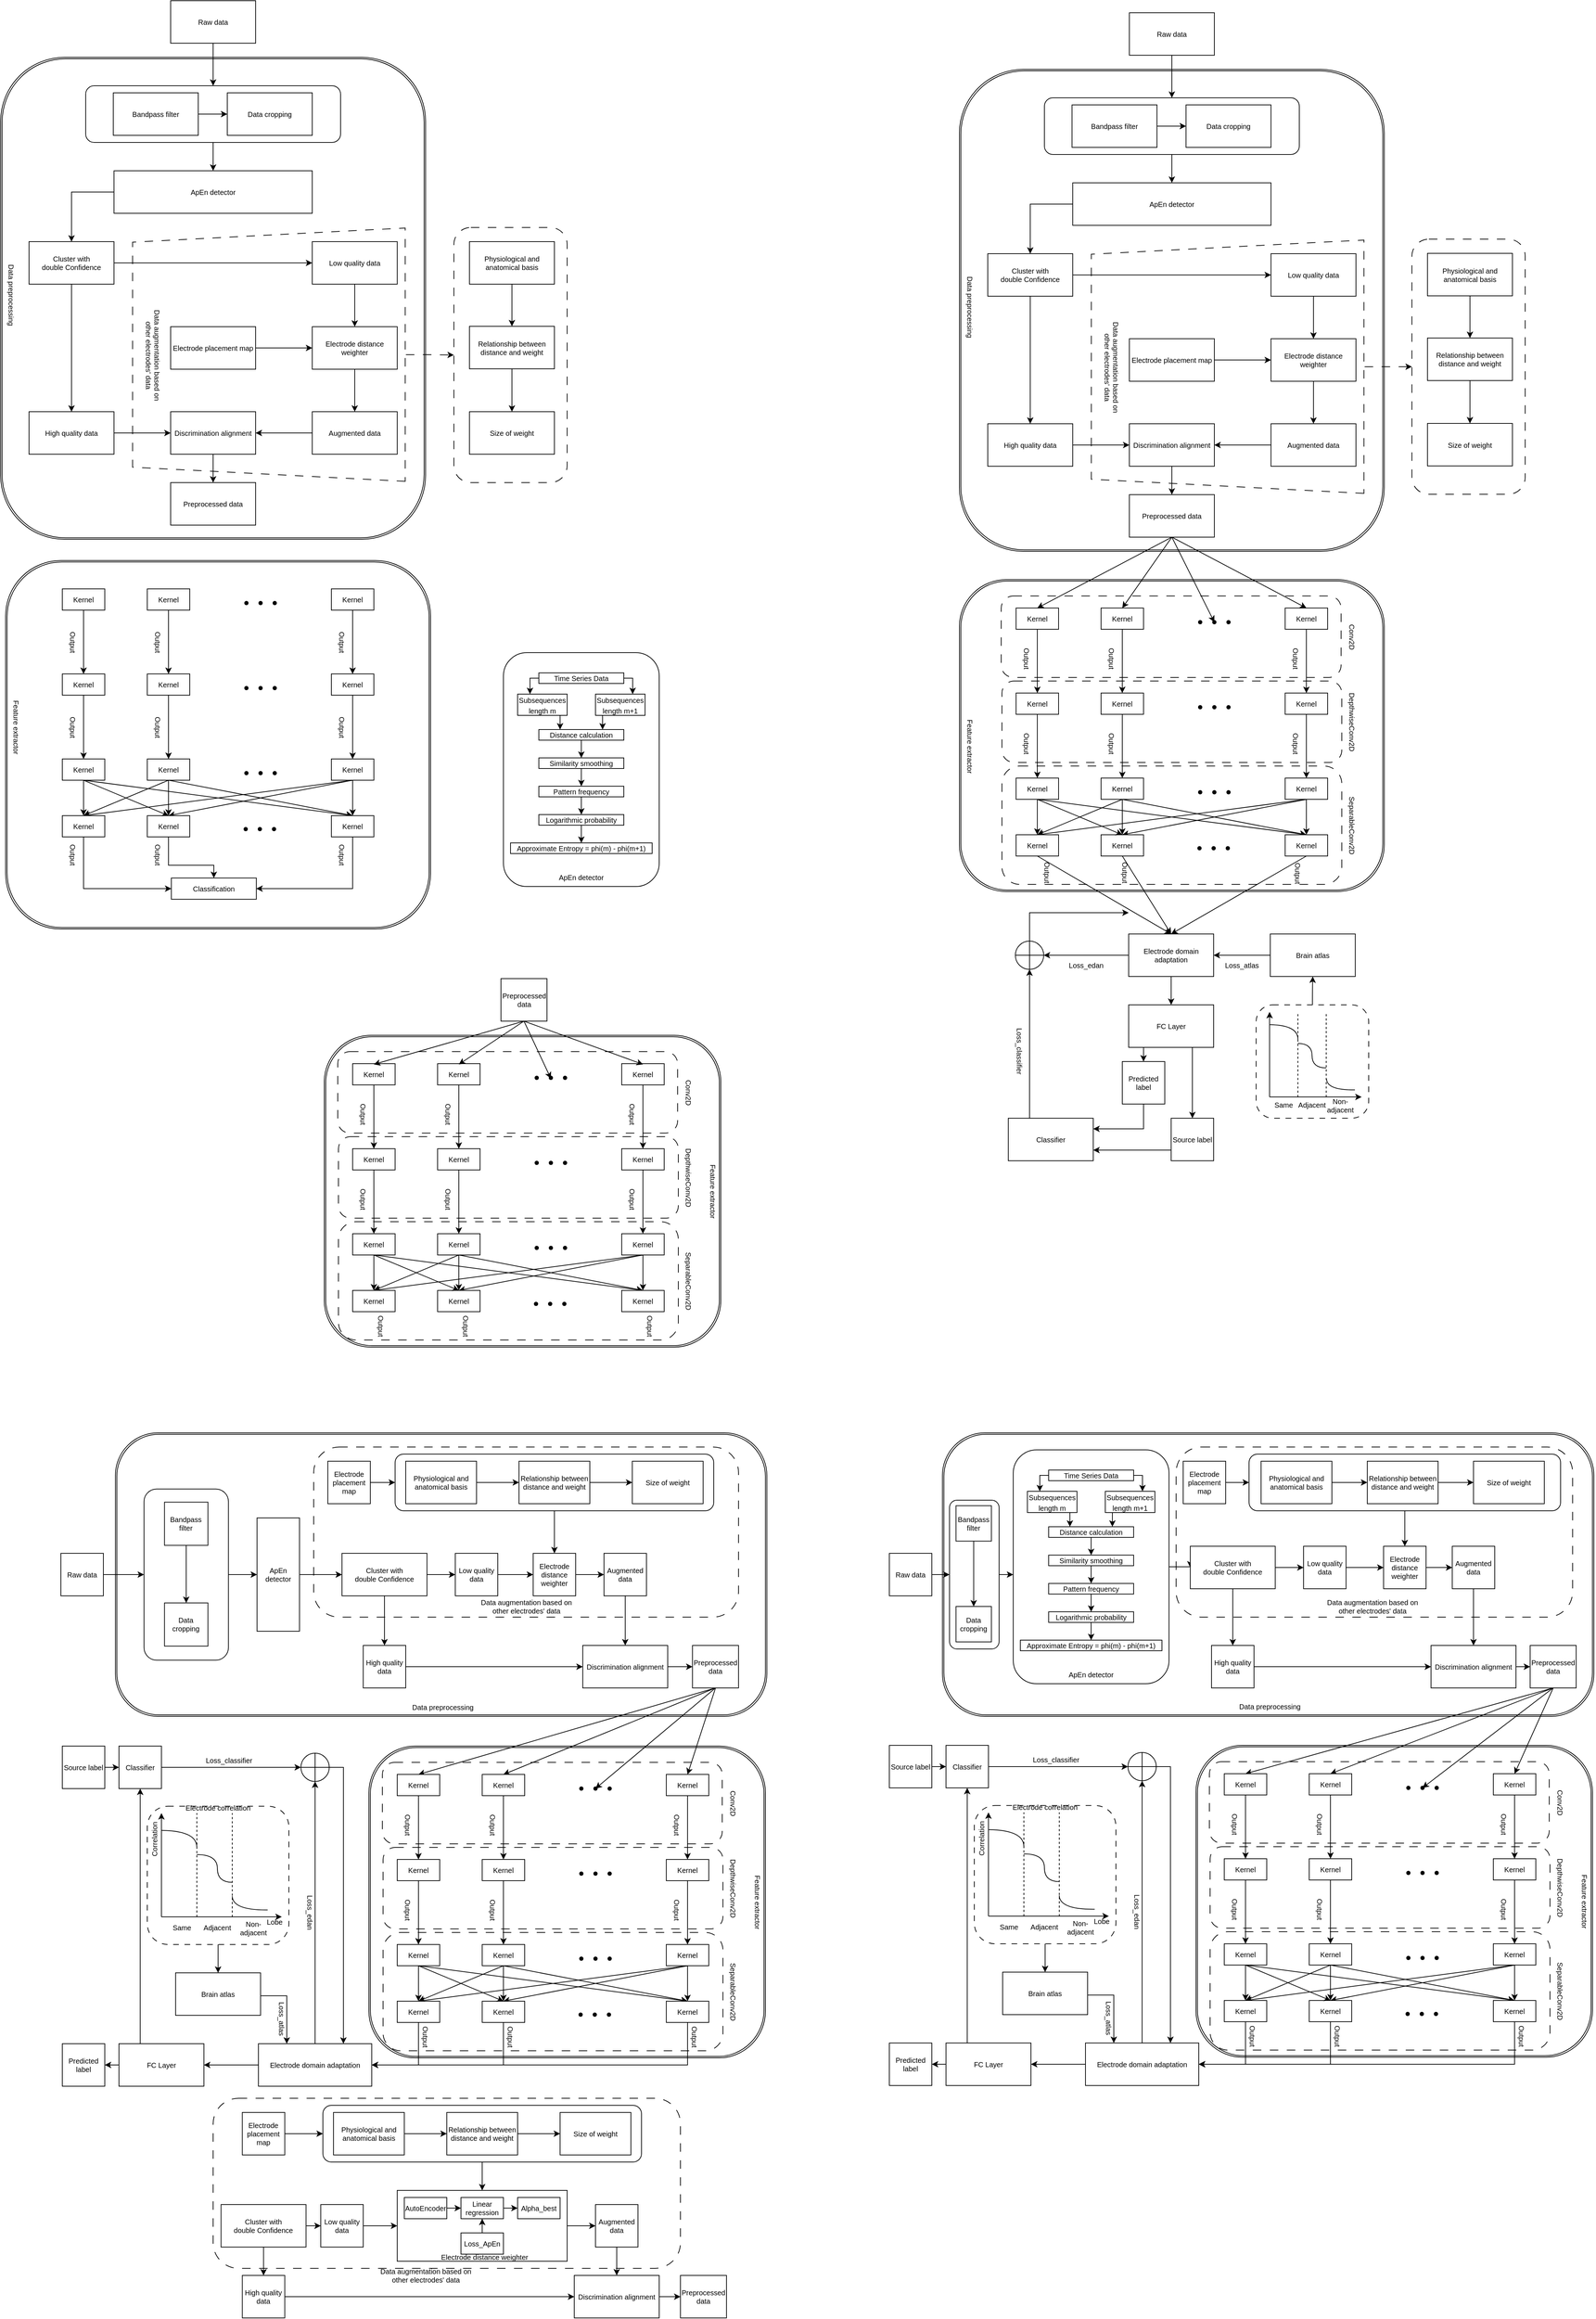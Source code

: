 <mxfile version="26.1.3">
  <diagram name="第 1 页" id="pvQhF8AryuaIjtNejtY6">
    <mxGraphModel dx="2049" dy="1129" grid="1" gridSize="10" guides="1" tooltips="1" connect="1" arrows="1" fold="1" page="1" pageScale="1" pageWidth="1169" pageHeight="1654" math="0" shadow="0">
      <root>
        <mxCell id="0" />
        <mxCell id="1" parent="0" />
        <mxCell id="e_MWSZQHDiEphQTOvGXz-309" value="" style="shape=ext;double=1;rounded=1;whiteSpace=wrap;html=1;fillColor=none;fontSize=10;" vertex="1" parent="1">
          <mxGeometry x="162" y="2021" width="920" height="400" as="geometry" />
        </mxCell>
        <mxCell id="T4NdSgvmd6i7ijyYlSUB-25" style="edgeStyle=orthogonalEdgeStyle;rounded=0;orthogonalLoop=1;jettySize=auto;html=1;exitX=0.5;exitY=1;exitDx=0;exitDy=0;entryX=0.5;entryY=0;entryDx=0;entryDy=0;fontSize=10;" parent="1" source="T4NdSgvmd6i7ijyYlSUB-1" target="vzksnj_4x7iH5aSXOHEv-4" edge="1">
          <mxGeometry relative="1" as="geometry" />
        </mxCell>
        <mxCell id="T4NdSgvmd6i7ijyYlSUB-1" value="Raw data" style="rounded=0;whiteSpace=wrap;html=1;fontSize=10;" parent="1" vertex="1">
          <mxGeometry x="240" width="120" height="60" as="geometry" />
        </mxCell>
        <mxCell id="ZDDg7BtM7HiDD9HuNslG-21" value="" style="rounded=1;whiteSpace=wrap;html=1;fillColor=none;dashed=1;dashPattern=12 12;fontSize=10;" parent="1" vertex="1">
          <mxGeometry x="640" y="320" width="160" height="360" as="geometry" />
        </mxCell>
        <mxCell id="T4NdSgvmd6i7ijyYlSUB-66" value="" style="shape=ext;double=1;rounded=1;whiteSpace=wrap;html=1;fillColor=none;fontSize=10;" parent="1" vertex="1">
          <mxGeometry y="80" width="600" height="680" as="geometry" />
        </mxCell>
        <mxCell id="ZDDg7BtM7HiDD9HuNslG-3" value="" style="shape=trapezoid;perimeter=trapezoidPerimeter;whiteSpace=wrap;html=1;fixedSize=1;rotation=-90;strokeWidth=1;perimeterSpacing=1;fillColor=none;dashed=1;dashPattern=12 12;fontSize=10;" parent="1" vertex="1">
          <mxGeometry x="200" y="307" width="357.5" height="385" as="geometry" />
        </mxCell>
        <mxCell id="ZDDg7BtM7HiDD9HuNslG-25" style="edgeStyle=orthogonalEdgeStyle;rounded=0;orthogonalLoop=1;jettySize=auto;html=1;exitX=0;exitY=0.5;exitDx=0;exitDy=0;entryX=0.5;entryY=0;entryDx=0;entryDy=0;fontSize=10;" parent="1" source="T4NdSgvmd6i7ijyYlSUB-2" target="ZDDg7BtM7HiDD9HuNslG-4" edge="1">
          <mxGeometry relative="1" as="geometry" />
        </mxCell>
        <mxCell id="T4NdSgvmd6i7ijyYlSUB-2" value="ApEn detector" style="rounded=0;whiteSpace=wrap;html=1;fontSize=10;" parent="1" vertex="1">
          <mxGeometry x="160" y="240" width="280" height="60" as="geometry" />
        </mxCell>
        <mxCell id="T4NdSgvmd6i7ijyYlSUB-31" style="edgeStyle=orthogonalEdgeStyle;rounded=0;orthogonalLoop=1;jettySize=auto;html=1;fontSize=10;" parent="1" source="T4NdSgvmd6i7ijyYlSUB-3" target="T4NdSgvmd6i7ijyYlSUB-8" edge="1">
          <mxGeometry relative="1" as="geometry" />
        </mxCell>
        <mxCell id="T4NdSgvmd6i7ijyYlSUB-3" value="Low quality data" style="rounded=0;whiteSpace=wrap;html=1;fontSize=10;" parent="1" vertex="1">
          <mxGeometry x="440" y="340" width="120" height="60" as="geometry" />
        </mxCell>
        <mxCell id="T4NdSgvmd6i7ijyYlSUB-34" style="edgeStyle=orthogonalEdgeStyle;rounded=0;orthogonalLoop=1;jettySize=auto;html=1;entryX=0;entryY=0.5;entryDx=0;entryDy=0;fontSize=10;" parent="1" source="T4NdSgvmd6i7ijyYlSUB-4" target="ZDDg7BtM7HiDD9HuNslG-23" edge="1">
          <mxGeometry relative="1" as="geometry">
            <Array as="points">
              <mxPoint x="240" y="610" />
            </Array>
          </mxGeometry>
        </mxCell>
        <mxCell id="T4NdSgvmd6i7ijyYlSUB-4" value="High quality data" style="rounded=0;whiteSpace=wrap;html=1;fontSize=10;" parent="1" vertex="1">
          <mxGeometry x="40" y="580" width="120" height="60" as="geometry" />
        </mxCell>
        <mxCell id="vzksnj_4x7iH5aSXOHEv-4" value="" style="rounded=1;whiteSpace=wrap;html=1;fillColor=none;fontSize=10;" parent="1" vertex="1">
          <mxGeometry x="120" y="120" width="360" height="80" as="geometry" />
        </mxCell>
        <mxCell id="T4NdSgvmd6i7ijyYlSUB-26" style="edgeStyle=orthogonalEdgeStyle;rounded=0;orthogonalLoop=1;jettySize=auto;html=1;entryX=0;entryY=0.5;entryDx=0;entryDy=0;fontSize=10;" parent="1" source="T4NdSgvmd6i7ijyYlSUB-5" target="T4NdSgvmd6i7ijyYlSUB-7" edge="1">
          <mxGeometry relative="1" as="geometry">
            <mxPoint x="319" y="160" as="targetPoint" />
          </mxGeometry>
        </mxCell>
        <mxCell id="T4NdSgvmd6i7ijyYlSUB-5" value="Bandpass filter" style="rounded=0;whiteSpace=wrap;html=1;fontSize=10;" parent="1" vertex="1">
          <mxGeometry x="159" y="130" width="120" height="60" as="geometry" />
        </mxCell>
        <mxCell id="T4NdSgvmd6i7ijyYlSUB-7" value="Data cropping" style="rounded=0;whiteSpace=wrap;html=1;fontSize=10;" parent="1" vertex="1">
          <mxGeometry x="320" y="130" width="120" height="60" as="geometry" />
        </mxCell>
        <mxCell id="T4NdSgvmd6i7ijyYlSUB-32" style="edgeStyle=orthogonalEdgeStyle;rounded=0;orthogonalLoop=1;jettySize=auto;html=1;entryX=0.5;entryY=0;entryDx=0;entryDy=0;fontSize=10;" parent="1" source="T4NdSgvmd6i7ijyYlSUB-8" target="T4NdSgvmd6i7ijyYlSUB-9" edge="1">
          <mxGeometry relative="1" as="geometry" />
        </mxCell>
        <mxCell id="T4NdSgvmd6i7ijyYlSUB-8" value="Electrode distance weighter" style="rounded=0;whiteSpace=wrap;html=1;fontSize=10;" parent="1" vertex="1">
          <mxGeometry x="440" y="460" width="120" height="60" as="geometry" />
        </mxCell>
        <mxCell id="T4NdSgvmd6i7ijyYlSUB-33" style="edgeStyle=orthogonalEdgeStyle;rounded=0;orthogonalLoop=1;jettySize=auto;html=1;entryX=1;entryY=0.5;entryDx=0;entryDy=0;fontSize=10;" parent="1" source="T4NdSgvmd6i7ijyYlSUB-9" target="ZDDg7BtM7HiDD9HuNslG-23" edge="1">
          <mxGeometry relative="1" as="geometry" />
        </mxCell>
        <mxCell id="T4NdSgvmd6i7ijyYlSUB-9" value="Augmented data" style="rounded=0;whiteSpace=wrap;html=1;fontSize=10;" parent="1" vertex="1">
          <mxGeometry x="440" y="580" width="120" height="60" as="geometry" />
        </mxCell>
        <mxCell id="T4NdSgvmd6i7ijyYlSUB-10" value="Preprocessed data" style="rounded=0;whiteSpace=wrap;html=1;fontSize=10;" parent="1" vertex="1">
          <mxGeometry x="240" y="680" width="120" height="60" as="geometry" />
        </mxCell>
        <mxCell id="T4NdSgvmd6i7ijyYlSUB-67" value="Data preprocessing" style="text;html=1;align=center;verticalAlign=middle;resizable=0;points=[];autosize=1;strokeColor=none;fillColor=none;rotation=90;fontSize=10;" parent="1" vertex="1">
          <mxGeometry x="-40" y="400" width="110" height="30" as="geometry" />
        </mxCell>
        <mxCell id="vzksnj_4x7iH5aSXOHEv-5" style="edgeStyle=orthogonalEdgeStyle;rounded=0;orthogonalLoop=1;jettySize=auto;html=1;entryX=0.5;entryY=0;entryDx=0;entryDy=0;fontSize=10;" parent="1" source="vzksnj_4x7iH5aSXOHEv-4" target="T4NdSgvmd6i7ijyYlSUB-2" edge="1">
          <mxGeometry relative="1" as="geometry" />
        </mxCell>
        <mxCell id="vzksnj_4x7iH5aSXOHEv-7" style="edgeStyle=orthogonalEdgeStyle;rounded=0;orthogonalLoop=1;jettySize=auto;html=1;entryX=0;entryY=0.5;entryDx=0;entryDy=0;fontSize=10;" parent="1" source="vzksnj_4x7iH5aSXOHEv-6" target="T4NdSgvmd6i7ijyYlSUB-8" edge="1">
          <mxGeometry relative="1" as="geometry" />
        </mxCell>
        <mxCell id="vzksnj_4x7iH5aSXOHEv-6" value="Electrode placement map" style="rounded=0;whiteSpace=wrap;html=1;fontSize=10;" parent="1" vertex="1">
          <mxGeometry x="240" y="460" width="120" height="60" as="geometry" />
        </mxCell>
        <mxCell id="ZDDg7BtM7HiDD9HuNslG-9" style="edgeStyle=orthogonalEdgeStyle;rounded=0;orthogonalLoop=1;jettySize=auto;html=1;exitX=1;exitY=0.5;exitDx=0;exitDy=0;fontSize=10;" parent="1" source="ZDDg7BtM7HiDD9HuNslG-4" target="T4NdSgvmd6i7ijyYlSUB-3" edge="1">
          <mxGeometry relative="1" as="geometry" />
        </mxCell>
        <mxCell id="ZDDg7BtM7HiDD9HuNslG-10" style="edgeStyle=orthogonalEdgeStyle;rounded=0;orthogonalLoop=1;jettySize=auto;html=1;exitX=0.5;exitY=1;exitDx=0;exitDy=0;fontSize=10;" parent="1" source="ZDDg7BtM7HiDD9HuNslG-4" target="T4NdSgvmd6i7ijyYlSUB-4" edge="1">
          <mxGeometry relative="1" as="geometry" />
        </mxCell>
        <mxCell id="ZDDg7BtM7HiDD9HuNslG-4" value="&lt;div&gt;Cluster with&lt;/div&gt;&lt;div&gt;double Confidence&lt;/div&gt;" style="rounded=0;whiteSpace=wrap;html=1;fontSize=10;" parent="1" vertex="1">
          <mxGeometry x="40" y="340" width="120" height="60" as="geometry" />
        </mxCell>
        <mxCell id="ZDDg7BtM7HiDD9HuNslG-15" value="" style="edgeStyle=orthogonalEdgeStyle;rounded=0;orthogonalLoop=1;jettySize=auto;html=1;fontSize=10;" parent="1" source="ZDDg7BtM7HiDD9HuNslG-11" target="ZDDg7BtM7HiDD9HuNslG-14" edge="1">
          <mxGeometry relative="1" as="geometry" />
        </mxCell>
        <mxCell id="ZDDg7BtM7HiDD9HuNslG-11" value="Physiological and anatomical basis" style="whiteSpace=wrap;html=1;fillColor=none;strokeWidth=1;fontSize=10;" parent="1" vertex="1">
          <mxGeometry x="662" y="340" width="120" height="60" as="geometry" />
        </mxCell>
        <mxCell id="ZDDg7BtM7HiDD9HuNslG-13" value="&lt;div&gt;Data augmentation based on&lt;/div&gt;&lt;div&gt;other electrodes&#39; data&lt;/div&gt;" style="text;html=1;align=center;verticalAlign=middle;resizable=0;points=[];autosize=1;strokeColor=none;fillColor=none;rotation=90;fontSize=10;" parent="1" vertex="1">
          <mxGeometry x="140" y="480" width="150" height="40" as="geometry" />
        </mxCell>
        <mxCell id="ZDDg7BtM7HiDD9HuNslG-19" value="" style="edgeStyle=orthogonalEdgeStyle;rounded=0;orthogonalLoop=1;jettySize=auto;html=1;fontSize=10;" parent="1" source="ZDDg7BtM7HiDD9HuNslG-14" target="ZDDg7BtM7HiDD9HuNslG-18" edge="1">
          <mxGeometry relative="1" as="geometry" />
        </mxCell>
        <mxCell id="ZDDg7BtM7HiDD9HuNslG-14" value="Relationship between distance and weight" style="whiteSpace=wrap;html=1;fillColor=none;strokeWidth=1;fontSize=10;" parent="1" vertex="1">
          <mxGeometry x="662" y="459.5" width="120" height="60" as="geometry" />
        </mxCell>
        <mxCell id="ZDDg7BtM7HiDD9HuNslG-18" value="Size of weight" style="whiteSpace=wrap;html=1;fillColor=none;strokeWidth=1;fontSize=10;" parent="1" vertex="1">
          <mxGeometry x="662" y="580" width="120" height="60" as="geometry" />
        </mxCell>
        <mxCell id="ZDDg7BtM7HiDD9HuNslG-22" style="edgeStyle=orthogonalEdgeStyle;rounded=0;orthogonalLoop=1;jettySize=auto;html=1;exitX=0.5;exitY=1;exitDx=0;exitDy=0;entryX=0;entryY=0.5;entryDx=0;entryDy=0;dashed=1;dashPattern=12 12;fontSize=10;" parent="1" source="ZDDg7BtM7HiDD9HuNslG-3" target="ZDDg7BtM7HiDD9HuNslG-21" edge="1">
          <mxGeometry relative="1" as="geometry" />
        </mxCell>
        <mxCell id="ZDDg7BtM7HiDD9HuNslG-24" style="edgeStyle=orthogonalEdgeStyle;rounded=0;orthogonalLoop=1;jettySize=auto;html=1;entryX=0.5;entryY=0;entryDx=0;entryDy=0;fontSize=10;" parent="1" source="ZDDg7BtM7HiDD9HuNslG-23" edge="1">
          <mxGeometry relative="1" as="geometry">
            <mxPoint x="300" y="680" as="targetPoint" />
          </mxGeometry>
        </mxCell>
        <mxCell id="ZDDg7BtM7HiDD9HuNslG-23" value="Discrimination alignment" style="rounded=0;whiteSpace=wrap;html=1;fontSize=10;" parent="1" vertex="1">
          <mxGeometry x="240" y="580" width="120" height="60" as="geometry" />
        </mxCell>
        <mxCell id="e_MWSZQHDiEphQTOvGXz-195" value="" style="shape=ext;double=1;rounded=1;whiteSpace=wrap;html=1;fillColor=none;fontSize=10;" vertex="1" parent="1">
          <mxGeometry x="7" y="790" width="600" height="520" as="geometry" />
        </mxCell>
        <mxCell id="e_MWSZQHDiEphQTOvGXz-196" style="edgeStyle=orthogonalEdgeStyle;rounded=0;orthogonalLoop=1;jettySize=auto;html=1;entryX=0.5;entryY=0;entryDx=0;entryDy=0;exitX=0.5;exitY=1;exitDx=0;exitDy=0;fontSize=10;" edge="1" parent="1" source="e_MWSZQHDiEphQTOvGXz-205" target="e_MWSZQHDiEphQTOvGXz-209">
          <mxGeometry relative="1" as="geometry">
            <mxPoint x="507" y="890" as="sourcePoint" />
            <mxPoint x="507" y="950" as="targetPoint" />
          </mxGeometry>
        </mxCell>
        <mxCell id="e_MWSZQHDiEphQTOvGXz-197" style="edgeStyle=orthogonalEdgeStyle;rounded=0;orthogonalLoop=1;jettySize=auto;html=1;entryX=0.5;entryY=0;entryDx=0;entryDy=0;fontSize=10;" edge="1" parent="1" source="e_MWSZQHDiEphQTOvGXz-198" target="e_MWSZQHDiEphQTOvGXz-206">
          <mxGeometry relative="1" as="geometry">
            <mxPoint x="107" y="950" as="targetPoint" />
          </mxGeometry>
        </mxCell>
        <mxCell id="e_MWSZQHDiEphQTOvGXz-198" value="Kernel" style="rounded=0;whiteSpace=wrap;html=1;fontSize=10;" vertex="1" parent="1">
          <mxGeometry x="87" y="830" width="60" height="30" as="geometry" />
        </mxCell>
        <mxCell id="e_MWSZQHDiEphQTOvGXz-199" style="edgeStyle=orthogonalEdgeStyle;rounded=0;orthogonalLoop=1;jettySize=auto;html=1;entryX=0.5;entryY=0;entryDx=0;entryDy=0;exitX=0.5;exitY=1;exitDx=0;exitDy=0;fontSize=10;" edge="1" parent="1" source="e_MWSZQHDiEphQTOvGXz-209" target="e_MWSZQHDiEphQTOvGXz-219">
          <mxGeometry relative="1" as="geometry">
            <mxPoint x="507" y="1010" as="sourcePoint" />
            <mxPoint x="507" y="1070" as="targetPoint" />
          </mxGeometry>
        </mxCell>
        <mxCell id="e_MWSZQHDiEphQTOvGXz-200" style="edgeStyle=orthogonalEdgeStyle;rounded=0;orthogonalLoop=1;jettySize=auto;html=1;entryX=0.5;entryY=0;entryDx=0;entryDy=0;exitX=0.5;exitY=1;exitDx=0;exitDy=0;fontSize=10;" edge="1" parent="1" source="e_MWSZQHDiEphQTOvGXz-206" target="e_MWSZQHDiEphQTOvGXz-211">
          <mxGeometry relative="1" as="geometry">
            <mxPoint x="107" y="1010" as="sourcePoint" />
            <mxPoint x="107" y="1070" as="targetPoint" />
          </mxGeometry>
        </mxCell>
        <mxCell id="e_MWSZQHDiEphQTOvGXz-201" style="edgeStyle=orthogonalEdgeStyle;rounded=0;orthogonalLoop=1;jettySize=auto;html=1;entryX=0.5;entryY=0;entryDx=0;entryDy=0;exitX=0.5;exitY=1;exitDx=0;exitDy=0;fontSize=10;" edge="1" parent="1" source="e_MWSZQHDiEphQTOvGXz-211" target="e_MWSZQHDiEphQTOvGXz-221">
          <mxGeometry relative="1" as="geometry">
            <mxPoint x="107" y="1130" as="sourcePoint" />
            <mxPoint x="107" y="1190" as="targetPoint" />
          </mxGeometry>
        </mxCell>
        <mxCell id="e_MWSZQHDiEphQTOvGXz-202" value="Feature extractor" style="text;html=1;align=center;verticalAlign=middle;resizable=0;points=[];autosize=1;strokeColor=none;fillColor=none;rotation=90;fontSize=10;" vertex="1" parent="1">
          <mxGeometry x="-28" y="1010" width="100" height="30" as="geometry" />
        </mxCell>
        <mxCell id="e_MWSZQHDiEphQTOvGXz-203" style="edgeStyle=orthogonalEdgeStyle;rounded=0;orthogonalLoop=1;jettySize=auto;html=1;entryX=0.5;entryY=0;entryDx=0;entryDy=0;fontSize=10;" edge="1" parent="1" source="e_MWSZQHDiEphQTOvGXz-204" target="e_MWSZQHDiEphQTOvGXz-208">
          <mxGeometry relative="1" as="geometry" />
        </mxCell>
        <mxCell id="e_MWSZQHDiEphQTOvGXz-204" value="Kernel" style="rounded=0;whiteSpace=wrap;html=1;fontSize=10;" vertex="1" parent="1">
          <mxGeometry x="207" y="830" width="60" height="30" as="geometry" />
        </mxCell>
        <mxCell id="e_MWSZQHDiEphQTOvGXz-205" value="Kernel" style="rounded=0;whiteSpace=wrap;html=1;fontSize=10;" vertex="1" parent="1">
          <mxGeometry x="467" y="830" width="60" height="30" as="geometry" />
        </mxCell>
        <mxCell id="e_MWSZQHDiEphQTOvGXz-206" value="Kernel" style="rounded=0;whiteSpace=wrap;html=1;fontSize=10;" vertex="1" parent="1">
          <mxGeometry x="87" y="950" width="60" height="30" as="geometry" />
        </mxCell>
        <mxCell id="e_MWSZQHDiEphQTOvGXz-207" style="edgeStyle=orthogonalEdgeStyle;rounded=0;orthogonalLoop=1;jettySize=auto;html=1;entryX=0.5;entryY=0;entryDx=0;entryDy=0;fontSize=10;" edge="1" parent="1" source="e_MWSZQHDiEphQTOvGXz-208" target="e_MWSZQHDiEphQTOvGXz-215">
          <mxGeometry relative="1" as="geometry" />
        </mxCell>
        <mxCell id="e_MWSZQHDiEphQTOvGXz-208" value="Kernel" style="rounded=0;whiteSpace=wrap;html=1;fontSize=10;" vertex="1" parent="1">
          <mxGeometry x="207" y="950" width="60" height="30" as="geometry" />
        </mxCell>
        <mxCell id="e_MWSZQHDiEphQTOvGXz-209" value="Kernel" style="rounded=0;whiteSpace=wrap;html=1;fontSize=10;" vertex="1" parent="1">
          <mxGeometry x="467" y="950" width="60" height="30" as="geometry" />
        </mxCell>
        <mxCell id="e_MWSZQHDiEphQTOvGXz-210" style="rounded=0;orthogonalLoop=1;jettySize=auto;html=1;exitX=0.5;exitY=1;exitDx=0;exitDy=0;entryX=0.5;entryY=0;entryDx=0;entryDy=0;fontSize=10;" edge="1" parent="1" source="e_MWSZQHDiEphQTOvGXz-211" target="e_MWSZQHDiEphQTOvGXz-225">
          <mxGeometry relative="1" as="geometry" />
        </mxCell>
        <mxCell id="e_MWSZQHDiEphQTOvGXz-211" value="Kernel" style="rounded=0;whiteSpace=wrap;html=1;fontSize=10;" vertex="1" parent="1">
          <mxGeometry x="87" y="1070" width="60" height="30" as="geometry" />
        </mxCell>
        <mxCell id="e_MWSZQHDiEphQTOvGXz-212" value="" style="edgeStyle=orthogonalEdgeStyle;rounded=0;orthogonalLoop=1;jettySize=auto;html=1;fontSize=10;" edge="1" parent="1" source="e_MWSZQHDiEphQTOvGXz-215" target="e_MWSZQHDiEphQTOvGXz-223">
          <mxGeometry relative="1" as="geometry" />
        </mxCell>
        <mxCell id="e_MWSZQHDiEphQTOvGXz-213" style="rounded=0;orthogonalLoop=1;jettySize=auto;html=1;exitX=0.5;exitY=1;exitDx=0;exitDy=0;entryX=0.5;entryY=0;entryDx=0;entryDy=0;fontSize=10;" edge="1" parent="1" source="e_MWSZQHDiEphQTOvGXz-215" target="e_MWSZQHDiEphQTOvGXz-225">
          <mxGeometry relative="1" as="geometry" />
        </mxCell>
        <mxCell id="e_MWSZQHDiEphQTOvGXz-214" style="rounded=0;orthogonalLoop=1;jettySize=auto;html=1;exitX=0.5;exitY=1;exitDx=0;exitDy=0;entryX=0.5;entryY=0;entryDx=0;entryDy=0;fontSize=10;" edge="1" parent="1" source="e_MWSZQHDiEphQTOvGXz-215" target="e_MWSZQHDiEphQTOvGXz-221">
          <mxGeometry relative="1" as="geometry" />
        </mxCell>
        <mxCell id="e_MWSZQHDiEphQTOvGXz-215" value="Kernel" style="rounded=0;whiteSpace=wrap;html=1;fontSize=10;" vertex="1" parent="1">
          <mxGeometry x="207" y="1070" width="60" height="30" as="geometry" />
        </mxCell>
        <mxCell id="e_MWSZQHDiEphQTOvGXz-216" value="" style="edgeStyle=orthogonalEdgeStyle;rounded=0;orthogonalLoop=1;jettySize=auto;html=1;fontSize=10;" edge="1" parent="1" source="e_MWSZQHDiEphQTOvGXz-219" target="e_MWSZQHDiEphQTOvGXz-225">
          <mxGeometry relative="1" as="geometry" />
        </mxCell>
        <mxCell id="e_MWSZQHDiEphQTOvGXz-217" style="rounded=0;orthogonalLoop=1;jettySize=auto;html=1;exitX=0.5;exitY=1;exitDx=0;exitDy=0;entryX=0.5;entryY=0;entryDx=0;entryDy=0;fontSize=10;" edge="1" parent="1" source="e_MWSZQHDiEphQTOvGXz-219" target="e_MWSZQHDiEphQTOvGXz-223">
          <mxGeometry relative="1" as="geometry" />
        </mxCell>
        <mxCell id="e_MWSZQHDiEphQTOvGXz-218" style="rounded=0;orthogonalLoop=1;jettySize=auto;html=1;exitX=0.5;exitY=1;exitDx=0;exitDy=0;entryX=0.5;entryY=0;entryDx=0;entryDy=0;fontSize=10;" edge="1" parent="1" source="e_MWSZQHDiEphQTOvGXz-219" target="e_MWSZQHDiEphQTOvGXz-221">
          <mxGeometry relative="1" as="geometry" />
        </mxCell>
        <mxCell id="e_MWSZQHDiEphQTOvGXz-219" value="Kernel" style="rounded=0;whiteSpace=wrap;html=1;fontSize=10;" vertex="1" parent="1">
          <mxGeometry x="467" y="1070" width="60" height="30" as="geometry" />
        </mxCell>
        <mxCell id="e_MWSZQHDiEphQTOvGXz-220" style="edgeStyle=orthogonalEdgeStyle;rounded=0;orthogonalLoop=1;jettySize=auto;html=1;exitX=0.5;exitY=1;exitDx=0;exitDy=0;entryX=0;entryY=0.5;entryDx=0;entryDy=0;fontSize=10;" edge="1" parent="1" source="e_MWSZQHDiEphQTOvGXz-221" target="e_MWSZQHDiEphQTOvGXz-227">
          <mxGeometry relative="1" as="geometry" />
        </mxCell>
        <mxCell id="e_MWSZQHDiEphQTOvGXz-221" value="Kernel" style="rounded=0;whiteSpace=wrap;html=1;fontSize=10;" vertex="1" parent="1">
          <mxGeometry x="87" y="1150" width="60" height="30" as="geometry" />
        </mxCell>
        <mxCell id="e_MWSZQHDiEphQTOvGXz-222" style="edgeStyle=orthogonalEdgeStyle;rounded=0;orthogonalLoop=1;jettySize=auto;html=1;exitX=0.5;exitY=1;exitDx=0;exitDy=0;entryX=0.5;entryY=0;entryDx=0;entryDy=0;fontSize=10;" edge="1" parent="1" source="e_MWSZQHDiEphQTOvGXz-223" target="e_MWSZQHDiEphQTOvGXz-227">
          <mxGeometry relative="1" as="geometry">
            <Array as="points">
              <mxPoint x="237" y="1220" />
              <mxPoint x="301" y="1220" />
            </Array>
          </mxGeometry>
        </mxCell>
        <mxCell id="e_MWSZQHDiEphQTOvGXz-223" value="Kernel" style="rounded=0;whiteSpace=wrap;html=1;fontSize=10;" vertex="1" parent="1">
          <mxGeometry x="207" y="1150" width="60" height="30" as="geometry" />
        </mxCell>
        <mxCell id="e_MWSZQHDiEphQTOvGXz-224" style="edgeStyle=orthogonalEdgeStyle;rounded=0;orthogonalLoop=1;jettySize=auto;html=1;exitX=0.5;exitY=1;exitDx=0;exitDy=0;entryX=1;entryY=0.5;entryDx=0;entryDy=0;fontSize=10;" edge="1" parent="1" source="e_MWSZQHDiEphQTOvGXz-225" target="e_MWSZQHDiEphQTOvGXz-227">
          <mxGeometry relative="1" as="geometry" />
        </mxCell>
        <mxCell id="e_MWSZQHDiEphQTOvGXz-225" value="Kernel" style="rounded=0;whiteSpace=wrap;html=1;fontSize=10;" vertex="1" parent="1">
          <mxGeometry x="467" y="1150" width="60" height="30" as="geometry" />
        </mxCell>
        <mxCell id="e_MWSZQHDiEphQTOvGXz-226" value="" style="endArrow=classic;html=1;rounded=0;exitX=0.5;exitY=1;exitDx=0;exitDy=0;entryX=0.5;entryY=0;entryDx=0;entryDy=0;fontSize=10;" edge="1" parent="1" source="e_MWSZQHDiEphQTOvGXz-211" target="e_MWSZQHDiEphQTOvGXz-223">
          <mxGeometry width="50" height="50" relative="1" as="geometry">
            <mxPoint x="177" y="1120" as="sourcePoint" />
            <mxPoint x="227" y="1070" as="targetPoint" />
          </mxGeometry>
        </mxCell>
        <mxCell id="e_MWSZQHDiEphQTOvGXz-227" value="Classification" style="rounded=0;whiteSpace=wrap;html=1;fontSize=10;" vertex="1" parent="1">
          <mxGeometry x="241" y="1238" width="120" height="30" as="geometry" />
        </mxCell>
        <mxCell id="e_MWSZQHDiEphQTOvGXz-228" value="" style="group;fontSize=10;" vertex="1" connectable="0" parent="1">
          <mxGeometry x="337" y="840" width="60" height="20" as="geometry" />
        </mxCell>
        <mxCell id="e_MWSZQHDiEphQTOvGXz-229" value="" style="shape=waypoint;sketch=0;fillStyle=solid;size=6;pointerEvents=1;points=[];fillColor=none;resizable=0;rotatable=0;perimeter=centerPerimeter;snapToPoint=1;fontSize=10;" vertex="1" parent="e_MWSZQHDiEphQTOvGXz-228">
          <mxGeometry width="20" height="20" as="geometry" />
        </mxCell>
        <mxCell id="e_MWSZQHDiEphQTOvGXz-230" value="" style="shape=waypoint;sketch=0;fillStyle=solid;size=6;pointerEvents=1;points=[];fillColor=none;resizable=0;rotatable=0;perimeter=centerPerimeter;snapToPoint=1;fontSize=10;" vertex="1" parent="e_MWSZQHDiEphQTOvGXz-228">
          <mxGeometry x="20" width="20" height="20" as="geometry" />
        </mxCell>
        <mxCell id="e_MWSZQHDiEphQTOvGXz-231" value="" style="shape=waypoint;sketch=0;fillStyle=solid;size=6;pointerEvents=1;points=[];fillColor=none;resizable=0;rotatable=0;perimeter=centerPerimeter;snapToPoint=1;fontSize=10;" vertex="1" parent="e_MWSZQHDiEphQTOvGXz-228">
          <mxGeometry x="40" width="20" height="20" as="geometry" />
        </mxCell>
        <mxCell id="e_MWSZQHDiEphQTOvGXz-232" value="" style="group;fontSize=10;" vertex="1" connectable="0" parent="1">
          <mxGeometry x="337" y="960" width="60" height="20" as="geometry" />
        </mxCell>
        <mxCell id="e_MWSZQHDiEphQTOvGXz-233" value="" style="shape=waypoint;sketch=0;fillStyle=solid;size=6;pointerEvents=1;points=[];fillColor=none;resizable=0;rotatable=0;perimeter=centerPerimeter;snapToPoint=1;fontSize=10;" vertex="1" parent="e_MWSZQHDiEphQTOvGXz-232">
          <mxGeometry width="20" height="20" as="geometry" />
        </mxCell>
        <mxCell id="e_MWSZQHDiEphQTOvGXz-234" value="" style="shape=waypoint;sketch=0;fillStyle=solid;size=6;pointerEvents=1;points=[];fillColor=none;resizable=0;rotatable=0;perimeter=centerPerimeter;snapToPoint=1;fontSize=10;" vertex="1" parent="e_MWSZQHDiEphQTOvGXz-232">
          <mxGeometry x="20" width="20" height="20" as="geometry" />
        </mxCell>
        <mxCell id="e_MWSZQHDiEphQTOvGXz-235" value="" style="shape=waypoint;sketch=0;fillStyle=solid;size=6;pointerEvents=1;points=[];fillColor=none;resizable=0;rotatable=0;perimeter=centerPerimeter;snapToPoint=1;fontSize=10;" vertex="1" parent="e_MWSZQHDiEphQTOvGXz-232">
          <mxGeometry x="40" width="20" height="20" as="geometry" />
        </mxCell>
        <mxCell id="e_MWSZQHDiEphQTOvGXz-236" value="" style="group;fontSize=10;" vertex="1" connectable="0" parent="1">
          <mxGeometry x="337" y="1080" width="60" height="20" as="geometry" />
        </mxCell>
        <mxCell id="e_MWSZQHDiEphQTOvGXz-237" value="" style="shape=waypoint;sketch=0;fillStyle=solid;size=6;pointerEvents=1;points=[];fillColor=none;resizable=0;rotatable=0;perimeter=centerPerimeter;snapToPoint=1;fontSize=10;" vertex="1" parent="e_MWSZQHDiEphQTOvGXz-236">
          <mxGeometry width="20" height="20" as="geometry" />
        </mxCell>
        <mxCell id="e_MWSZQHDiEphQTOvGXz-238" value="" style="shape=waypoint;sketch=0;fillStyle=solid;size=6;pointerEvents=1;points=[];fillColor=none;resizable=0;rotatable=0;perimeter=centerPerimeter;snapToPoint=1;fontSize=10;" vertex="1" parent="e_MWSZQHDiEphQTOvGXz-236">
          <mxGeometry x="20" width="20" height="20" as="geometry" />
        </mxCell>
        <mxCell id="e_MWSZQHDiEphQTOvGXz-239" value="" style="shape=waypoint;sketch=0;fillStyle=solid;size=6;pointerEvents=1;points=[];fillColor=none;resizable=0;rotatable=0;perimeter=centerPerimeter;snapToPoint=1;fontSize=10;" vertex="1" parent="e_MWSZQHDiEphQTOvGXz-236">
          <mxGeometry x="40" width="20" height="20" as="geometry" />
        </mxCell>
        <mxCell id="e_MWSZQHDiEphQTOvGXz-240" value="Output" style="text;html=1;align=center;verticalAlign=middle;resizable=0;points=[];autosize=1;strokeColor=none;fillColor=none;rotation=90;fontSize=10;" vertex="1" parent="1">
          <mxGeometry x="77" y="890" width="50" height="30" as="geometry" />
        </mxCell>
        <mxCell id="e_MWSZQHDiEphQTOvGXz-241" value="Output" style="text;html=1;align=center;verticalAlign=middle;resizable=0;points=[];autosize=1;strokeColor=none;fillColor=none;rotation=90;fontSize=10;" vertex="1" parent="1">
          <mxGeometry x="197" y="890" width="50" height="30" as="geometry" />
        </mxCell>
        <mxCell id="e_MWSZQHDiEphQTOvGXz-242" value="Output" style="text;html=1;align=center;verticalAlign=middle;resizable=0;points=[];autosize=1;strokeColor=none;fillColor=none;rotation=90;fontSize=10;" vertex="1" parent="1">
          <mxGeometry x="457" y="890" width="50" height="30" as="geometry" />
        </mxCell>
        <mxCell id="e_MWSZQHDiEphQTOvGXz-243" value="Output" style="text;html=1;align=center;verticalAlign=middle;resizable=0;points=[];autosize=1;strokeColor=none;fillColor=none;rotation=90;fontSize=10;" vertex="1" parent="1">
          <mxGeometry x="77" y="1010" width="50" height="30" as="geometry" />
        </mxCell>
        <mxCell id="e_MWSZQHDiEphQTOvGXz-244" value="Output" style="text;html=1;align=center;verticalAlign=middle;resizable=0;points=[];autosize=1;strokeColor=none;fillColor=none;rotation=90;fontSize=10;" vertex="1" parent="1">
          <mxGeometry x="197" y="1010" width="50" height="30" as="geometry" />
        </mxCell>
        <mxCell id="e_MWSZQHDiEphQTOvGXz-245" value="Output" style="text;html=1;align=center;verticalAlign=middle;resizable=0;points=[];autosize=1;strokeColor=none;fillColor=none;rotation=90;fontSize=10;" vertex="1" parent="1">
          <mxGeometry x="457" y="1010" width="50" height="30" as="geometry" />
        </mxCell>
        <mxCell id="e_MWSZQHDiEphQTOvGXz-246" value="Output" style="text;html=1;align=center;verticalAlign=middle;resizable=0;points=[];autosize=1;strokeColor=none;fillColor=none;rotation=90;fontSize=10;" vertex="1" parent="1">
          <mxGeometry x="77" y="1190" width="50" height="30" as="geometry" />
        </mxCell>
        <mxCell id="e_MWSZQHDiEphQTOvGXz-247" value="Output" style="text;html=1;align=center;verticalAlign=middle;resizable=0;points=[];autosize=1;strokeColor=none;fillColor=none;rotation=90;fontSize=10;" vertex="1" parent="1">
          <mxGeometry x="197" y="1190" width="50" height="30" as="geometry" />
        </mxCell>
        <mxCell id="e_MWSZQHDiEphQTOvGXz-248" value="Output" style="text;html=1;align=center;verticalAlign=middle;resizable=0;points=[];autosize=1;strokeColor=none;fillColor=none;rotation=90;fontSize=10;" vertex="1" parent="1">
          <mxGeometry x="457" y="1190" width="50" height="30" as="geometry" />
        </mxCell>
        <mxCell id="e_MWSZQHDiEphQTOvGXz-249" value="" style="group;fontSize=10;" vertex="1" connectable="0" parent="1">
          <mxGeometry x="336" y="1159" width="60" height="20" as="geometry" />
        </mxCell>
        <mxCell id="e_MWSZQHDiEphQTOvGXz-250" value="" style="shape=waypoint;sketch=0;fillStyle=solid;size=6;pointerEvents=1;points=[];fillColor=none;resizable=0;rotatable=0;perimeter=centerPerimeter;snapToPoint=1;fontSize=10;" vertex="1" parent="e_MWSZQHDiEphQTOvGXz-249">
          <mxGeometry width="20" height="20" as="geometry" />
        </mxCell>
        <mxCell id="e_MWSZQHDiEphQTOvGXz-251" value="" style="shape=waypoint;sketch=0;fillStyle=solid;size=6;pointerEvents=1;points=[];fillColor=none;resizable=0;rotatable=0;perimeter=centerPerimeter;snapToPoint=1;fontSize=10;" vertex="1" parent="e_MWSZQHDiEphQTOvGXz-249">
          <mxGeometry x="20" width="20" height="20" as="geometry" />
        </mxCell>
        <mxCell id="e_MWSZQHDiEphQTOvGXz-252" value="" style="shape=waypoint;sketch=0;fillStyle=solid;size=6;pointerEvents=1;points=[];fillColor=none;resizable=0;rotatable=0;perimeter=centerPerimeter;snapToPoint=1;fontSize=10;" vertex="1" parent="e_MWSZQHDiEphQTOvGXz-249">
          <mxGeometry x="40" width="20" height="20" as="geometry" />
        </mxCell>
        <mxCell id="e_MWSZQHDiEphQTOvGXz-282" value="" style="group" vertex="1" connectable="0" parent="1">
          <mxGeometry x="1354" y="17" width="799" height="1620" as="geometry" />
        </mxCell>
        <mxCell id="e_MWSZQHDiEphQTOvGXz-287" value="" style="rounded=1;whiteSpace=wrap;html=1;fillColor=none;dashed=1;dashPattern=12 12;" vertex="1" parent="e_MWSZQHDiEphQTOvGXz-282">
          <mxGeometry x="60" y="943" width="480" height="115" as="geometry" />
        </mxCell>
        <mxCell id="e_MWSZQHDiEphQTOvGXz-286" value="" style="rounded=1;whiteSpace=wrap;html=1;fillColor=none;dashed=1;dashPattern=12 12;" vertex="1" parent="e_MWSZQHDiEphQTOvGXz-282">
          <mxGeometry x="59" y="823" width="480" height="115" as="geometry" />
        </mxCell>
        <mxCell id="e_MWSZQHDiEphQTOvGXz-289" value="" style="rounded=1;whiteSpace=wrap;html=1;fillColor=none;dashed=1;dashPattern=12 12;" vertex="1" parent="e_MWSZQHDiEphQTOvGXz-282">
          <mxGeometry x="60" y="1063" width="480" height="167" as="geometry" />
        </mxCell>
        <mxCell id="e_MWSZQHDiEphQTOvGXz-43" style="edgeStyle=orthogonalEdgeStyle;rounded=0;orthogonalLoop=1;jettySize=auto;html=1;exitX=0.5;exitY=1;exitDx=0;exitDy=0;entryX=0.5;entryY=0;entryDx=0;entryDy=0;fontSize=10;" edge="1" parent="e_MWSZQHDiEphQTOvGXz-282" source="e_MWSZQHDiEphQTOvGXz-46" target="e_MWSZQHDiEphQTOvGXz-50">
          <mxGeometry relative="1" as="geometry" />
        </mxCell>
        <mxCell id="e_MWSZQHDiEphQTOvGXz-45" style="edgeStyle=orthogonalEdgeStyle;rounded=0;orthogonalLoop=1;jettySize=auto;html=1;entryX=1;entryY=0.5;entryDx=0;entryDy=0;fontSize=10;" edge="1" parent="e_MWSZQHDiEphQTOvGXz-282" source="e_MWSZQHDiEphQTOvGXz-46" target="e_MWSZQHDiEphQTOvGXz-256">
          <mxGeometry relative="1" as="geometry">
            <mxPoint x="129" y="1330" as="targetPoint" />
          </mxGeometry>
        </mxCell>
        <mxCell id="e_MWSZQHDiEphQTOvGXz-46" value="Electrode domain adaptation" style="rounded=0;whiteSpace=wrap;html=1;fontSize=10;" vertex="1" parent="e_MWSZQHDiEphQTOvGXz-282">
          <mxGeometry x="239" y="1300" width="120" height="60" as="geometry" />
        </mxCell>
        <mxCell id="e_MWSZQHDiEphQTOvGXz-47" style="edgeStyle=orthogonalEdgeStyle;rounded=0;orthogonalLoop=1;jettySize=auto;html=1;exitX=0.25;exitY=1;exitDx=0;exitDy=0;entryX=0.5;entryY=0;entryDx=0;entryDy=0;fontSize=10;" edge="1" parent="e_MWSZQHDiEphQTOvGXz-282" source="e_MWSZQHDiEphQTOvGXz-50" target="e_MWSZQHDiEphQTOvGXz-55">
          <mxGeometry relative="1" as="geometry" />
        </mxCell>
        <mxCell id="e_MWSZQHDiEphQTOvGXz-48" style="edgeStyle=orthogonalEdgeStyle;rounded=0;orthogonalLoop=1;jettySize=auto;html=1;exitX=0.75;exitY=1;exitDx=0;exitDy=0;entryX=0.5;entryY=0;entryDx=0;entryDy=0;fontSize=10;" edge="1" parent="e_MWSZQHDiEphQTOvGXz-282" source="e_MWSZQHDiEphQTOvGXz-50" target="e_MWSZQHDiEphQTOvGXz-53">
          <mxGeometry relative="1" as="geometry" />
        </mxCell>
        <mxCell id="e_MWSZQHDiEphQTOvGXz-50" value="FC Layer" style="rounded=0;whiteSpace=wrap;html=1;fontSize=10;" vertex="1" parent="e_MWSZQHDiEphQTOvGXz-282">
          <mxGeometry x="239" y="1400" width="120" height="60" as="geometry" />
        </mxCell>
        <mxCell id="e_MWSZQHDiEphQTOvGXz-259" style="edgeStyle=orthogonalEdgeStyle;rounded=0;orthogonalLoop=1;jettySize=auto;html=1;exitX=0;exitY=0.75;exitDx=0;exitDy=0;entryX=1;entryY=0.75;entryDx=0;entryDy=0;fontSize=10;" edge="1" parent="e_MWSZQHDiEphQTOvGXz-282" source="e_MWSZQHDiEphQTOvGXz-53" target="e_MWSZQHDiEphQTOvGXz-255">
          <mxGeometry relative="1" as="geometry" />
        </mxCell>
        <mxCell id="e_MWSZQHDiEphQTOvGXz-53" value="Source label" style="rounded=0;whiteSpace=wrap;html=1;fontSize=10;" vertex="1" parent="e_MWSZQHDiEphQTOvGXz-282">
          <mxGeometry x="299" y="1560" width="60" height="60" as="geometry" />
        </mxCell>
        <mxCell id="e_MWSZQHDiEphQTOvGXz-257" style="edgeStyle=orthogonalEdgeStyle;rounded=0;orthogonalLoop=1;jettySize=auto;html=1;exitX=0.5;exitY=1;exitDx=0;exitDy=0;entryX=1;entryY=0.25;entryDx=0;entryDy=0;fontSize=10;" edge="1" parent="e_MWSZQHDiEphQTOvGXz-282" source="e_MWSZQHDiEphQTOvGXz-55" target="e_MWSZQHDiEphQTOvGXz-255">
          <mxGeometry relative="1" as="geometry" />
        </mxCell>
        <mxCell id="e_MWSZQHDiEphQTOvGXz-55" value="Predicted label" style="rounded=0;whiteSpace=wrap;html=1;fontSize=10;" vertex="1" parent="e_MWSZQHDiEphQTOvGXz-282">
          <mxGeometry x="230" y="1480" width="60" height="60" as="geometry" />
        </mxCell>
        <mxCell id="e_MWSZQHDiEphQTOvGXz-70" style="edgeStyle=orthogonalEdgeStyle;rounded=0;orthogonalLoop=1;jettySize=auto;html=1;fontSize=10;" edge="1" parent="e_MWSZQHDiEphQTOvGXz-282" source="e_MWSZQHDiEphQTOvGXz-71" target="e_MWSZQHDiEphQTOvGXz-46">
          <mxGeometry relative="1" as="geometry" />
        </mxCell>
        <mxCell id="e_MWSZQHDiEphQTOvGXz-71" value="Brain atlas" style="rounded=0;whiteSpace=wrap;html=1;fontSize=10;" vertex="1" parent="e_MWSZQHDiEphQTOvGXz-282">
          <mxGeometry x="439" y="1300" width="120" height="60" as="geometry" />
        </mxCell>
        <mxCell id="e_MWSZQHDiEphQTOvGXz-72" style="edgeStyle=orthogonalEdgeStyle;rounded=0;orthogonalLoop=1;jettySize=auto;html=1;exitX=0.5;exitY=1;exitDx=0;exitDy=0;entryX=0.5;entryY=0;entryDx=0;entryDy=0;fontSize=10;" edge="1" parent="e_MWSZQHDiEphQTOvGXz-282" source="e_MWSZQHDiEphQTOvGXz-73" target="e_MWSZQHDiEphQTOvGXz-83">
          <mxGeometry relative="1" as="geometry" />
        </mxCell>
        <mxCell id="e_MWSZQHDiEphQTOvGXz-73" value="Raw data" style="rounded=0;whiteSpace=wrap;html=1;fontSize=10;" vertex="1" parent="e_MWSZQHDiEphQTOvGXz-282">
          <mxGeometry x="240" width="120" height="60" as="geometry" />
        </mxCell>
        <mxCell id="e_MWSZQHDiEphQTOvGXz-74" value="" style="rounded=1;whiteSpace=wrap;html=1;fillColor=none;dashed=1;dashPattern=12 12;fontSize=10;" vertex="1" parent="e_MWSZQHDiEphQTOvGXz-282">
          <mxGeometry x="639" y="319.5" width="160" height="360" as="geometry" />
        </mxCell>
        <mxCell id="e_MWSZQHDiEphQTOvGXz-75" value="" style="shape=ext;double=1;rounded=1;whiteSpace=wrap;html=1;fillColor=none;fontSize=10;" vertex="1" parent="e_MWSZQHDiEphQTOvGXz-282">
          <mxGeometry y="80" width="600" height="680" as="geometry" />
        </mxCell>
        <mxCell id="e_MWSZQHDiEphQTOvGXz-76" value="" style="shape=trapezoid;perimeter=trapezoidPerimeter;whiteSpace=wrap;html=1;fixedSize=1;rotation=-90;strokeWidth=1;perimeterSpacing=1;fillColor=none;dashed=1;dashPattern=12 12;fontSize=10;" vertex="1" parent="e_MWSZQHDiEphQTOvGXz-282">
          <mxGeometry x="200" y="307" width="357.5" height="385" as="geometry" />
        </mxCell>
        <mxCell id="e_MWSZQHDiEphQTOvGXz-77" style="edgeStyle=orthogonalEdgeStyle;rounded=0;orthogonalLoop=1;jettySize=auto;html=1;exitX=0;exitY=0.5;exitDx=0;exitDy=0;entryX=0.5;entryY=0;entryDx=0;entryDy=0;fontSize=10;" edge="1" parent="e_MWSZQHDiEphQTOvGXz-282" source="e_MWSZQHDiEphQTOvGXz-78" target="e_MWSZQHDiEphQTOvGXz-98">
          <mxGeometry relative="1" as="geometry" />
        </mxCell>
        <mxCell id="e_MWSZQHDiEphQTOvGXz-78" value="ApEn detector" style="rounded=0;whiteSpace=wrap;html=1;fontSize=10;" vertex="1" parent="e_MWSZQHDiEphQTOvGXz-282">
          <mxGeometry x="160" y="240" width="280" height="60" as="geometry" />
        </mxCell>
        <mxCell id="e_MWSZQHDiEphQTOvGXz-79" style="edgeStyle=orthogonalEdgeStyle;rounded=0;orthogonalLoop=1;jettySize=auto;html=1;fontSize=10;" edge="1" parent="e_MWSZQHDiEphQTOvGXz-282" source="e_MWSZQHDiEphQTOvGXz-80" target="e_MWSZQHDiEphQTOvGXz-88">
          <mxGeometry relative="1" as="geometry" />
        </mxCell>
        <mxCell id="e_MWSZQHDiEphQTOvGXz-80" value="Low quality data" style="rounded=0;whiteSpace=wrap;html=1;fontSize=10;" vertex="1" parent="e_MWSZQHDiEphQTOvGXz-282">
          <mxGeometry x="440" y="340" width="120" height="60" as="geometry" />
        </mxCell>
        <mxCell id="e_MWSZQHDiEphQTOvGXz-81" style="edgeStyle=orthogonalEdgeStyle;rounded=0;orthogonalLoop=1;jettySize=auto;html=1;entryX=0;entryY=0.5;entryDx=0;entryDy=0;fontSize=10;" edge="1" parent="e_MWSZQHDiEphQTOvGXz-282" source="e_MWSZQHDiEphQTOvGXz-82" target="e_MWSZQHDiEphQTOvGXz-107">
          <mxGeometry relative="1" as="geometry">
            <Array as="points">
              <mxPoint x="240" y="610" />
            </Array>
          </mxGeometry>
        </mxCell>
        <mxCell id="e_MWSZQHDiEphQTOvGXz-82" value="High quality data" style="rounded=0;whiteSpace=wrap;html=1;fontSize=10;" vertex="1" parent="e_MWSZQHDiEphQTOvGXz-282">
          <mxGeometry x="40" y="580" width="120" height="60" as="geometry" />
        </mxCell>
        <mxCell id="e_MWSZQHDiEphQTOvGXz-83" value="" style="rounded=1;whiteSpace=wrap;html=1;fillColor=none;fontSize=10;" vertex="1" parent="e_MWSZQHDiEphQTOvGXz-282">
          <mxGeometry x="120" y="120" width="360" height="80" as="geometry" />
        </mxCell>
        <mxCell id="e_MWSZQHDiEphQTOvGXz-84" style="edgeStyle=orthogonalEdgeStyle;rounded=0;orthogonalLoop=1;jettySize=auto;html=1;entryX=0;entryY=0.5;entryDx=0;entryDy=0;fontSize=10;" edge="1" parent="e_MWSZQHDiEphQTOvGXz-282" source="e_MWSZQHDiEphQTOvGXz-85" target="e_MWSZQHDiEphQTOvGXz-86">
          <mxGeometry relative="1" as="geometry">
            <mxPoint x="319" y="160" as="targetPoint" />
          </mxGeometry>
        </mxCell>
        <mxCell id="e_MWSZQHDiEphQTOvGXz-85" value="Bandpass filter" style="rounded=0;whiteSpace=wrap;html=1;fontSize=10;" vertex="1" parent="e_MWSZQHDiEphQTOvGXz-282">
          <mxGeometry x="159" y="130" width="120" height="60" as="geometry" />
        </mxCell>
        <mxCell id="e_MWSZQHDiEphQTOvGXz-86" value="Data cropping" style="rounded=0;whiteSpace=wrap;html=1;fontSize=10;" vertex="1" parent="e_MWSZQHDiEphQTOvGXz-282">
          <mxGeometry x="320" y="130" width="120" height="60" as="geometry" />
        </mxCell>
        <mxCell id="e_MWSZQHDiEphQTOvGXz-87" style="edgeStyle=orthogonalEdgeStyle;rounded=0;orthogonalLoop=1;jettySize=auto;html=1;entryX=0.5;entryY=0;entryDx=0;entryDy=0;fontSize=10;" edge="1" parent="e_MWSZQHDiEphQTOvGXz-282" source="e_MWSZQHDiEphQTOvGXz-88" target="e_MWSZQHDiEphQTOvGXz-90">
          <mxGeometry relative="1" as="geometry" />
        </mxCell>
        <mxCell id="e_MWSZQHDiEphQTOvGXz-88" value="Electrode distance weighter" style="rounded=0;whiteSpace=wrap;html=1;fontSize=10;" vertex="1" parent="e_MWSZQHDiEphQTOvGXz-282">
          <mxGeometry x="440" y="460" width="120" height="60" as="geometry" />
        </mxCell>
        <mxCell id="e_MWSZQHDiEphQTOvGXz-89" style="edgeStyle=orthogonalEdgeStyle;rounded=0;orthogonalLoop=1;jettySize=auto;html=1;entryX=1;entryY=0.5;entryDx=0;entryDy=0;fontSize=10;" edge="1" parent="e_MWSZQHDiEphQTOvGXz-282" source="e_MWSZQHDiEphQTOvGXz-90" target="e_MWSZQHDiEphQTOvGXz-107">
          <mxGeometry relative="1" as="geometry" />
        </mxCell>
        <mxCell id="e_MWSZQHDiEphQTOvGXz-90" value="Augmented data" style="rounded=0;whiteSpace=wrap;html=1;fontSize=10;" vertex="1" parent="e_MWSZQHDiEphQTOvGXz-282">
          <mxGeometry x="440" y="580" width="120" height="60" as="geometry" />
        </mxCell>
        <mxCell id="e_MWSZQHDiEphQTOvGXz-187" style="rounded=0;orthogonalLoop=1;jettySize=auto;html=1;exitX=0.5;exitY=1;exitDx=0;exitDy=0;entryX=0.5;entryY=0;entryDx=0;entryDy=0;fontSize=10;" edge="1" parent="e_MWSZQHDiEphQTOvGXz-282" source="e_MWSZQHDiEphQTOvGXz-91" target="e_MWSZQHDiEphQTOvGXz-112">
          <mxGeometry relative="1" as="geometry" />
        </mxCell>
        <mxCell id="e_MWSZQHDiEphQTOvGXz-188" style="rounded=0;orthogonalLoop=1;jettySize=auto;html=1;exitX=0.5;exitY=1;exitDx=0;exitDy=0;entryX=0.5;entryY=0;entryDx=0;entryDy=0;fontSize=10;" edge="1" parent="e_MWSZQHDiEphQTOvGXz-282" source="e_MWSZQHDiEphQTOvGXz-91" target="e_MWSZQHDiEphQTOvGXz-132">
          <mxGeometry relative="1" as="geometry" />
        </mxCell>
        <mxCell id="e_MWSZQHDiEphQTOvGXz-189" style="rounded=0;orthogonalLoop=1;jettySize=auto;html=1;exitX=0.5;exitY=1;exitDx=0;exitDy=0;entryX=0.5;entryY=0;entryDx=0;entryDy=0;fontSize=10;" edge="1" parent="e_MWSZQHDiEphQTOvGXz-282" source="e_MWSZQHDiEphQTOvGXz-91" target="e_MWSZQHDiEphQTOvGXz-133">
          <mxGeometry relative="1" as="geometry" />
        </mxCell>
        <mxCell id="e_MWSZQHDiEphQTOvGXz-91" value="Preprocessed data" style="rounded=0;whiteSpace=wrap;html=1;fontSize=10;" vertex="1" parent="e_MWSZQHDiEphQTOvGXz-282">
          <mxGeometry x="240" y="680" width="120" height="60" as="geometry" />
        </mxCell>
        <mxCell id="e_MWSZQHDiEphQTOvGXz-92" value="Data preprocessing" style="text;html=1;align=center;verticalAlign=middle;resizable=0;points=[];autosize=1;strokeColor=none;fillColor=none;rotation=90;fontSize=10;" vertex="1" parent="e_MWSZQHDiEphQTOvGXz-282">
          <mxGeometry x="-40" y="400" width="110" height="30" as="geometry" />
        </mxCell>
        <mxCell id="e_MWSZQHDiEphQTOvGXz-93" style="edgeStyle=orthogonalEdgeStyle;rounded=0;orthogonalLoop=1;jettySize=auto;html=1;entryX=0.5;entryY=0;entryDx=0;entryDy=0;fontSize=10;" edge="1" parent="e_MWSZQHDiEphQTOvGXz-282" source="e_MWSZQHDiEphQTOvGXz-83" target="e_MWSZQHDiEphQTOvGXz-78">
          <mxGeometry relative="1" as="geometry" />
        </mxCell>
        <mxCell id="e_MWSZQHDiEphQTOvGXz-94" style="edgeStyle=orthogonalEdgeStyle;rounded=0;orthogonalLoop=1;jettySize=auto;html=1;entryX=0;entryY=0.5;entryDx=0;entryDy=0;fontSize=10;" edge="1" parent="e_MWSZQHDiEphQTOvGXz-282" source="e_MWSZQHDiEphQTOvGXz-95" target="e_MWSZQHDiEphQTOvGXz-88">
          <mxGeometry relative="1" as="geometry" />
        </mxCell>
        <mxCell id="e_MWSZQHDiEphQTOvGXz-95" value="Electrode placement map" style="rounded=0;whiteSpace=wrap;html=1;fontSize=10;" vertex="1" parent="e_MWSZQHDiEphQTOvGXz-282">
          <mxGeometry x="240" y="460" width="120" height="60" as="geometry" />
        </mxCell>
        <mxCell id="e_MWSZQHDiEphQTOvGXz-96" style="edgeStyle=orthogonalEdgeStyle;rounded=0;orthogonalLoop=1;jettySize=auto;html=1;exitX=1;exitY=0.5;exitDx=0;exitDy=0;fontSize=10;" edge="1" parent="e_MWSZQHDiEphQTOvGXz-282" source="e_MWSZQHDiEphQTOvGXz-98" target="e_MWSZQHDiEphQTOvGXz-80">
          <mxGeometry relative="1" as="geometry" />
        </mxCell>
        <mxCell id="e_MWSZQHDiEphQTOvGXz-97" style="edgeStyle=orthogonalEdgeStyle;rounded=0;orthogonalLoop=1;jettySize=auto;html=1;exitX=0.5;exitY=1;exitDx=0;exitDy=0;fontSize=10;" edge="1" parent="e_MWSZQHDiEphQTOvGXz-282" source="e_MWSZQHDiEphQTOvGXz-98" target="e_MWSZQHDiEphQTOvGXz-82">
          <mxGeometry relative="1" as="geometry" />
        </mxCell>
        <mxCell id="e_MWSZQHDiEphQTOvGXz-98" value="&lt;div&gt;Cluster with&lt;/div&gt;&lt;div&gt;double Confidence&lt;/div&gt;" style="rounded=0;whiteSpace=wrap;html=1;fontSize=10;" vertex="1" parent="e_MWSZQHDiEphQTOvGXz-282">
          <mxGeometry x="40" y="340" width="120" height="60" as="geometry" />
        </mxCell>
        <mxCell id="e_MWSZQHDiEphQTOvGXz-99" value="" style="edgeStyle=orthogonalEdgeStyle;rounded=0;orthogonalLoop=1;jettySize=auto;html=1;fontSize=10;" edge="1" parent="e_MWSZQHDiEphQTOvGXz-282" source="e_MWSZQHDiEphQTOvGXz-100" target="e_MWSZQHDiEphQTOvGXz-103">
          <mxGeometry relative="1" as="geometry" />
        </mxCell>
        <mxCell id="e_MWSZQHDiEphQTOvGXz-100" value="Physiological and anatomical basis" style="whiteSpace=wrap;html=1;fillColor=none;strokeWidth=1;fontSize=10;" vertex="1" parent="e_MWSZQHDiEphQTOvGXz-282">
          <mxGeometry x="661" y="339.5" width="120" height="60" as="geometry" />
        </mxCell>
        <mxCell id="e_MWSZQHDiEphQTOvGXz-101" value="&lt;div&gt;Data augmentation based on&lt;/div&gt;&lt;div&gt;other electrodes&#39; data&lt;/div&gt;" style="text;html=1;align=center;verticalAlign=middle;resizable=0;points=[];autosize=1;strokeColor=none;fillColor=none;rotation=90;fontSize=10;" vertex="1" parent="e_MWSZQHDiEphQTOvGXz-282">
          <mxGeometry x="140" y="480" width="150" height="40" as="geometry" />
        </mxCell>
        <mxCell id="e_MWSZQHDiEphQTOvGXz-102" value="" style="edgeStyle=orthogonalEdgeStyle;rounded=0;orthogonalLoop=1;jettySize=auto;html=1;fontSize=10;" edge="1" parent="e_MWSZQHDiEphQTOvGXz-282" source="e_MWSZQHDiEphQTOvGXz-103" target="e_MWSZQHDiEphQTOvGXz-104">
          <mxGeometry relative="1" as="geometry" />
        </mxCell>
        <mxCell id="e_MWSZQHDiEphQTOvGXz-103" value="Relationship between distance and weight" style="whiteSpace=wrap;html=1;fillColor=none;strokeWidth=1;fontSize=10;" vertex="1" parent="e_MWSZQHDiEphQTOvGXz-282">
          <mxGeometry x="661" y="459" width="120" height="60" as="geometry" />
        </mxCell>
        <mxCell id="e_MWSZQHDiEphQTOvGXz-104" value="Size of weight" style="whiteSpace=wrap;html=1;fillColor=none;strokeWidth=1;fontSize=10;" vertex="1" parent="e_MWSZQHDiEphQTOvGXz-282">
          <mxGeometry x="661" y="579.5" width="120" height="60" as="geometry" />
        </mxCell>
        <mxCell id="e_MWSZQHDiEphQTOvGXz-105" style="edgeStyle=orthogonalEdgeStyle;rounded=0;orthogonalLoop=1;jettySize=auto;html=1;exitX=0.5;exitY=1;exitDx=0;exitDy=0;entryX=0;entryY=0.5;entryDx=0;entryDy=0;dashed=1;dashPattern=12 12;fontSize=10;" edge="1" parent="e_MWSZQHDiEphQTOvGXz-282" source="e_MWSZQHDiEphQTOvGXz-76" target="e_MWSZQHDiEphQTOvGXz-74">
          <mxGeometry relative="1" as="geometry" />
        </mxCell>
        <mxCell id="e_MWSZQHDiEphQTOvGXz-106" style="edgeStyle=orthogonalEdgeStyle;rounded=0;orthogonalLoop=1;jettySize=auto;html=1;entryX=0.5;entryY=0;entryDx=0;entryDy=0;fontSize=10;" edge="1" parent="e_MWSZQHDiEphQTOvGXz-282" source="e_MWSZQHDiEphQTOvGXz-107">
          <mxGeometry relative="1" as="geometry">
            <mxPoint x="300" y="680" as="targetPoint" />
          </mxGeometry>
        </mxCell>
        <mxCell id="e_MWSZQHDiEphQTOvGXz-107" value="Discrimination alignment" style="rounded=0;whiteSpace=wrap;html=1;fontSize=10;" vertex="1" parent="e_MWSZQHDiEphQTOvGXz-282">
          <mxGeometry x="240" y="580" width="120" height="60" as="geometry" />
        </mxCell>
        <mxCell id="e_MWSZQHDiEphQTOvGXz-108" value="" style="shape=ext;double=1;rounded=1;whiteSpace=wrap;html=1;fillColor=none;fontSize=10;" vertex="1" parent="e_MWSZQHDiEphQTOvGXz-282">
          <mxGeometry y="800" width="600" height="440" as="geometry" />
        </mxCell>
        <mxCell id="e_MWSZQHDiEphQTOvGXz-109" style="edgeStyle=orthogonalEdgeStyle;rounded=0;orthogonalLoop=1;jettySize=auto;html=1;entryX=0.5;entryY=0;entryDx=0;entryDy=0;exitX=0.5;exitY=1;exitDx=0;exitDy=0;fontSize=10;" edge="1" parent="e_MWSZQHDiEphQTOvGXz-282" source="e_MWSZQHDiEphQTOvGXz-133" target="e_MWSZQHDiEphQTOvGXz-136">
          <mxGeometry relative="1" as="geometry">
            <mxPoint x="500" y="900" as="sourcePoint" />
            <mxPoint x="500" y="960" as="targetPoint" />
          </mxGeometry>
        </mxCell>
        <mxCell id="e_MWSZQHDiEphQTOvGXz-111" style="edgeStyle=orthogonalEdgeStyle;rounded=0;orthogonalLoop=1;jettySize=auto;html=1;entryX=0.5;entryY=0;entryDx=0;entryDy=0;fontSize=10;" edge="1" parent="e_MWSZQHDiEphQTOvGXz-282" source="e_MWSZQHDiEphQTOvGXz-112" target="e_MWSZQHDiEphQTOvGXz-134">
          <mxGeometry relative="1" as="geometry">
            <mxPoint x="100" y="960" as="targetPoint" />
          </mxGeometry>
        </mxCell>
        <mxCell id="e_MWSZQHDiEphQTOvGXz-112" value="Kernel" style="rounded=0;whiteSpace=wrap;html=1;fontSize=10;" vertex="1" parent="e_MWSZQHDiEphQTOvGXz-282">
          <mxGeometry x="80" y="840" width="60" height="30" as="geometry" />
        </mxCell>
        <mxCell id="e_MWSZQHDiEphQTOvGXz-113" style="edgeStyle=orthogonalEdgeStyle;rounded=0;orthogonalLoop=1;jettySize=auto;html=1;entryX=0.5;entryY=0;entryDx=0;entryDy=0;exitX=0.5;exitY=1;exitDx=0;exitDy=0;fontSize=10;" edge="1" parent="e_MWSZQHDiEphQTOvGXz-282" source="e_MWSZQHDiEphQTOvGXz-136" target="e_MWSZQHDiEphQTOvGXz-139">
          <mxGeometry relative="1" as="geometry">
            <mxPoint x="500" y="1020" as="sourcePoint" />
            <mxPoint x="500" y="1080" as="targetPoint" />
          </mxGeometry>
        </mxCell>
        <mxCell id="e_MWSZQHDiEphQTOvGXz-115" style="edgeStyle=orthogonalEdgeStyle;rounded=0;orthogonalLoop=1;jettySize=auto;html=1;entryX=0.5;entryY=0;entryDx=0;entryDy=0;exitX=0.5;exitY=1;exitDx=0;exitDy=0;fontSize=10;" edge="1" parent="e_MWSZQHDiEphQTOvGXz-282" source="e_MWSZQHDiEphQTOvGXz-134" target="e_MWSZQHDiEphQTOvGXz-137">
          <mxGeometry relative="1" as="geometry">
            <mxPoint x="100" y="1020" as="sourcePoint" />
            <mxPoint x="100" y="1080" as="targetPoint" />
          </mxGeometry>
        </mxCell>
        <mxCell id="e_MWSZQHDiEphQTOvGXz-119" style="edgeStyle=orthogonalEdgeStyle;rounded=0;orthogonalLoop=1;jettySize=auto;html=1;entryX=0.5;entryY=0;entryDx=0;entryDy=0;exitX=0.5;exitY=1;exitDx=0;exitDy=0;fontSize=10;" edge="1" parent="e_MWSZQHDiEphQTOvGXz-282" source="e_MWSZQHDiEphQTOvGXz-137" target="e_MWSZQHDiEphQTOvGXz-140">
          <mxGeometry relative="1" as="geometry">
            <mxPoint x="100" y="1140" as="sourcePoint" />
            <mxPoint x="100" y="1200" as="targetPoint" />
          </mxGeometry>
        </mxCell>
        <mxCell id="e_MWSZQHDiEphQTOvGXz-131" value="Feature extractor" style="text;html=1;align=center;verticalAlign=middle;resizable=0;points=[];autosize=1;strokeColor=none;fillColor=none;rotation=90;fontSize=10;" vertex="1" parent="e_MWSZQHDiEphQTOvGXz-282">
          <mxGeometry x="-35" y="1020" width="100" height="30" as="geometry" />
        </mxCell>
        <mxCell id="e_MWSZQHDiEphQTOvGXz-143" style="edgeStyle=orthogonalEdgeStyle;rounded=0;orthogonalLoop=1;jettySize=auto;html=1;entryX=0.5;entryY=0;entryDx=0;entryDy=0;fontSize=10;" edge="1" parent="e_MWSZQHDiEphQTOvGXz-282" source="e_MWSZQHDiEphQTOvGXz-132" target="e_MWSZQHDiEphQTOvGXz-135">
          <mxGeometry relative="1" as="geometry" />
        </mxCell>
        <mxCell id="e_MWSZQHDiEphQTOvGXz-132" value="Kernel" style="rounded=0;whiteSpace=wrap;html=1;fontSize=10;" vertex="1" parent="e_MWSZQHDiEphQTOvGXz-282">
          <mxGeometry x="200" y="840" width="60" height="30" as="geometry" />
        </mxCell>
        <mxCell id="e_MWSZQHDiEphQTOvGXz-133" value="Kernel" style="rounded=0;whiteSpace=wrap;html=1;fontSize=10;" vertex="1" parent="e_MWSZQHDiEphQTOvGXz-282">
          <mxGeometry x="460" y="840" width="60" height="30" as="geometry" />
        </mxCell>
        <mxCell id="e_MWSZQHDiEphQTOvGXz-134" value="Kernel" style="rounded=0;whiteSpace=wrap;html=1;fontSize=10;" vertex="1" parent="e_MWSZQHDiEphQTOvGXz-282">
          <mxGeometry x="80" y="960" width="60" height="30" as="geometry" />
        </mxCell>
        <mxCell id="e_MWSZQHDiEphQTOvGXz-145" style="edgeStyle=orthogonalEdgeStyle;rounded=0;orthogonalLoop=1;jettySize=auto;html=1;entryX=0.5;entryY=0;entryDx=0;entryDy=0;fontSize=10;" edge="1" parent="e_MWSZQHDiEphQTOvGXz-282" source="e_MWSZQHDiEphQTOvGXz-135" target="e_MWSZQHDiEphQTOvGXz-138">
          <mxGeometry relative="1" as="geometry" />
        </mxCell>
        <mxCell id="e_MWSZQHDiEphQTOvGXz-135" value="Kernel" style="rounded=0;whiteSpace=wrap;html=1;fontSize=10;" vertex="1" parent="e_MWSZQHDiEphQTOvGXz-282">
          <mxGeometry x="200" y="960" width="60" height="30" as="geometry" />
        </mxCell>
        <mxCell id="e_MWSZQHDiEphQTOvGXz-136" value="Kernel" style="rounded=0;whiteSpace=wrap;html=1;fontSize=10;" vertex="1" parent="e_MWSZQHDiEphQTOvGXz-282">
          <mxGeometry x="460" y="960" width="60" height="30" as="geometry" />
        </mxCell>
        <mxCell id="e_MWSZQHDiEphQTOvGXz-152" style="rounded=0;orthogonalLoop=1;jettySize=auto;html=1;exitX=0.5;exitY=1;exitDx=0;exitDy=0;entryX=0.5;entryY=0;entryDx=0;entryDy=0;fontSize=10;" edge="1" parent="e_MWSZQHDiEphQTOvGXz-282" source="e_MWSZQHDiEphQTOvGXz-137" target="e_MWSZQHDiEphQTOvGXz-142">
          <mxGeometry relative="1" as="geometry" />
        </mxCell>
        <mxCell id="e_MWSZQHDiEphQTOvGXz-137" value="Kernel" style="rounded=0;whiteSpace=wrap;html=1;fontSize=10;" vertex="1" parent="e_MWSZQHDiEphQTOvGXz-282">
          <mxGeometry x="80" y="1080" width="60" height="30" as="geometry" />
        </mxCell>
        <mxCell id="e_MWSZQHDiEphQTOvGXz-147" value="" style="edgeStyle=orthogonalEdgeStyle;rounded=0;orthogonalLoop=1;jettySize=auto;html=1;fontSize=10;" edge="1" parent="e_MWSZQHDiEphQTOvGXz-282" source="e_MWSZQHDiEphQTOvGXz-138" target="e_MWSZQHDiEphQTOvGXz-141">
          <mxGeometry relative="1" as="geometry" />
        </mxCell>
        <mxCell id="e_MWSZQHDiEphQTOvGXz-151" style="rounded=0;orthogonalLoop=1;jettySize=auto;html=1;exitX=0.5;exitY=1;exitDx=0;exitDy=0;entryX=0.5;entryY=0;entryDx=0;entryDy=0;fontSize=10;" edge="1" parent="e_MWSZQHDiEphQTOvGXz-282" source="e_MWSZQHDiEphQTOvGXz-138" target="e_MWSZQHDiEphQTOvGXz-142">
          <mxGeometry relative="1" as="geometry" />
        </mxCell>
        <mxCell id="e_MWSZQHDiEphQTOvGXz-153" style="rounded=0;orthogonalLoop=1;jettySize=auto;html=1;exitX=0.5;exitY=1;exitDx=0;exitDy=0;entryX=0.5;entryY=0;entryDx=0;entryDy=0;fontSize=10;" edge="1" parent="e_MWSZQHDiEphQTOvGXz-282" source="e_MWSZQHDiEphQTOvGXz-138" target="e_MWSZQHDiEphQTOvGXz-140">
          <mxGeometry relative="1" as="geometry" />
        </mxCell>
        <mxCell id="e_MWSZQHDiEphQTOvGXz-138" value="Kernel" style="rounded=0;whiteSpace=wrap;html=1;fontSize=10;" vertex="1" parent="e_MWSZQHDiEphQTOvGXz-282">
          <mxGeometry x="200" y="1080" width="60" height="30" as="geometry" />
        </mxCell>
        <mxCell id="e_MWSZQHDiEphQTOvGXz-148" value="" style="edgeStyle=orthogonalEdgeStyle;rounded=0;orthogonalLoop=1;jettySize=auto;html=1;fontSize=10;" edge="1" parent="e_MWSZQHDiEphQTOvGXz-282" source="e_MWSZQHDiEphQTOvGXz-139" target="e_MWSZQHDiEphQTOvGXz-142">
          <mxGeometry relative="1" as="geometry" />
        </mxCell>
        <mxCell id="e_MWSZQHDiEphQTOvGXz-154" style="rounded=0;orthogonalLoop=1;jettySize=auto;html=1;exitX=0.5;exitY=1;exitDx=0;exitDy=0;entryX=0.5;entryY=0;entryDx=0;entryDy=0;fontSize=10;" edge="1" parent="e_MWSZQHDiEphQTOvGXz-282" source="e_MWSZQHDiEphQTOvGXz-139" target="e_MWSZQHDiEphQTOvGXz-141">
          <mxGeometry relative="1" as="geometry" />
        </mxCell>
        <mxCell id="e_MWSZQHDiEphQTOvGXz-155" style="rounded=0;orthogonalLoop=1;jettySize=auto;html=1;exitX=0.5;exitY=1;exitDx=0;exitDy=0;entryX=0.5;entryY=0;entryDx=0;entryDy=0;fontSize=10;" edge="1" parent="e_MWSZQHDiEphQTOvGXz-282" source="e_MWSZQHDiEphQTOvGXz-139" target="e_MWSZQHDiEphQTOvGXz-140">
          <mxGeometry relative="1" as="geometry" />
        </mxCell>
        <mxCell id="e_MWSZQHDiEphQTOvGXz-139" value="Kernel" style="rounded=0;whiteSpace=wrap;html=1;fontSize=10;" vertex="1" parent="e_MWSZQHDiEphQTOvGXz-282">
          <mxGeometry x="460" y="1080" width="60" height="30" as="geometry" />
        </mxCell>
        <mxCell id="e_MWSZQHDiEphQTOvGXz-159" style="rounded=0;orthogonalLoop=1;jettySize=auto;html=1;exitX=0.5;exitY=1;exitDx=0;exitDy=0;entryX=0.5;entryY=0;entryDx=0;entryDy=0;fontSize=10;" edge="1" parent="e_MWSZQHDiEphQTOvGXz-282" source="e_MWSZQHDiEphQTOvGXz-140" target="e_MWSZQHDiEphQTOvGXz-46">
          <mxGeometry relative="1" as="geometry">
            <mxPoint x="234" y="1263" as="targetPoint" />
          </mxGeometry>
        </mxCell>
        <mxCell id="e_MWSZQHDiEphQTOvGXz-140" value="Kernel" style="rounded=0;whiteSpace=wrap;html=1;fontSize=10;" vertex="1" parent="e_MWSZQHDiEphQTOvGXz-282">
          <mxGeometry x="80" y="1160" width="60" height="30" as="geometry" />
        </mxCell>
        <mxCell id="e_MWSZQHDiEphQTOvGXz-160" style="rounded=0;orthogonalLoop=1;jettySize=auto;html=1;exitX=0.5;exitY=1;exitDx=0;exitDy=0;entryX=0.5;entryY=0;entryDx=0;entryDy=0;fontSize=10;" edge="1" parent="e_MWSZQHDiEphQTOvGXz-282" source="e_MWSZQHDiEphQTOvGXz-141" target="e_MWSZQHDiEphQTOvGXz-46">
          <mxGeometry relative="1" as="geometry">
            <mxPoint x="294" y="1248" as="targetPoint" />
          </mxGeometry>
        </mxCell>
        <mxCell id="e_MWSZQHDiEphQTOvGXz-141" value="Kernel" style="rounded=0;whiteSpace=wrap;html=1;fontSize=10;" vertex="1" parent="e_MWSZQHDiEphQTOvGXz-282">
          <mxGeometry x="200" y="1160" width="60" height="30" as="geometry" />
        </mxCell>
        <mxCell id="e_MWSZQHDiEphQTOvGXz-161" style="rounded=0;orthogonalLoop=1;jettySize=auto;html=1;exitX=0.5;exitY=1;exitDx=0;exitDy=0;entryX=0.5;entryY=0;entryDx=0;entryDy=0;fontSize=10;" edge="1" parent="e_MWSZQHDiEphQTOvGXz-282" source="e_MWSZQHDiEphQTOvGXz-142" target="e_MWSZQHDiEphQTOvGXz-46">
          <mxGeometry relative="1" as="geometry">
            <mxPoint x="354" y="1263" as="targetPoint" />
          </mxGeometry>
        </mxCell>
        <mxCell id="e_MWSZQHDiEphQTOvGXz-142" value="Kernel" style="rounded=0;whiteSpace=wrap;html=1;fontSize=10;" vertex="1" parent="e_MWSZQHDiEphQTOvGXz-282">
          <mxGeometry x="460" y="1160" width="60" height="30" as="geometry" />
        </mxCell>
        <mxCell id="e_MWSZQHDiEphQTOvGXz-150" value="" style="endArrow=classic;html=1;rounded=0;exitX=0.5;exitY=1;exitDx=0;exitDy=0;entryX=0.5;entryY=0;entryDx=0;entryDy=0;fontSize=10;" edge="1" parent="e_MWSZQHDiEphQTOvGXz-282" source="e_MWSZQHDiEphQTOvGXz-137" target="e_MWSZQHDiEphQTOvGXz-141">
          <mxGeometry width="50" height="50" relative="1" as="geometry">
            <mxPoint x="170" y="1130" as="sourcePoint" />
            <mxPoint x="220" y="1080" as="targetPoint" />
          </mxGeometry>
        </mxCell>
        <mxCell id="e_MWSZQHDiEphQTOvGXz-168" value="" style="group;fontSize=10;" vertex="1" connectable="0" parent="e_MWSZQHDiEphQTOvGXz-282">
          <mxGeometry x="330" y="850" width="60" height="20" as="geometry" />
        </mxCell>
        <mxCell id="e_MWSZQHDiEphQTOvGXz-165" value="" style="shape=waypoint;sketch=0;fillStyle=solid;size=6;pointerEvents=1;points=[];fillColor=none;resizable=0;rotatable=0;perimeter=centerPerimeter;snapToPoint=1;fontSize=10;" vertex="1" parent="e_MWSZQHDiEphQTOvGXz-168">
          <mxGeometry width="20" height="20" as="geometry" />
        </mxCell>
        <mxCell id="e_MWSZQHDiEphQTOvGXz-166" value="" style="shape=waypoint;sketch=0;fillStyle=solid;size=6;pointerEvents=1;points=[];fillColor=none;resizable=0;rotatable=0;perimeter=centerPerimeter;snapToPoint=1;fontSize=10;" vertex="1" parent="e_MWSZQHDiEphQTOvGXz-168">
          <mxGeometry x="20" width="20" height="20" as="geometry" />
        </mxCell>
        <mxCell id="e_MWSZQHDiEphQTOvGXz-167" value="" style="shape=waypoint;sketch=0;fillStyle=solid;size=6;pointerEvents=1;points=[];fillColor=none;resizable=0;rotatable=0;perimeter=centerPerimeter;snapToPoint=1;fontSize=10;" vertex="1" parent="e_MWSZQHDiEphQTOvGXz-168">
          <mxGeometry x="40" width="20" height="20" as="geometry" />
        </mxCell>
        <mxCell id="e_MWSZQHDiEphQTOvGXz-169" value="" style="group;fontSize=10;" vertex="1" connectable="0" parent="e_MWSZQHDiEphQTOvGXz-282">
          <mxGeometry x="330" y="970" width="60" height="20" as="geometry" />
        </mxCell>
        <mxCell id="e_MWSZQHDiEphQTOvGXz-170" value="" style="shape=waypoint;sketch=0;fillStyle=solid;size=6;pointerEvents=1;points=[];fillColor=none;resizable=0;rotatable=0;perimeter=centerPerimeter;snapToPoint=1;fontSize=10;" vertex="1" parent="e_MWSZQHDiEphQTOvGXz-169">
          <mxGeometry width="20" height="20" as="geometry" />
        </mxCell>
        <mxCell id="e_MWSZQHDiEphQTOvGXz-171" value="" style="shape=waypoint;sketch=0;fillStyle=solid;size=6;pointerEvents=1;points=[];fillColor=none;resizable=0;rotatable=0;perimeter=centerPerimeter;snapToPoint=1;fontSize=10;" vertex="1" parent="e_MWSZQHDiEphQTOvGXz-169">
          <mxGeometry x="20" width="20" height="20" as="geometry" />
        </mxCell>
        <mxCell id="e_MWSZQHDiEphQTOvGXz-172" value="" style="shape=waypoint;sketch=0;fillStyle=solid;size=6;pointerEvents=1;points=[];fillColor=none;resizable=0;rotatable=0;perimeter=centerPerimeter;snapToPoint=1;fontSize=10;" vertex="1" parent="e_MWSZQHDiEphQTOvGXz-169">
          <mxGeometry x="40" width="20" height="20" as="geometry" />
        </mxCell>
        <mxCell id="e_MWSZQHDiEphQTOvGXz-173" value="" style="group;fontSize=10;" vertex="1" connectable="0" parent="e_MWSZQHDiEphQTOvGXz-282">
          <mxGeometry x="330" y="1090" width="60" height="20" as="geometry" />
        </mxCell>
        <mxCell id="e_MWSZQHDiEphQTOvGXz-174" value="" style="shape=waypoint;sketch=0;fillStyle=solid;size=6;pointerEvents=1;points=[];fillColor=none;resizable=0;rotatable=0;perimeter=centerPerimeter;snapToPoint=1;fontSize=10;" vertex="1" parent="e_MWSZQHDiEphQTOvGXz-173">
          <mxGeometry width="20" height="20" as="geometry" />
        </mxCell>
        <mxCell id="e_MWSZQHDiEphQTOvGXz-175" value="" style="shape=waypoint;sketch=0;fillStyle=solid;size=6;pointerEvents=1;points=[];fillColor=none;resizable=0;rotatable=0;perimeter=centerPerimeter;snapToPoint=1;fontSize=10;" vertex="1" parent="e_MWSZQHDiEphQTOvGXz-173">
          <mxGeometry x="20" width="20" height="20" as="geometry" />
        </mxCell>
        <mxCell id="e_MWSZQHDiEphQTOvGXz-176" value="" style="shape=waypoint;sketch=0;fillStyle=solid;size=6;pointerEvents=1;points=[];fillColor=none;resizable=0;rotatable=0;perimeter=centerPerimeter;snapToPoint=1;fontSize=10;" vertex="1" parent="e_MWSZQHDiEphQTOvGXz-173">
          <mxGeometry x="40" width="20" height="20" as="geometry" />
        </mxCell>
        <mxCell id="e_MWSZQHDiEphQTOvGXz-178" value="Output" style="text;html=1;align=center;verticalAlign=middle;resizable=0;points=[];autosize=1;strokeColor=none;fillColor=none;rotation=90;fontSize=10;" vertex="1" parent="e_MWSZQHDiEphQTOvGXz-282">
          <mxGeometry x="70" y="896" width="50" height="30" as="geometry" />
        </mxCell>
        <mxCell id="e_MWSZQHDiEphQTOvGXz-179" value="Output" style="text;html=1;align=center;verticalAlign=middle;resizable=0;points=[];autosize=1;strokeColor=none;fillColor=none;rotation=90;fontSize=10;" vertex="1" parent="e_MWSZQHDiEphQTOvGXz-282">
          <mxGeometry x="190" y="896" width="50" height="30" as="geometry" />
        </mxCell>
        <mxCell id="e_MWSZQHDiEphQTOvGXz-180" value="Output" style="text;html=1;align=center;verticalAlign=middle;resizable=0;points=[];autosize=1;strokeColor=none;fillColor=none;rotation=90;fontSize=10;" vertex="1" parent="e_MWSZQHDiEphQTOvGXz-282">
          <mxGeometry x="450" y="896" width="50" height="30" as="geometry" />
        </mxCell>
        <mxCell id="e_MWSZQHDiEphQTOvGXz-181" value="Output" style="text;html=1;align=center;verticalAlign=middle;resizable=0;points=[];autosize=1;strokeColor=none;fillColor=none;rotation=90;fontSize=10;" vertex="1" parent="e_MWSZQHDiEphQTOvGXz-282">
          <mxGeometry x="70" y="1016" width="50" height="30" as="geometry" />
        </mxCell>
        <mxCell id="e_MWSZQHDiEphQTOvGXz-182" value="Output" style="text;html=1;align=center;verticalAlign=middle;resizable=0;points=[];autosize=1;strokeColor=none;fillColor=none;rotation=90;fontSize=10;" vertex="1" parent="e_MWSZQHDiEphQTOvGXz-282">
          <mxGeometry x="190" y="1016" width="50" height="30" as="geometry" />
        </mxCell>
        <mxCell id="e_MWSZQHDiEphQTOvGXz-183" value="Output" style="text;html=1;align=center;verticalAlign=middle;resizable=0;points=[];autosize=1;strokeColor=none;fillColor=none;rotation=90;fontSize=10;" vertex="1" parent="e_MWSZQHDiEphQTOvGXz-282">
          <mxGeometry x="450" y="1016" width="50" height="30" as="geometry" />
        </mxCell>
        <mxCell id="e_MWSZQHDiEphQTOvGXz-184" value="Output" style="text;html=1;align=center;verticalAlign=middle;resizable=0;points=[];autosize=1;strokeColor=none;fillColor=none;rotation=90;fontSize=10;" vertex="1" parent="e_MWSZQHDiEphQTOvGXz-282">
          <mxGeometry x="99" y="1198" width="50" height="30" as="geometry" />
        </mxCell>
        <mxCell id="e_MWSZQHDiEphQTOvGXz-185" value="Output" style="text;html=1;align=center;verticalAlign=middle;resizable=0;points=[];autosize=1;strokeColor=none;fillColor=none;rotation=90;fontSize=10;" vertex="1" parent="e_MWSZQHDiEphQTOvGXz-282">
          <mxGeometry x="209" y="1198" width="50" height="30" as="geometry" />
        </mxCell>
        <mxCell id="e_MWSZQHDiEphQTOvGXz-186" value="Output" style="text;html=1;align=center;verticalAlign=middle;resizable=0;points=[];autosize=1;strokeColor=none;fillColor=none;rotation=90;fontSize=10;" vertex="1" parent="e_MWSZQHDiEphQTOvGXz-282">
          <mxGeometry x="453" y="1199" width="50" height="30" as="geometry" />
        </mxCell>
        <mxCell id="e_MWSZQHDiEphQTOvGXz-190" style="rounded=0;orthogonalLoop=1;jettySize=auto;html=1;exitX=0.5;exitY=1;exitDx=0;exitDy=0;entryX=0.523;entryY=-0.011;entryDx=0;entryDy=0;entryPerimeter=0;fontSize=10;" edge="1" parent="e_MWSZQHDiEphQTOvGXz-282" source="e_MWSZQHDiEphQTOvGXz-91" target="e_MWSZQHDiEphQTOvGXz-166">
          <mxGeometry relative="1" as="geometry" />
        </mxCell>
        <mxCell id="e_MWSZQHDiEphQTOvGXz-191" value="" style="group;fontSize=10;" vertex="1" connectable="0" parent="e_MWSZQHDiEphQTOvGXz-282">
          <mxGeometry x="329" y="1169" width="60" height="20" as="geometry" />
        </mxCell>
        <mxCell id="e_MWSZQHDiEphQTOvGXz-192" value="" style="shape=waypoint;sketch=0;fillStyle=solid;size=6;pointerEvents=1;points=[];fillColor=none;resizable=0;rotatable=0;perimeter=centerPerimeter;snapToPoint=1;fontSize=10;" vertex="1" parent="e_MWSZQHDiEphQTOvGXz-191">
          <mxGeometry width="20" height="20" as="geometry" />
        </mxCell>
        <mxCell id="e_MWSZQHDiEphQTOvGXz-193" value="" style="shape=waypoint;sketch=0;fillStyle=solid;size=6;pointerEvents=1;points=[];fillColor=none;resizable=0;rotatable=0;perimeter=centerPerimeter;snapToPoint=1;fontSize=10;" vertex="1" parent="e_MWSZQHDiEphQTOvGXz-191">
          <mxGeometry x="20" width="20" height="20" as="geometry" />
        </mxCell>
        <mxCell id="e_MWSZQHDiEphQTOvGXz-194" value="" style="shape=waypoint;sketch=0;fillStyle=solid;size=6;pointerEvents=1;points=[];fillColor=none;resizable=0;rotatable=0;perimeter=centerPerimeter;snapToPoint=1;fontSize=10;" vertex="1" parent="e_MWSZQHDiEphQTOvGXz-191">
          <mxGeometry x="40" width="20" height="20" as="geometry" />
        </mxCell>
        <mxCell id="e_MWSZQHDiEphQTOvGXz-253" value="Loss_atlas" style="text;strokeColor=none;align=center;fillColor=none;html=1;verticalAlign=middle;whiteSpace=wrap;rounded=0;fontSize=10;" vertex="1" parent="e_MWSZQHDiEphQTOvGXz-282">
          <mxGeometry x="369" y="1329" width="60" height="30" as="geometry" />
        </mxCell>
        <mxCell id="e_MWSZQHDiEphQTOvGXz-254" value="Loss_edan" style="text;strokeColor=none;align=center;fillColor=none;html=1;verticalAlign=middle;whiteSpace=wrap;rounded=0;fontSize=10;" vertex="1" parent="e_MWSZQHDiEphQTOvGXz-282">
          <mxGeometry x="149" y="1329" width="60" height="30" as="geometry" />
        </mxCell>
        <mxCell id="e_MWSZQHDiEphQTOvGXz-260" style="edgeStyle=orthogonalEdgeStyle;rounded=0;orthogonalLoop=1;jettySize=auto;html=1;exitX=0.25;exitY=0;exitDx=0;exitDy=0;entryX=0.5;entryY=1;entryDx=0;entryDy=0;fontSize=10;" edge="1" parent="e_MWSZQHDiEphQTOvGXz-282" source="e_MWSZQHDiEphQTOvGXz-255" target="e_MWSZQHDiEphQTOvGXz-256">
          <mxGeometry relative="1" as="geometry">
            <mxPoint x="99" y="1480" as="targetPoint" />
          </mxGeometry>
        </mxCell>
        <mxCell id="e_MWSZQHDiEphQTOvGXz-255" value="&lt;font&gt;Classifier&lt;/font&gt;" style="rounded=0;whiteSpace=wrap;html=1;fontSize=10;" vertex="1" parent="e_MWSZQHDiEphQTOvGXz-282">
          <mxGeometry x="69" y="1560" width="120" height="60" as="geometry" />
        </mxCell>
        <mxCell id="e_MWSZQHDiEphQTOvGXz-256" value="" style="shape=orEllipse;perimeter=ellipsePerimeter;whiteSpace=wrap;html=1;backgroundOutline=1;fontSize=10;" vertex="1" parent="e_MWSZQHDiEphQTOvGXz-282">
          <mxGeometry x="79" y="1310" width="40" height="40" as="geometry" />
        </mxCell>
        <mxCell id="e_MWSZQHDiEphQTOvGXz-261" value="Loss_classifier" style="text;html=1;align=center;verticalAlign=middle;resizable=0;points=[];autosize=1;strokeColor=none;fillColor=none;rotation=90;fontSize=10;" vertex="1" parent="e_MWSZQHDiEphQTOvGXz-282">
          <mxGeometry x="40" y="1450" width="90" height="30" as="geometry" />
        </mxCell>
        <mxCell id="e_MWSZQHDiEphQTOvGXz-263" value="" style="endArrow=classic;html=1;rounded=0;exitX=0.5;exitY=0;exitDx=0;exitDy=0;fontSize=10;" edge="1" parent="e_MWSZQHDiEphQTOvGXz-282" source="e_MWSZQHDiEphQTOvGXz-256">
          <mxGeometry width="50" height="50" relative="1" as="geometry">
            <mxPoint x="99" y="1300" as="sourcePoint" />
            <mxPoint x="239" y="1270" as="targetPoint" />
            <Array as="points">
              <mxPoint x="99" y="1270" />
            </Array>
          </mxGeometry>
        </mxCell>
        <mxCell id="e_MWSZQHDiEphQTOvGXz-281" value="" style="group;fontSize=10;" vertex="1" connectable="0" parent="e_MWSZQHDiEphQTOvGXz-282">
          <mxGeometry x="419" y="1400" width="159" height="160" as="geometry" />
        </mxCell>
        <mxCell id="e_MWSZQHDiEphQTOvGXz-280" value="" style="rounded=1;whiteSpace=wrap;html=1;dashed=1;dashPattern=8 8;fillColor=none;fontSize=10;" vertex="1" parent="e_MWSZQHDiEphQTOvGXz-281">
          <mxGeometry width="159" height="160" as="geometry" />
        </mxCell>
        <mxCell id="e_MWSZQHDiEphQTOvGXz-265" value="" style="endArrow=classic;html=1;rounded=0;fontSize=10;" edge="1" parent="e_MWSZQHDiEphQTOvGXz-281">
          <mxGeometry width="50" height="50" relative="1" as="geometry">
            <mxPoint x="19" y="130" as="sourcePoint" />
            <mxPoint x="19" y="10" as="targetPoint" />
          </mxGeometry>
        </mxCell>
        <mxCell id="e_MWSZQHDiEphQTOvGXz-266" value="" style="endArrow=classic;html=1;rounded=0;fontSize=10;" edge="1" parent="e_MWSZQHDiEphQTOvGXz-281">
          <mxGeometry width="50" height="50" relative="1" as="geometry">
            <mxPoint x="19" y="130" as="sourcePoint" />
            <mxPoint x="149" y="130" as="targetPoint" />
          </mxGeometry>
        </mxCell>
        <mxCell id="e_MWSZQHDiEphQTOvGXz-270" value="" style="endArrow=none;html=1;rounded=0;edgeStyle=orthogonalEdgeStyle;curved=1;fontSize=10;" edge="1" parent="e_MWSZQHDiEphQTOvGXz-281">
          <mxGeometry width="50" height="50" relative="1" as="geometry">
            <mxPoint x="59" y="54.5" as="sourcePoint" />
            <mxPoint x="99" y="89" as="targetPoint" />
            <Array as="points">
              <mxPoint x="79" y="54" />
              <mxPoint x="79" y="89" />
            </Array>
          </mxGeometry>
        </mxCell>
        <mxCell id="e_MWSZQHDiEphQTOvGXz-271" value="" style="endArrow=none;html=1;rounded=0;curved=1;edgeStyle=orthogonalEdgeStyle;fontSize=10;" edge="1" parent="e_MWSZQHDiEphQTOvGXz-281">
          <mxGeometry width="50" height="50" relative="1" as="geometry">
            <mxPoint x="19" y="28" as="sourcePoint" />
            <mxPoint x="59" y="49" as="targetPoint" />
          </mxGeometry>
        </mxCell>
        <mxCell id="e_MWSZQHDiEphQTOvGXz-272" value="" style="endArrow=none;html=1;rounded=0;curved=1;edgeStyle=orthogonalEdgeStyle;fontSize=10;" edge="1" parent="e_MWSZQHDiEphQTOvGXz-281">
          <mxGeometry width="50" height="50" relative="1" as="geometry">
            <mxPoint x="139.5" y="120.0" as="sourcePoint" />
            <mxPoint x="99.5" y="104.75" as="targetPoint" />
          </mxGeometry>
        </mxCell>
        <mxCell id="e_MWSZQHDiEphQTOvGXz-273" value="" style="endArrow=none;dashed=1;html=1;rounded=0;curved=1;fontSize=10;" edge="1" parent="e_MWSZQHDiEphQTOvGXz-281">
          <mxGeometry width="50" height="50" relative="1" as="geometry">
            <mxPoint x="59" y="130" as="sourcePoint" />
            <mxPoint x="59" y="10" as="targetPoint" />
          </mxGeometry>
        </mxCell>
        <mxCell id="e_MWSZQHDiEphQTOvGXz-274" value="" style="endArrow=none;dashed=1;html=1;rounded=0;curved=1;fontSize=10;" edge="1" parent="e_MWSZQHDiEphQTOvGXz-281">
          <mxGeometry width="50" height="50" relative="1" as="geometry">
            <mxPoint x="99" y="130" as="sourcePoint" />
            <mxPoint x="99" y="10" as="targetPoint" />
          </mxGeometry>
        </mxCell>
        <mxCell id="e_MWSZQHDiEphQTOvGXz-275" value="&lt;font&gt;Same&lt;/font&gt;" style="text;strokeColor=none;align=center;fillColor=none;html=1;verticalAlign=middle;whiteSpace=wrap;rounded=0;fontSize=10;" vertex="1" parent="e_MWSZQHDiEphQTOvGXz-281">
          <mxGeometry x="19" y="130" width="40" height="21" as="geometry" />
        </mxCell>
        <mxCell id="e_MWSZQHDiEphQTOvGXz-276" value="&lt;font&gt;Adjacent&lt;/font&gt;" style="text;strokeColor=none;align=center;fillColor=none;html=1;verticalAlign=middle;whiteSpace=wrap;rounded=0;fontSize=10;" vertex="1" parent="e_MWSZQHDiEphQTOvGXz-281">
          <mxGeometry x="59" y="130" width="40" height="21" as="geometry" />
        </mxCell>
        <mxCell id="e_MWSZQHDiEphQTOvGXz-277" value="&lt;font&gt;Non-adjacent&lt;/font&gt;" style="text;strokeColor=none;align=center;fillColor=none;html=1;verticalAlign=middle;whiteSpace=wrap;rounded=0;fontSize=10;" vertex="1" parent="e_MWSZQHDiEphQTOvGXz-281">
          <mxGeometry x="99" y="131" width="40" height="21" as="geometry" />
        </mxCell>
        <mxCell id="e_MWSZQHDiEphQTOvGXz-279" style="edgeStyle=orthogonalEdgeStyle;curved=1;rounded=0;orthogonalLoop=1;jettySize=auto;html=1;exitX=0.5;exitY=0;exitDx=0;exitDy=0;fontSize=10;" edge="1" parent="e_MWSZQHDiEphQTOvGXz-282" source="e_MWSZQHDiEphQTOvGXz-280" target="e_MWSZQHDiEphQTOvGXz-71">
          <mxGeometry relative="1" as="geometry">
            <mxPoint x="498.5" y="1360" as="sourcePoint" />
          </mxGeometry>
        </mxCell>
        <mxCell id="e_MWSZQHDiEphQTOvGXz-283" value="Conv2D" style="text;html=1;align=center;verticalAlign=middle;resizable=0;points=[];autosize=1;strokeColor=none;fillColor=none;rotation=90;fontSize=10;" vertex="1" parent="e_MWSZQHDiEphQTOvGXz-282">
          <mxGeometry x="525" y="865.5" width="60" height="30" as="geometry" />
        </mxCell>
        <mxCell id="e_MWSZQHDiEphQTOvGXz-284" value="DepthwiseConv2D" style="text;html=1;align=center;verticalAlign=middle;resizable=0;points=[];autosize=1;strokeColor=none;fillColor=none;rotation=90;fontSize=10;" vertex="1" parent="e_MWSZQHDiEphQTOvGXz-282">
          <mxGeometry x="500" y="985.5" width="110" height="30" as="geometry" />
        </mxCell>
        <mxCell id="e_MWSZQHDiEphQTOvGXz-285" value="SeparableConv2D" style="text;html=1;align=center;verticalAlign=middle;resizable=0;points=[];autosize=1;strokeColor=none;fillColor=none;rotation=90;fontSize=10;" vertex="1" parent="e_MWSZQHDiEphQTOvGXz-282">
          <mxGeometry x="500" y="1131.5" width="110" height="30" as="geometry" />
        </mxCell>
        <mxCell id="e_MWSZQHDiEphQTOvGXz-696" value="" style="group;fontSize=10;" vertex="1" connectable="0" parent="1">
          <mxGeometry x="710" y="920" width="220" height="330" as="geometry" />
        </mxCell>
        <mxCell id="e_MWSZQHDiEphQTOvGXz-676" value="" style="rounded=1;whiteSpace=wrap;html=1;fillColor=none;container=0;" vertex="1" parent="e_MWSZQHDiEphQTOvGXz-696">
          <mxGeometry width="220.0" height="330" as="geometry" />
        </mxCell>
        <mxCell id="e_MWSZQHDiEphQTOvGXz-677" value="&lt;div align=&quot;center&quot;&gt;&lt;font style=&quot;font-size: 10px;&quot;&gt;ApEn detector&lt;/font&gt;&lt;/div&gt;" style="text;whiteSpace=wrap;html=1;align=center;container=0;" vertex="1" parent="e_MWSZQHDiEphQTOvGXz-696">
          <mxGeometry x="70" y="302.5" width="80.0" height="27.5" as="geometry" />
        </mxCell>
        <mxCell id="e_MWSZQHDiEphQTOvGXz-678" style="edgeStyle=orthogonalEdgeStyle;rounded=0;orthogonalLoop=1;jettySize=auto;html=1;exitX=0;exitY=0.5;exitDx=0;exitDy=0;entryX=0.25;entryY=0;entryDx=0;entryDy=0;" edge="1" parent="e_MWSZQHDiEphQTOvGXz-696" source="e_MWSZQHDiEphQTOvGXz-680" target="e_MWSZQHDiEphQTOvGXz-682">
          <mxGeometry relative="1" as="geometry" />
        </mxCell>
        <mxCell id="e_MWSZQHDiEphQTOvGXz-679" style="edgeStyle=orthogonalEdgeStyle;rounded=0;orthogonalLoop=1;jettySize=auto;html=1;exitX=1;exitY=0.5;exitDx=0;exitDy=0;entryX=0.75;entryY=0;entryDx=0;entryDy=0;" edge="1" parent="e_MWSZQHDiEphQTOvGXz-696" source="e_MWSZQHDiEphQTOvGXz-680" target="e_MWSZQHDiEphQTOvGXz-688">
          <mxGeometry relative="1" as="geometry" />
        </mxCell>
        <mxCell id="e_MWSZQHDiEphQTOvGXz-680" value="&lt;div&gt;&lt;font style=&quot;font-size: 10px;&quot;&gt;Time Series Data&lt;/font&gt;&lt;/div&gt;" style="rounded=0;whiteSpace=wrap;html=1;fillColor=none;container=0;" vertex="1" parent="e_MWSZQHDiEphQTOvGXz-696">
          <mxGeometry x="50" y="28.5" width="120.0" height="15.0" as="geometry" />
        </mxCell>
        <mxCell id="e_MWSZQHDiEphQTOvGXz-681" style="edgeStyle=orthogonalEdgeStyle;rounded=0;orthogonalLoop=1;jettySize=auto;html=1;exitX=0.75;exitY=1;exitDx=0;exitDy=0;entryX=0.25;entryY=0;entryDx=0;entryDy=0;" edge="1" parent="e_MWSZQHDiEphQTOvGXz-696" source="e_MWSZQHDiEphQTOvGXz-682" target="e_MWSZQHDiEphQTOvGXz-684">
          <mxGeometry relative="1" as="geometry" />
        </mxCell>
        <mxCell id="e_MWSZQHDiEphQTOvGXz-682" value="&lt;div&gt;&lt;div&gt;&lt;font style=&quot;font-size: 10px;&quot;&gt;Subsequences&lt;/font&gt;&lt;/div&gt;&lt;div&gt;&lt;font style=&quot;font-size: 10px;&quot;&gt;length m&lt;/font&gt;&lt;/div&gt;&lt;/div&gt;" style="rounded=0;whiteSpace=wrap;html=1;fillColor=none;container=0;" vertex="1" parent="e_MWSZQHDiEphQTOvGXz-696">
          <mxGeometry x="20" y="58.5" width="70" height="30.0" as="geometry" />
        </mxCell>
        <mxCell id="e_MWSZQHDiEphQTOvGXz-683" value="" style="edgeStyle=orthogonalEdgeStyle;rounded=0;orthogonalLoop=1;jettySize=auto;html=1;" edge="1" parent="e_MWSZQHDiEphQTOvGXz-696" source="e_MWSZQHDiEphQTOvGXz-684" target="e_MWSZQHDiEphQTOvGXz-686">
          <mxGeometry relative="1" as="geometry" />
        </mxCell>
        <mxCell id="e_MWSZQHDiEphQTOvGXz-684" value="&lt;div&gt;&lt;div&gt;&lt;div&gt;&lt;font style=&quot;font-size: 10px;&quot;&gt;Distance calculation&lt;/font&gt;&lt;/div&gt;&lt;/div&gt;&lt;/div&gt;" style="rounded=0;whiteSpace=wrap;html=1;fillColor=none;container=0;" vertex="1" parent="e_MWSZQHDiEphQTOvGXz-696">
          <mxGeometry x="50" y="108.5" width="120.0" height="15.0" as="geometry" />
        </mxCell>
        <mxCell id="e_MWSZQHDiEphQTOvGXz-685" value="" style="edgeStyle=orthogonalEdgeStyle;rounded=0;orthogonalLoop=1;jettySize=auto;html=1;" edge="1" parent="e_MWSZQHDiEphQTOvGXz-696" source="e_MWSZQHDiEphQTOvGXz-686" target="e_MWSZQHDiEphQTOvGXz-690">
          <mxGeometry relative="1" as="geometry" />
        </mxCell>
        <mxCell id="e_MWSZQHDiEphQTOvGXz-686" value="&lt;div&gt;&lt;div&gt;&lt;div&gt;&lt;font style=&quot;font-size: 10px;&quot;&gt;Similarity smoothing&lt;/font&gt;&lt;/div&gt;&lt;/div&gt;&lt;/div&gt;" style="rounded=0;whiteSpace=wrap;html=1;fillColor=none;container=0;" vertex="1" parent="e_MWSZQHDiEphQTOvGXz-696">
          <mxGeometry x="50" y="148.5" width="120.0" height="15.0" as="geometry" />
        </mxCell>
        <mxCell id="e_MWSZQHDiEphQTOvGXz-687" style="edgeStyle=orthogonalEdgeStyle;rounded=0;orthogonalLoop=1;jettySize=auto;html=1;exitX=0.25;exitY=1;exitDx=0;exitDy=0;entryX=0.75;entryY=0;entryDx=0;entryDy=0;" edge="1" parent="e_MWSZQHDiEphQTOvGXz-696" source="e_MWSZQHDiEphQTOvGXz-688" target="e_MWSZQHDiEphQTOvGXz-684">
          <mxGeometry relative="1" as="geometry" />
        </mxCell>
        <mxCell id="e_MWSZQHDiEphQTOvGXz-688" value="&lt;div&gt;&lt;div&gt;&lt;font style=&quot;font-size: 10px;&quot;&gt;Subsequences&lt;/font&gt;&lt;/div&gt;&lt;div&gt;&lt;font style=&quot;font-size: 10px;&quot;&gt;length m+1&lt;/font&gt;&lt;/div&gt;&lt;/div&gt;" style="rounded=0;whiteSpace=wrap;html=1;fillColor=none;container=0;" vertex="1" parent="e_MWSZQHDiEphQTOvGXz-696">
          <mxGeometry x="130" y="58.5" width="70" height="30.0" as="geometry" />
        </mxCell>
        <mxCell id="e_MWSZQHDiEphQTOvGXz-689" value="" style="edgeStyle=orthogonalEdgeStyle;rounded=0;orthogonalLoop=1;jettySize=auto;html=1;" edge="1" parent="e_MWSZQHDiEphQTOvGXz-696" source="e_MWSZQHDiEphQTOvGXz-690" target="e_MWSZQHDiEphQTOvGXz-692">
          <mxGeometry relative="1" as="geometry" />
        </mxCell>
        <mxCell id="e_MWSZQHDiEphQTOvGXz-690" value="&lt;div&gt;&lt;div&gt;&lt;div&gt;&lt;div&gt;&lt;font style=&quot;font-size: 10px;&quot;&gt;Pattern frequency&lt;/font&gt;&lt;/div&gt;&lt;/div&gt;&lt;/div&gt;&lt;/div&gt;" style="rounded=0;whiteSpace=wrap;html=1;fillColor=none;container=0;" vertex="1" parent="e_MWSZQHDiEphQTOvGXz-696">
          <mxGeometry x="50" y="188.5" width="120.0" height="15.0" as="geometry" />
        </mxCell>
        <mxCell id="e_MWSZQHDiEphQTOvGXz-691" value="" style="edgeStyle=orthogonalEdgeStyle;rounded=0;orthogonalLoop=1;jettySize=auto;html=1;" edge="1" parent="e_MWSZQHDiEphQTOvGXz-696" source="e_MWSZQHDiEphQTOvGXz-692" target="e_MWSZQHDiEphQTOvGXz-693">
          <mxGeometry relative="1" as="geometry" />
        </mxCell>
        <mxCell id="e_MWSZQHDiEphQTOvGXz-692" value="&lt;div&gt;&lt;div&gt;&lt;div&gt;&lt;div&gt;&lt;font style=&quot;font-size: 10px;&quot;&gt;Logarithmic probability&lt;/font&gt;&lt;/div&gt;&lt;/div&gt;&lt;/div&gt;&lt;/div&gt;" style="rounded=0;whiteSpace=wrap;html=1;fillColor=none;container=0;" vertex="1" parent="e_MWSZQHDiEphQTOvGXz-696">
          <mxGeometry x="50" y="228.5" width="120.0" height="15.0" as="geometry" />
        </mxCell>
        <mxCell id="e_MWSZQHDiEphQTOvGXz-693" value="&lt;div&gt;&lt;font style=&quot;font-size: 10px;&quot;&gt;Approximate Entropy = &lt;span data-immersive-translate-walked=&quot;bc8327e2-fcfe-4aba-acab-a4d93a7c4a7b&quot; class=&quot;text-sm px-1 rounded-sm !font-mono bg-sunset/10 text-rust dark:bg-dawn/10 dark:text-dawn&quot;&gt;phi(m)&lt;/span&gt; - &lt;span data-immersive-translate-walked=&quot;bc8327e2-fcfe-4aba-acab-a4d93a7c4a7b&quot; class=&quot;text-sm px-1 rounded-sm !font-mono bg-sunset/10 text-rust dark:bg-dawn/10 dark:text-dawn&quot;&gt;phi(m+1)&lt;/span&gt;&lt;/font&gt;&lt;/div&gt;" style="rounded=0;whiteSpace=wrap;html=1;fillColor=none;container=0;" vertex="1" parent="e_MWSZQHDiEphQTOvGXz-696">
          <mxGeometry x="10" y="268.5" width="200" height="15.0" as="geometry" />
        </mxCell>
        <mxCell id="e_MWSZQHDiEphQTOvGXz-772" value="" style="group" vertex="1" connectable="0" parent="1">
          <mxGeometry x="457" y="1380" width="564" height="520" as="geometry" />
        </mxCell>
        <mxCell id="e_MWSZQHDiEphQTOvGXz-700" value="" style="rounded=1;whiteSpace=wrap;html=1;fillColor=none;dashed=1;dashPattern=12 12;container=0;" vertex="1" parent="e_MWSZQHDiEphQTOvGXz-772">
          <mxGeometry x="20" y="223" width="480" height="115" as="geometry" />
        </mxCell>
        <mxCell id="e_MWSZQHDiEphQTOvGXz-701" value="" style="rounded=1;whiteSpace=wrap;html=1;fillColor=none;dashed=1;dashPattern=12 12;container=0;" vertex="1" parent="e_MWSZQHDiEphQTOvGXz-772">
          <mxGeometry x="19" y="103" width="480" height="115" as="geometry" />
        </mxCell>
        <mxCell id="e_MWSZQHDiEphQTOvGXz-702" value="" style="rounded=1;whiteSpace=wrap;html=1;fillColor=none;dashed=1;dashPattern=12 12;container=0;" vertex="1" parent="e_MWSZQHDiEphQTOvGXz-772">
          <mxGeometry x="20" y="343" width="480" height="167" as="geometry" />
        </mxCell>
        <mxCell id="e_MWSZQHDiEphQTOvGXz-703" value="" style="shape=ext;double=1;rounded=1;whiteSpace=wrap;html=1;fillColor=none;fontSize=10;container=0;" vertex="1" parent="e_MWSZQHDiEphQTOvGXz-772">
          <mxGeometry y="80" width="560" height="440" as="geometry" />
        </mxCell>
        <mxCell id="e_MWSZQHDiEphQTOvGXz-704" style="edgeStyle=orthogonalEdgeStyle;rounded=0;orthogonalLoop=1;jettySize=auto;html=1;entryX=0.5;entryY=0;entryDx=0;entryDy=0;exitX=0.5;exitY=1;exitDx=0;exitDy=0;fontSize=10;" edge="1" parent="e_MWSZQHDiEphQTOvGXz-772" source="e_MWSZQHDiEphQTOvGXz-713" target="e_MWSZQHDiEphQTOvGXz-717">
          <mxGeometry relative="1" as="geometry">
            <mxPoint x="460" y="180" as="sourcePoint" />
            <mxPoint x="460" y="240" as="targetPoint" />
          </mxGeometry>
        </mxCell>
        <mxCell id="e_MWSZQHDiEphQTOvGXz-705" style="edgeStyle=orthogonalEdgeStyle;rounded=0;orthogonalLoop=1;jettySize=auto;html=1;entryX=0.5;entryY=0;entryDx=0;entryDy=0;fontSize=10;" edge="1" parent="e_MWSZQHDiEphQTOvGXz-772" source="e_MWSZQHDiEphQTOvGXz-706" target="e_MWSZQHDiEphQTOvGXz-714">
          <mxGeometry relative="1" as="geometry">
            <mxPoint x="60" y="240" as="targetPoint" />
          </mxGeometry>
        </mxCell>
        <mxCell id="e_MWSZQHDiEphQTOvGXz-706" value="Kernel" style="rounded=0;whiteSpace=wrap;html=1;fontSize=10;container=0;" vertex="1" parent="e_MWSZQHDiEphQTOvGXz-772">
          <mxGeometry x="40" y="120" width="60" height="30" as="geometry" />
        </mxCell>
        <mxCell id="e_MWSZQHDiEphQTOvGXz-707" style="edgeStyle=orthogonalEdgeStyle;rounded=0;orthogonalLoop=1;jettySize=auto;html=1;entryX=0.5;entryY=0;entryDx=0;entryDy=0;exitX=0.5;exitY=1;exitDx=0;exitDy=0;fontSize=10;" edge="1" parent="e_MWSZQHDiEphQTOvGXz-772" source="e_MWSZQHDiEphQTOvGXz-717" target="e_MWSZQHDiEphQTOvGXz-727">
          <mxGeometry relative="1" as="geometry">
            <mxPoint x="460" y="300" as="sourcePoint" />
            <mxPoint x="460" y="360" as="targetPoint" />
          </mxGeometry>
        </mxCell>
        <mxCell id="e_MWSZQHDiEphQTOvGXz-708" style="edgeStyle=orthogonalEdgeStyle;rounded=0;orthogonalLoop=1;jettySize=auto;html=1;entryX=0.5;entryY=0;entryDx=0;entryDy=0;exitX=0.5;exitY=1;exitDx=0;exitDy=0;fontSize=10;" edge="1" parent="e_MWSZQHDiEphQTOvGXz-772" source="e_MWSZQHDiEphQTOvGXz-714" target="e_MWSZQHDiEphQTOvGXz-719">
          <mxGeometry relative="1" as="geometry">
            <mxPoint x="60" y="300" as="sourcePoint" />
            <mxPoint x="60" y="360" as="targetPoint" />
          </mxGeometry>
        </mxCell>
        <mxCell id="e_MWSZQHDiEphQTOvGXz-709" style="edgeStyle=orthogonalEdgeStyle;rounded=0;orthogonalLoop=1;jettySize=auto;html=1;entryX=0.5;entryY=0;entryDx=0;entryDy=0;exitX=0.5;exitY=1;exitDx=0;exitDy=0;fontSize=10;" edge="1" parent="e_MWSZQHDiEphQTOvGXz-772" source="e_MWSZQHDiEphQTOvGXz-719" target="e_MWSZQHDiEphQTOvGXz-728">
          <mxGeometry relative="1" as="geometry">
            <mxPoint x="60" y="420" as="sourcePoint" />
            <mxPoint x="60" y="480" as="targetPoint" />
          </mxGeometry>
        </mxCell>
        <mxCell id="e_MWSZQHDiEphQTOvGXz-710" value="Feature extractor" style="text;html=1;align=center;verticalAlign=middle;resizable=0;points=[];autosize=1;strokeColor=none;fillColor=none;rotation=90;fontSize=10;container=0;" vertex="1" parent="e_MWSZQHDiEphQTOvGXz-772">
          <mxGeometry x="499" y="285" width="100" height="30" as="geometry" />
        </mxCell>
        <mxCell id="e_MWSZQHDiEphQTOvGXz-711" style="edgeStyle=orthogonalEdgeStyle;rounded=0;orthogonalLoop=1;jettySize=auto;html=1;entryX=0.5;entryY=0;entryDx=0;entryDy=0;fontSize=10;" edge="1" parent="e_MWSZQHDiEphQTOvGXz-772" source="e_MWSZQHDiEphQTOvGXz-712" target="e_MWSZQHDiEphQTOvGXz-716">
          <mxGeometry relative="1" as="geometry" />
        </mxCell>
        <mxCell id="e_MWSZQHDiEphQTOvGXz-712" value="Kernel" style="rounded=0;whiteSpace=wrap;html=1;fontSize=10;container=0;" vertex="1" parent="e_MWSZQHDiEphQTOvGXz-772">
          <mxGeometry x="160" y="120" width="60" height="30" as="geometry" />
        </mxCell>
        <mxCell id="e_MWSZQHDiEphQTOvGXz-713" value="Kernel" style="rounded=0;whiteSpace=wrap;html=1;fontSize=10;container=0;" vertex="1" parent="e_MWSZQHDiEphQTOvGXz-772">
          <mxGeometry x="420" y="120" width="60" height="30" as="geometry" />
        </mxCell>
        <mxCell id="e_MWSZQHDiEphQTOvGXz-714" value="Kernel" style="rounded=0;whiteSpace=wrap;html=1;fontSize=10;container=0;" vertex="1" parent="e_MWSZQHDiEphQTOvGXz-772">
          <mxGeometry x="40" y="240" width="60" height="30" as="geometry" />
        </mxCell>
        <mxCell id="e_MWSZQHDiEphQTOvGXz-715" style="edgeStyle=orthogonalEdgeStyle;rounded=0;orthogonalLoop=1;jettySize=auto;html=1;entryX=0.5;entryY=0;entryDx=0;entryDy=0;fontSize=10;" edge="1" parent="e_MWSZQHDiEphQTOvGXz-772" source="e_MWSZQHDiEphQTOvGXz-716" target="e_MWSZQHDiEphQTOvGXz-723">
          <mxGeometry relative="1" as="geometry" />
        </mxCell>
        <mxCell id="e_MWSZQHDiEphQTOvGXz-716" value="Kernel" style="rounded=0;whiteSpace=wrap;html=1;fontSize=10;container=0;" vertex="1" parent="e_MWSZQHDiEphQTOvGXz-772">
          <mxGeometry x="160" y="240" width="60" height="30" as="geometry" />
        </mxCell>
        <mxCell id="e_MWSZQHDiEphQTOvGXz-717" value="Kernel" style="rounded=0;whiteSpace=wrap;html=1;fontSize=10;container=0;" vertex="1" parent="e_MWSZQHDiEphQTOvGXz-772">
          <mxGeometry x="420" y="240" width="60" height="30" as="geometry" />
        </mxCell>
        <mxCell id="e_MWSZQHDiEphQTOvGXz-718" style="rounded=0;orthogonalLoop=1;jettySize=auto;html=1;exitX=0.5;exitY=1;exitDx=0;exitDy=0;entryX=0.5;entryY=0;entryDx=0;entryDy=0;fontSize=10;" edge="1" parent="e_MWSZQHDiEphQTOvGXz-772" source="e_MWSZQHDiEphQTOvGXz-719" target="e_MWSZQHDiEphQTOvGXz-730">
          <mxGeometry relative="1" as="geometry" />
        </mxCell>
        <mxCell id="e_MWSZQHDiEphQTOvGXz-719" value="Kernel" style="rounded=0;whiteSpace=wrap;html=1;fontSize=10;container=0;" vertex="1" parent="e_MWSZQHDiEphQTOvGXz-772">
          <mxGeometry x="40" y="360" width="60" height="30" as="geometry" />
        </mxCell>
        <mxCell id="e_MWSZQHDiEphQTOvGXz-720" value="" style="edgeStyle=orthogonalEdgeStyle;rounded=0;orthogonalLoop=1;jettySize=auto;html=1;fontSize=10;" edge="1" parent="e_MWSZQHDiEphQTOvGXz-772" source="e_MWSZQHDiEphQTOvGXz-723" target="e_MWSZQHDiEphQTOvGXz-729">
          <mxGeometry relative="1" as="geometry" />
        </mxCell>
        <mxCell id="e_MWSZQHDiEphQTOvGXz-721" style="rounded=0;orthogonalLoop=1;jettySize=auto;html=1;exitX=0.5;exitY=1;exitDx=0;exitDy=0;entryX=0.5;entryY=0;entryDx=0;entryDy=0;fontSize=10;" edge="1" parent="e_MWSZQHDiEphQTOvGXz-772" source="e_MWSZQHDiEphQTOvGXz-723" target="e_MWSZQHDiEphQTOvGXz-730">
          <mxGeometry relative="1" as="geometry" />
        </mxCell>
        <mxCell id="e_MWSZQHDiEphQTOvGXz-722" style="rounded=0;orthogonalLoop=1;jettySize=auto;html=1;exitX=0.5;exitY=1;exitDx=0;exitDy=0;entryX=0.5;entryY=0;entryDx=0;entryDy=0;fontSize=10;" edge="1" parent="e_MWSZQHDiEphQTOvGXz-772" source="e_MWSZQHDiEphQTOvGXz-723" target="e_MWSZQHDiEphQTOvGXz-728">
          <mxGeometry relative="1" as="geometry" />
        </mxCell>
        <mxCell id="e_MWSZQHDiEphQTOvGXz-723" value="Kernel" style="rounded=0;whiteSpace=wrap;html=1;fontSize=10;container=0;" vertex="1" parent="e_MWSZQHDiEphQTOvGXz-772">
          <mxGeometry x="160" y="360" width="60" height="30" as="geometry" />
        </mxCell>
        <mxCell id="e_MWSZQHDiEphQTOvGXz-724" value="" style="edgeStyle=orthogonalEdgeStyle;rounded=0;orthogonalLoop=1;jettySize=auto;html=1;fontSize=10;" edge="1" parent="e_MWSZQHDiEphQTOvGXz-772" source="e_MWSZQHDiEphQTOvGXz-727" target="e_MWSZQHDiEphQTOvGXz-730">
          <mxGeometry relative="1" as="geometry" />
        </mxCell>
        <mxCell id="e_MWSZQHDiEphQTOvGXz-725" style="rounded=0;orthogonalLoop=1;jettySize=auto;html=1;exitX=0.5;exitY=1;exitDx=0;exitDy=0;entryX=0.5;entryY=0;entryDx=0;entryDy=0;fontSize=10;" edge="1" parent="e_MWSZQHDiEphQTOvGXz-772" source="e_MWSZQHDiEphQTOvGXz-727" target="e_MWSZQHDiEphQTOvGXz-729">
          <mxGeometry relative="1" as="geometry" />
        </mxCell>
        <mxCell id="e_MWSZQHDiEphQTOvGXz-726" style="rounded=0;orthogonalLoop=1;jettySize=auto;html=1;exitX=0.5;exitY=1;exitDx=0;exitDy=0;entryX=0.5;entryY=0;entryDx=0;entryDy=0;fontSize=10;" edge="1" parent="e_MWSZQHDiEphQTOvGXz-772" source="e_MWSZQHDiEphQTOvGXz-727" target="e_MWSZQHDiEphQTOvGXz-728">
          <mxGeometry relative="1" as="geometry" />
        </mxCell>
        <mxCell id="e_MWSZQHDiEphQTOvGXz-727" value="Kernel" style="rounded=0;whiteSpace=wrap;html=1;fontSize=10;container=0;" vertex="1" parent="e_MWSZQHDiEphQTOvGXz-772">
          <mxGeometry x="420" y="360" width="60" height="30" as="geometry" />
        </mxCell>
        <mxCell id="e_MWSZQHDiEphQTOvGXz-728" value="Kernel" style="rounded=0;whiteSpace=wrap;html=1;fontSize=10;container=0;" vertex="1" parent="e_MWSZQHDiEphQTOvGXz-772">
          <mxGeometry x="40" y="440" width="60" height="30" as="geometry" />
        </mxCell>
        <mxCell id="e_MWSZQHDiEphQTOvGXz-729" value="Kernel" style="rounded=0;whiteSpace=wrap;html=1;fontSize=10;container=0;" vertex="1" parent="e_MWSZQHDiEphQTOvGXz-772">
          <mxGeometry x="160" y="440" width="60" height="30" as="geometry" />
        </mxCell>
        <mxCell id="e_MWSZQHDiEphQTOvGXz-730" value="Kernel" style="rounded=0;whiteSpace=wrap;html=1;fontSize=10;container=0;" vertex="1" parent="e_MWSZQHDiEphQTOvGXz-772">
          <mxGeometry x="420" y="440" width="60" height="30" as="geometry" />
        </mxCell>
        <mxCell id="e_MWSZQHDiEphQTOvGXz-731" value="" style="endArrow=classic;html=1;rounded=0;exitX=0.5;exitY=1;exitDx=0;exitDy=0;entryX=0.5;entryY=0;entryDx=0;entryDy=0;fontSize=10;" edge="1" parent="e_MWSZQHDiEphQTOvGXz-772" source="e_MWSZQHDiEphQTOvGXz-719" target="e_MWSZQHDiEphQTOvGXz-729">
          <mxGeometry width="50" height="50" relative="1" as="geometry">
            <mxPoint x="130" y="410" as="sourcePoint" />
            <mxPoint x="180" y="360" as="targetPoint" />
          </mxGeometry>
        </mxCell>
        <mxCell id="e_MWSZQHDiEphQTOvGXz-732" value="Output" style="text;html=1;align=center;verticalAlign=middle;resizable=0;points=[];autosize=1;strokeColor=none;fillColor=none;rotation=90;fontSize=10;container=0;" vertex="1" parent="e_MWSZQHDiEphQTOvGXz-772">
          <mxGeometry x="30" y="176" width="50" height="30" as="geometry" />
        </mxCell>
        <mxCell id="e_MWSZQHDiEphQTOvGXz-733" value="Output" style="text;html=1;align=center;verticalAlign=middle;resizable=0;points=[];autosize=1;strokeColor=none;fillColor=none;rotation=90;fontSize=10;container=0;" vertex="1" parent="e_MWSZQHDiEphQTOvGXz-772">
          <mxGeometry x="150" y="176" width="50" height="30" as="geometry" />
        </mxCell>
        <mxCell id="e_MWSZQHDiEphQTOvGXz-734" value="Output" style="text;html=1;align=center;verticalAlign=middle;resizable=0;points=[];autosize=1;strokeColor=none;fillColor=none;rotation=90;fontSize=10;container=0;" vertex="1" parent="e_MWSZQHDiEphQTOvGXz-772">
          <mxGeometry x="410" y="176" width="50" height="30" as="geometry" />
        </mxCell>
        <mxCell id="e_MWSZQHDiEphQTOvGXz-735" value="Output" style="text;html=1;align=center;verticalAlign=middle;resizable=0;points=[];autosize=1;strokeColor=none;fillColor=none;rotation=90;fontSize=10;container=0;" vertex="1" parent="e_MWSZQHDiEphQTOvGXz-772">
          <mxGeometry x="30" y="296" width="50" height="30" as="geometry" />
        </mxCell>
        <mxCell id="e_MWSZQHDiEphQTOvGXz-736" value="Output" style="text;html=1;align=center;verticalAlign=middle;resizable=0;points=[];autosize=1;strokeColor=none;fillColor=none;rotation=90;fontSize=10;container=0;" vertex="1" parent="e_MWSZQHDiEphQTOvGXz-772">
          <mxGeometry x="150" y="296" width="50" height="30" as="geometry" />
        </mxCell>
        <mxCell id="e_MWSZQHDiEphQTOvGXz-737" value="Output" style="text;html=1;align=center;verticalAlign=middle;resizable=0;points=[];autosize=1;strokeColor=none;fillColor=none;rotation=90;fontSize=10;container=0;" vertex="1" parent="e_MWSZQHDiEphQTOvGXz-772">
          <mxGeometry x="410" y="296" width="50" height="30" as="geometry" />
        </mxCell>
        <mxCell id="e_MWSZQHDiEphQTOvGXz-738" value="Output" style="text;html=1;align=center;verticalAlign=middle;resizable=0;points=[];autosize=1;strokeColor=none;fillColor=none;rotation=90;fontSize=10;container=0;" vertex="1" parent="e_MWSZQHDiEphQTOvGXz-772">
          <mxGeometry x="55" y="475" width="50" height="30" as="geometry" />
        </mxCell>
        <mxCell id="e_MWSZQHDiEphQTOvGXz-739" value="Output" style="text;html=1;align=center;verticalAlign=middle;resizable=0;points=[];autosize=1;strokeColor=none;fillColor=none;rotation=90;fontSize=10;container=0;" vertex="1" parent="e_MWSZQHDiEphQTOvGXz-772">
          <mxGeometry x="175" y="475" width="50" height="30" as="geometry" />
        </mxCell>
        <mxCell id="e_MWSZQHDiEphQTOvGXz-740" value="Output" style="text;html=1;align=center;verticalAlign=middle;resizable=0;points=[];autosize=1;strokeColor=none;fillColor=none;rotation=90;fontSize=10;container=0;" vertex="1" parent="e_MWSZQHDiEphQTOvGXz-772">
          <mxGeometry x="435" y="475" width="50" height="30" as="geometry" />
        </mxCell>
        <mxCell id="e_MWSZQHDiEphQTOvGXz-741" value="Conv2D" style="text;html=1;align=center;verticalAlign=middle;resizable=0;points=[];autosize=1;strokeColor=none;fillColor=none;rotation=90;fontSize=10;container=0;" vertex="1" parent="e_MWSZQHDiEphQTOvGXz-772">
          <mxGeometry x="485" y="145.5" width="60" height="30" as="geometry" />
        </mxCell>
        <mxCell id="e_MWSZQHDiEphQTOvGXz-742" value="DepthwiseConv2D" style="text;html=1;align=center;verticalAlign=middle;resizable=0;points=[];autosize=1;strokeColor=none;fillColor=none;rotation=90;fontSize=10;container=0;" vertex="1" parent="e_MWSZQHDiEphQTOvGXz-772">
          <mxGeometry x="460" y="265.5" width="110" height="30" as="geometry" />
        </mxCell>
        <mxCell id="e_MWSZQHDiEphQTOvGXz-743" value="SeparableConv2D" style="text;html=1;align=center;verticalAlign=middle;resizable=0;points=[];autosize=1;strokeColor=none;fillColor=none;rotation=90;fontSize=10;container=0;" vertex="1" parent="e_MWSZQHDiEphQTOvGXz-772">
          <mxGeometry x="460" y="411.5" width="110" height="30" as="geometry" />
        </mxCell>
        <mxCell id="e_MWSZQHDiEphQTOvGXz-744" value="" style="shape=waypoint;sketch=0;fillStyle=solid;size=6;pointerEvents=1;points=[];fillColor=none;resizable=0;rotatable=0;perimeter=centerPerimeter;snapToPoint=1;fontSize=10;container=0;" vertex="1" parent="e_MWSZQHDiEphQTOvGXz-772">
          <mxGeometry x="290" y="130" width="20" height="20" as="geometry" />
        </mxCell>
        <mxCell id="e_MWSZQHDiEphQTOvGXz-745" value="" style="shape=waypoint;sketch=0;fillStyle=solid;size=6;pointerEvents=1;points=[];fillColor=none;resizable=0;rotatable=0;perimeter=centerPerimeter;snapToPoint=1;fontSize=10;container=0;" vertex="1" parent="e_MWSZQHDiEphQTOvGXz-772">
          <mxGeometry x="310" y="130" width="20" height="20" as="geometry" />
        </mxCell>
        <mxCell id="e_MWSZQHDiEphQTOvGXz-746" value="" style="shape=waypoint;sketch=0;fillStyle=solid;size=6;pointerEvents=1;points=[];fillColor=none;resizable=0;rotatable=0;perimeter=centerPerimeter;snapToPoint=1;fontSize=10;container=0;" vertex="1" parent="e_MWSZQHDiEphQTOvGXz-772">
          <mxGeometry x="330" y="130" width="20" height="20" as="geometry" />
        </mxCell>
        <mxCell id="e_MWSZQHDiEphQTOvGXz-747" value="" style="shape=waypoint;sketch=0;fillStyle=solid;size=6;pointerEvents=1;points=[];fillColor=none;resizable=0;rotatable=0;perimeter=centerPerimeter;snapToPoint=1;fontSize=10;container=0;" vertex="1" parent="e_MWSZQHDiEphQTOvGXz-772">
          <mxGeometry x="290" y="250" width="20" height="20" as="geometry" />
        </mxCell>
        <mxCell id="e_MWSZQHDiEphQTOvGXz-748" value="" style="shape=waypoint;sketch=0;fillStyle=solid;size=6;pointerEvents=1;points=[];fillColor=none;resizable=0;rotatable=0;perimeter=centerPerimeter;snapToPoint=1;fontSize=10;container=0;" vertex="1" parent="e_MWSZQHDiEphQTOvGXz-772">
          <mxGeometry x="310" y="250" width="20" height="20" as="geometry" />
        </mxCell>
        <mxCell id="e_MWSZQHDiEphQTOvGXz-749" value="" style="shape=waypoint;sketch=0;fillStyle=solid;size=6;pointerEvents=1;points=[];fillColor=none;resizable=0;rotatable=0;perimeter=centerPerimeter;snapToPoint=1;fontSize=10;container=0;" vertex="1" parent="e_MWSZQHDiEphQTOvGXz-772">
          <mxGeometry x="330" y="250" width="20" height="20" as="geometry" />
        </mxCell>
        <mxCell id="e_MWSZQHDiEphQTOvGXz-750" value="" style="shape=waypoint;sketch=0;fillStyle=solid;size=6;pointerEvents=1;points=[];fillColor=none;resizable=0;rotatable=0;perimeter=centerPerimeter;snapToPoint=1;fontSize=10;container=0;" vertex="1" parent="e_MWSZQHDiEphQTOvGXz-772">
          <mxGeometry x="290" y="370" width="20" height="20" as="geometry" />
        </mxCell>
        <mxCell id="e_MWSZQHDiEphQTOvGXz-751" value="" style="shape=waypoint;sketch=0;fillStyle=solid;size=6;pointerEvents=1;points=[];fillColor=none;resizable=0;rotatable=0;perimeter=centerPerimeter;snapToPoint=1;fontSize=10;container=0;" vertex="1" parent="e_MWSZQHDiEphQTOvGXz-772">
          <mxGeometry x="310" y="370" width="20" height="20" as="geometry" />
        </mxCell>
        <mxCell id="e_MWSZQHDiEphQTOvGXz-752" value="" style="shape=waypoint;sketch=0;fillStyle=solid;size=6;pointerEvents=1;points=[];fillColor=none;resizable=0;rotatable=0;perimeter=centerPerimeter;snapToPoint=1;fontSize=10;container=0;" vertex="1" parent="e_MWSZQHDiEphQTOvGXz-772">
          <mxGeometry x="330" y="370" width="20" height="20" as="geometry" />
        </mxCell>
        <mxCell id="e_MWSZQHDiEphQTOvGXz-753" value="" style="shape=waypoint;sketch=0;fillStyle=solid;size=6;pointerEvents=1;points=[];fillColor=none;resizable=0;rotatable=0;perimeter=centerPerimeter;snapToPoint=1;fontSize=10;container=0;" vertex="1" parent="e_MWSZQHDiEphQTOvGXz-772">
          <mxGeometry x="289" y="449" width="20" height="20" as="geometry" />
        </mxCell>
        <mxCell id="e_MWSZQHDiEphQTOvGXz-754" value="" style="shape=waypoint;sketch=0;fillStyle=solid;size=6;pointerEvents=1;points=[];fillColor=none;resizable=0;rotatable=0;perimeter=centerPerimeter;snapToPoint=1;fontSize=10;container=0;" vertex="1" parent="e_MWSZQHDiEphQTOvGXz-772">
          <mxGeometry x="309" y="449" width="20" height="20" as="geometry" />
        </mxCell>
        <mxCell id="e_MWSZQHDiEphQTOvGXz-755" value="" style="shape=waypoint;sketch=0;fillStyle=solid;size=6;pointerEvents=1;points=[];fillColor=none;resizable=0;rotatable=0;perimeter=centerPerimeter;snapToPoint=1;fontSize=10;container=0;" vertex="1" parent="e_MWSZQHDiEphQTOvGXz-772">
          <mxGeometry x="329" y="449" width="20" height="20" as="geometry" />
        </mxCell>
        <mxCell id="e_MWSZQHDiEphQTOvGXz-766" value="Preprocessed data" style="rounded=0;whiteSpace=wrap;html=1;fontSize=10;container=0;" vertex="1" parent="e_MWSZQHDiEphQTOvGXz-772">
          <mxGeometry x="249.5" width="65" height="60" as="geometry" />
        </mxCell>
        <mxCell id="e_MWSZQHDiEphQTOvGXz-767" style="rounded=0;orthogonalLoop=1;jettySize=auto;html=1;exitX=0.5;exitY=1;exitDx=0;exitDy=0;entryX=0.5;entryY=0;entryDx=0;entryDy=0;fontSize=10;" edge="1" parent="e_MWSZQHDiEphQTOvGXz-772" source="e_MWSZQHDiEphQTOvGXz-766">
          <mxGeometry relative="1" as="geometry">
            <mxPoint x="491.5" y="1" as="sourcePoint" />
            <mxPoint x="450" y="121" as="targetPoint" />
          </mxGeometry>
        </mxCell>
        <mxCell id="e_MWSZQHDiEphQTOvGXz-768" style="rounded=0;orthogonalLoop=1;jettySize=auto;html=1;exitX=0.5;exitY=1;exitDx=0;exitDy=0;entryX=0.523;entryY=-0.011;entryDx=0;entryDy=0;entryPerimeter=0;fontSize=10;" edge="1" parent="e_MWSZQHDiEphQTOvGXz-772" source="e_MWSZQHDiEphQTOvGXz-766">
          <mxGeometry relative="1" as="geometry">
            <mxPoint x="491.5" y="1" as="sourcePoint" />
            <mxPoint x="320" y="141" as="targetPoint" />
          </mxGeometry>
        </mxCell>
        <mxCell id="e_MWSZQHDiEphQTOvGXz-769" style="rounded=0;orthogonalLoop=1;jettySize=auto;html=1;exitX=0.5;exitY=1;exitDx=0;exitDy=0;entryX=0.5;entryY=0;entryDx=0;entryDy=0;fontSize=10;" edge="1" parent="e_MWSZQHDiEphQTOvGXz-772" source="e_MWSZQHDiEphQTOvGXz-766">
          <mxGeometry relative="1" as="geometry">
            <mxPoint x="491.5" y="1" as="sourcePoint" />
            <mxPoint x="190" y="121" as="targetPoint" />
          </mxGeometry>
        </mxCell>
        <mxCell id="e_MWSZQHDiEphQTOvGXz-770" style="rounded=0;orthogonalLoop=1;jettySize=auto;html=1;exitX=0.5;exitY=1;exitDx=0;exitDy=0;entryX=0.5;entryY=0;entryDx=0;entryDy=0;fontSize=10;" edge="1" parent="e_MWSZQHDiEphQTOvGXz-772" source="e_MWSZQHDiEphQTOvGXz-766">
          <mxGeometry relative="1" as="geometry">
            <mxPoint x="491.5" y="1" as="sourcePoint" />
            <mxPoint x="70" y="121" as="targetPoint" />
          </mxGeometry>
        </mxCell>
        <mxCell id="e_MWSZQHDiEphQTOvGXz-438" value="" style="rounded=1;whiteSpace=wrap;html=1;fillColor=none;dashed=1;dashPattern=12 12;" vertex="1" parent="1">
          <mxGeometry x="442" y="2041" width="600" height="240" as="geometry" />
        </mxCell>
        <mxCell id="e_MWSZQHDiEphQTOvGXz-307" value="Raw data" style="rounded=0;whiteSpace=wrap;html=1;fontSize=10;" vertex="1" parent="1">
          <mxGeometry x="85" y="2191" width="60" height="60" as="geometry" />
        </mxCell>
        <mxCell id="e_MWSZQHDiEphQTOvGXz-311" style="edgeStyle=orthogonalEdgeStyle;rounded=0;orthogonalLoop=1;jettySize=auto;html=1;exitX=1;exitY=0.5;exitDx=0;exitDy=0;entryX=0;entryY=0.5;entryDx=0;entryDy=0;fontSize=10;" edge="1" parent="1" source="e_MWSZQHDiEphQTOvGXz-312" target="e_MWSZQHDiEphQTOvGXz-335">
          <mxGeometry relative="1" as="geometry" />
        </mxCell>
        <mxCell id="e_MWSZQHDiEphQTOvGXz-312" value="ApEn detector" style="rounded=0;whiteSpace=wrap;html=1;fontSize=10;" vertex="1" parent="1">
          <mxGeometry x="362" y="2141" width="60" height="160" as="geometry" />
        </mxCell>
        <mxCell id="e_MWSZQHDiEphQTOvGXz-313" style="edgeStyle=orthogonalEdgeStyle;rounded=0;orthogonalLoop=1;jettySize=auto;html=1;fontSize=10;" edge="1" parent="1" source="e_MWSZQHDiEphQTOvGXz-314" target="e_MWSZQHDiEphQTOvGXz-322">
          <mxGeometry relative="1" as="geometry" />
        </mxCell>
        <mxCell id="e_MWSZQHDiEphQTOvGXz-314" value="Low quality data" style="rounded=0;whiteSpace=wrap;html=1;fontSize=10;" vertex="1" parent="1">
          <mxGeometry x="642" y="2191" width="60" height="60" as="geometry" />
        </mxCell>
        <mxCell id="e_MWSZQHDiEphQTOvGXz-429" style="rounded=0;orthogonalLoop=1;jettySize=auto;html=1;edgeStyle=orthogonalEdgeStyle;" edge="1" parent="1" source="e_MWSZQHDiEphQTOvGXz-316" target="e_MWSZQHDiEphQTOvGXz-344">
          <mxGeometry relative="1" as="geometry" />
        </mxCell>
        <mxCell id="e_MWSZQHDiEphQTOvGXz-316" value="High quality data" style="rounded=0;whiteSpace=wrap;html=1;fontSize=10;" vertex="1" parent="1">
          <mxGeometry x="512" y="2321" width="60" height="60" as="geometry" />
        </mxCell>
        <mxCell id="e_MWSZQHDiEphQTOvGXz-321" style="edgeStyle=orthogonalEdgeStyle;rounded=0;orthogonalLoop=1;jettySize=auto;html=1;fontSize=10;" edge="1" parent="1" source="e_MWSZQHDiEphQTOvGXz-322" target="e_MWSZQHDiEphQTOvGXz-324">
          <mxGeometry relative="1" as="geometry" />
        </mxCell>
        <mxCell id="e_MWSZQHDiEphQTOvGXz-322" value="Electrode distance weighter" style="rounded=0;whiteSpace=wrap;html=1;fontSize=10;" vertex="1" parent="1">
          <mxGeometry x="752" y="2191" width="60" height="60" as="geometry" />
        </mxCell>
        <mxCell id="e_MWSZQHDiEphQTOvGXz-323" style="edgeStyle=orthogonalEdgeStyle;rounded=0;orthogonalLoop=1;jettySize=auto;html=1;fontSize=10;" edge="1" parent="1" source="e_MWSZQHDiEphQTOvGXz-324" target="e_MWSZQHDiEphQTOvGXz-344">
          <mxGeometry relative="1" as="geometry" />
        </mxCell>
        <mxCell id="e_MWSZQHDiEphQTOvGXz-324" value="Augmented data" style="rounded=0;whiteSpace=wrap;html=1;fontSize=10;" vertex="1" parent="1">
          <mxGeometry x="852" y="2191" width="60" height="60" as="geometry" />
        </mxCell>
        <mxCell id="e_MWSZQHDiEphQTOvGXz-328" value="Preprocessed data" style="rounded=0;whiteSpace=wrap;html=1;fontSize=10;" vertex="1" parent="1">
          <mxGeometry x="977" y="2321" width="65" height="60" as="geometry" />
        </mxCell>
        <mxCell id="e_MWSZQHDiEphQTOvGXz-330" style="edgeStyle=orthogonalEdgeStyle;rounded=0;orthogonalLoop=1;jettySize=auto;html=1;entryX=0;entryY=0.5;entryDx=0;entryDy=0;fontSize=10;" edge="1" parent="1" source="e_MWSZQHDiEphQTOvGXz-317" target="e_MWSZQHDiEphQTOvGXz-312">
          <mxGeometry relative="1" as="geometry" />
        </mxCell>
        <mxCell id="e_MWSZQHDiEphQTOvGXz-331" style="edgeStyle=orthogonalEdgeStyle;rounded=0;orthogonalLoop=1;jettySize=auto;html=1;fontSize=10;entryX=0;entryY=0.5;entryDx=0;entryDy=0;" edge="1" parent="1" source="e_MWSZQHDiEphQTOvGXz-332" target="e_MWSZQHDiEphQTOvGXz-308">
          <mxGeometry relative="1" as="geometry" />
        </mxCell>
        <mxCell id="e_MWSZQHDiEphQTOvGXz-332" value="Electrode placement map" style="rounded=0;whiteSpace=wrap;html=1;fontSize=10;" vertex="1" parent="1">
          <mxGeometry x="462" y="2061" width="60" height="60" as="geometry" />
        </mxCell>
        <mxCell id="e_MWSZQHDiEphQTOvGXz-333" style="edgeStyle=orthogonalEdgeStyle;rounded=0;orthogonalLoop=1;jettySize=auto;html=1;exitX=1;exitY=0.5;exitDx=0;exitDy=0;fontSize=10;" edge="1" parent="1" source="e_MWSZQHDiEphQTOvGXz-335" target="e_MWSZQHDiEphQTOvGXz-314">
          <mxGeometry relative="1" as="geometry" />
        </mxCell>
        <mxCell id="e_MWSZQHDiEphQTOvGXz-334" style="edgeStyle=orthogonalEdgeStyle;rounded=0;orthogonalLoop=1;jettySize=auto;html=1;exitX=0.5;exitY=1;exitDx=0;exitDy=0;fontSize=10;" edge="1" parent="1" source="e_MWSZQHDiEphQTOvGXz-335" target="e_MWSZQHDiEphQTOvGXz-316">
          <mxGeometry relative="1" as="geometry" />
        </mxCell>
        <mxCell id="e_MWSZQHDiEphQTOvGXz-335" value="&lt;div&gt;Cluster with&lt;/div&gt;&lt;div&gt;double Confidence&lt;/div&gt;" style="rounded=0;whiteSpace=wrap;html=1;fontSize=10;" vertex="1" parent="1">
          <mxGeometry x="482" y="2191" width="120" height="60" as="geometry" />
        </mxCell>
        <mxCell id="e_MWSZQHDiEphQTOvGXz-338" value="&lt;div&gt;Data augmentation based on&lt;/div&gt;&lt;div&gt;other electrodes&#39; data&lt;/div&gt;" style="text;html=1;align=center;verticalAlign=middle;resizable=0;points=[];autosize=1;strokeColor=none;fillColor=none;rotation=0;fontSize=10;" vertex="1" parent="1">
          <mxGeometry x="667" y="2246" width="150" height="40" as="geometry" />
        </mxCell>
        <mxCell id="e_MWSZQHDiEphQTOvGXz-343" style="edgeStyle=orthogonalEdgeStyle;rounded=0;orthogonalLoop=1;jettySize=auto;html=1;entryX=0;entryY=0.5;entryDx=0;entryDy=0;fontSize=10;" edge="1" parent="1" source="e_MWSZQHDiEphQTOvGXz-344" target="e_MWSZQHDiEphQTOvGXz-328">
          <mxGeometry relative="1" as="geometry">
            <mxPoint x="732" y="2481" as="targetPoint" />
          </mxGeometry>
        </mxCell>
        <mxCell id="e_MWSZQHDiEphQTOvGXz-344" value="Discrimination alignment" style="rounded=0;whiteSpace=wrap;html=1;fontSize=10;" vertex="1" parent="1">
          <mxGeometry x="822" y="2321" width="120" height="60" as="geometry" />
        </mxCell>
        <mxCell id="e_MWSZQHDiEphQTOvGXz-306" style="edgeStyle=orthogonalEdgeStyle;rounded=0;orthogonalLoop=1;jettySize=auto;html=1;exitX=1;exitY=0.5;exitDx=0;exitDy=0;fontSize=10;entryX=0.5;entryY=0;entryDx=0;entryDy=0;" edge="1" parent="1" source="e_MWSZQHDiEphQTOvGXz-307" target="e_MWSZQHDiEphQTOvGXz-317">
          <mxGeometry relative="1" as="geometry">
            <mxPoint x="225" y="2241" as="sourcePoint" />
            <mxPoint x="285" y="2241" as="targetPoint" />
          </mxGeometry>
        </mxCell>
        <mxCell id="e_MWSZQHDiEphQTOvGXz-435" value="" style="group" vertex="1" connectable="0" parent="1">
          <mxGeometry x="202" y="2101" width="120" height="240" as="geometry" />
        </mxCell>
        <mxCell id="e_MWSZQHDiEphQTOvGXz-317" value="" style="rounded=1;whiteSpace=wrap;html=1;fillColor=none;fontSize=10;rotation=-90;" vertex="1" parent="e_MWSZQHDiEphQTOvGXz-435">
          <mxGeometry x="-60.793" y="60.394" width="241.585" height="119.213" as="geometry" />
        </mxCell>
        <mxCell id="e_MWSZQHDiEphQTOvGXz-318" style="edgeStyle=orthogonalEdgeStyle;rounded=0;orthogonalLoop=1;jettySize=auto;html=1;entryX=0.5;entryY=0;entryDx=0;entryDy=0;fontSize=10;" edge="1" parent="e_MWSZQHDiEphQTOvGXz-435" source="e_MWSZQHDiEphQTOvGXz-319" target="e_MWSZQHDiEphQTOvGXz-320">
          <mxGeometry relative="1" as="geometry">
            <mxPoint x="90.683" y="89.915" as="targetPoint" />
          </mxGeometry>
        </mxCell>
        <mxCell id="e_MWSZQHDiEphQTOvGXz-319" value="Bandpass filter" style="rounded=0;whiteSpace=wrap;html=1;fontSize=10;rotation=0;" vertex="1" parent="e_MWSZQHDiEphQTOvGXz-435">
          <mxGeometry x="29.328" y="17.788" width="61.355" height="60.952" as="geometry" />
        </mxCell>
        <mxCell id="e_MWSZQHDiEphQTOvGXz-320" value="Data cropping" style="rounded=0;whiteSpace=wrap;html=1;fontSize=10;rotation=0;" vertex="1" parent="e_MWSZQHDiEphQTOvGXz-435">
          <mxGeometry x="29.328" y="160.01" width="61.355" height="60.952" as="geometry" />
        </mxCell>
        <mxCell id="e_MWSZQHDiEphQTOvGXz-436" style="edgeStyle=orthogonalEdgeStyle;rounded=0;orthogonalLoop=1;jettySize=auto;html=1;" edge="1" parent="1" source="e_MWSZQHDiEphQTOvGXz-308" target="e_MWSZQHDiEphQTOvGXz-322">
          <mxGeometry relative="1" as="geometry" />
        </mxCell>
        <mxCell id="e_MWSZQHDiEphQTOvGXz-437" value="" style="group" vertex="1" connectable="0" parent="1">
          <mxGeometry x="557" y="2051" width="450" height="80" as="geometry" />
        </mxCell>
        <mxCell id="e_MWSZQHDiEphQTOvGXz-308" value="" style="rounded=1;whiteSpace=wrap;html=1;fillColor=none;fontSize=10;" vertex="1" parent="e_MWSZQHDiEphQTOvGXz-437">
          <mxGeometry width="450" height="80" as="geometry" />
        </mxCell>
        <mxCell id="e_MWSZQHDiEphQTOvGXz-336" value="" style="edgeStyle=orthogonalEdgeStyle;rounded=0;orthogonalLoop=1;jettySize=auto;html=1;fontSize=10;" edge="1" parent="e_MWSZQHDiEphQTOvGXz-437" source="e_MWSZQHDiEphQTOvGXz-337" target="e_MWSZQHDiEphQTOvGXz-340">
          <mxGeometry relative="1" as="geometry" />
        </mxCell>
        <mxCell id="e_MWSZQHDiEphQTOvGXz-337" value="Physiological and anatomical basis" style="whiteSpace=wrap;html=1;fillColor=none;strokeWidth=1;fontSize=10;" vertex="1" parent="e_MWSZQHDiEphQTOvGXz-437">
          <mxGeometry x="15" y="10" width="100" height="60" as="geometry" />
        </mxCell>
        <mxCell id="e_MWSZQHDiEphQTOvGXz-339" value="" style="edgeStyle=orthogonalEdgeStyle;rounded=0;orthogonalLoop=1;jettySize=auto;html=1;fontSize=10;" edge="1" parent="e_MWSZQHDiEphQTOvGXz-437" source="e_MWSZQHDiEphQTOvGXz-340" target="e_MWSZQHDiEphQTOvGXz-341">
          <mxGeometry relative="1" as="geometry" />
        </mxCell>
        <mxCell id="e_MWSZQHDiEphQTOvGXz-340" value="Relationship between distance and weight" style="whiteSpace=wrap;html=1;fillColor=none;strokeWidth=1;fontSize=10;" vertex="1" parent="e_MWSZQHDiEphQTOvGXz-437">
          <mxGeometry x="175" y="10" width="100" height="60" as="geometry" />
        </mxCell>
        <mxCell id="e_MWSZQHDiEphQTOvGXz-341" value="Size of weight" style="whiteSpace=wrap;html=1;fillColor=none;strokeWidth=1;fontSize=10;" vertex="1" parent="e_MWSZQHDiEphQTOvGXz-437">
          <mxGeometry x="335" y="10" width="100" height="60" as="geometry" />
        </mxCell>
        <mxCell id="e_MWSZQHDiEphQTOvGXz-558" style="rounded=0;orthogonalLoop=1;jettySize=auto;html=1;exitX=0.5;exitY=1;exitDx=0;exitDy=0;entryX=0.5;entryY=0;entryDx=0;entryDy=0;fontSize=10;" edge="1" parent="1" target="e_MWSZQHDiEphQTOvGXz-598" source="e_MWSZQHDiEphQTOvGXz-328">
          <mxGeometry relative="1" as="geometry">
            <mxPoint x="1025" y="2382" as="sourcePoint" />
          </mxGeometry>
        </mxCell>
        <mxCell id="e_MWSZQHDiEphQTOvGXz-559" style="rounded=0;orthogonalLoop=1;jettySize=auto;html=1;exitX=0.5;exitY=1;exitDx=0;exitDy=0;entryX=0.523;entryY=-0.011;entryDx=0;entryDy=0;entryPerimeter=0;fontSize=10;" edge="1" parent="1" target="e_MWSZQHDiEphQTOvGXz-630" source="e_MWSZQHDiEphQTOvGXz-328">
          <mxGeometry relative="1" as="geometry">
            <mxPoint x="1025" y="2382" as="sourcePoint" />
          </mxGeometry>
        </mxCell>
        <mxCell id="e_MWSZQHDiEphQTOvGXz-560" style="rounded=0;orthogonalLoop=1;jettySize=auto;html=1;exitX=0.5;exitY=1;exitDx=0;exitDy=0;entryX=0.5;entryY=0;entryDx=0;entryDy=0;fontSize=10;" edge="1" parent="1" target="e_MWSZQHDiEphQTOvGXz-597" source="e_MWSZQHDiEphQTOvGXz-328">
          <mxGeometry relative="1" as="geometry">
            <mxPoint x="1025" y="2382" as="sourcePoint" />
          </mxGeometry>
        </mxCell>
        <mxCell id="e_MWSZQHDiEphQTOvGXz-561" style="rounded=0;orthogonalLoop=1;jettySize=auto;html=1;exitX=0.5;exitY=1;exitDx=0;exitDy=0;entryX=0.5;entryY=0;entryDx=0;entryDy=0;fontSize=10;" edge="1" parent="1" target="e_MWSZQHDiEphQTOvGXz-591" source="e_MWSZQHDiEphQTOvGXz-328">
          <mxGeometry relative="1" as="geometry">
            <mxPoint x="1025" y="2382" as="sourcePoint" />
          </mxGeometry>
        </mxCell>
        <mxCell id="e_MWSZQHDiEphQTOvGXz-562" value="Data preprocessing" style="text;html=1;align=center;verticalAlign=middle;resizable=0;points=[];autosize=1;strokeColor=none;fillColor=none;rotation=0;fontSize=10;container=0;" vertex="1" parent="1">
          <mxGeometry x="569" y="2393" width="110" height="30" as="geometry" />
        </mxCell>
        <mxCell id="e_MWSZQHDiEphQTOvGXz-563" style="rounded=0;orthogonalLoop=1;jettySize=auto;html=1;exitX=0.5;exitY=1;exitDx=0;exitDy=0;fontSize=10;entryX=1;entryY=0.5;entryDx=0;entryDy=0;edgeStyle=orthogonalEdgeStyle;" edge="1" parent="1" source="e_MWSZQHDiEphQTOvGXz-613" target="e_MWSZQHDiEphQTOvGXz-568">
          <mxGeometry relative="1" as="geometry">
            <mxPoint x="477" y="2928" as="targetPoint" />
          </mxGeometry>
        </mxCell>
        <mxCell id="e_MWSZQHDiEphQTOvGXz-564" style="rounded=0;orthogonalLoop=1;jettySize=auto;html=1;exitX=0.5;exitY=1;exitDx=0;exitDy=0;fontSize=10;entryX=1;entryY=0.5;entryDx=0;entryDy=0;edgeStyle=orthogonalEdgeStyle;" edge="1" parent="1" source="e_MWSZQHDiEphQTOvGXz-614" target="e_MWSZQHDiEphQTOvGXz-568">
          <mxGeometry relative="1" as="geometry">
            <mxPoint x="477" y="2928" as="targetPoint" />
          </mxGeometry>
        </mxCell>
        <mxCell id="e_MWSZQHDiEphQTOvGXz-565" style="rounded=0;orthogonalLoop=1;jettySize=auto;html=1;exitX=0.5;exitY=1;exitDx=0;exitDy=0;fontSize=10;entryX=1;entryY=0.5;entryDx=0;entryDy=0;edgeStyle=orthogonalEdgeStyle;" edge="1" parent="1" source="e_MWSZQHDiEphQTOvGXz-615" target="e_MWSZQHDiEphQTOvGXz-568">
          <mxGeometry relative="1" as="geometry">
            <mxPoint x="477" y="2928" as="targetPoint" />
          </mxGeometry>
        </mxCell>
        <mxCell id="e_MWSZQHDiEphQTOvGXz-566" style="edgeStyle=orthogonalEdgeStyle;rounded=0;orthogonalLoop=1;jettySize=auto;html=1;fontSize=10;" edge="1" parent="1" source="e_MWSZQHDiEphQTOvGXz-568" target="e_MWSZQHDiEphQTOvGXz-571">
          <mxGeometry relative="1" as="geometry" />
        </mxCell>
        <mxCell id="e_MWSZQHDiEphQTOvGXz-567" style="edgeStyle=orthogonalEdgeStyle;rounded=0;orthogonalLoop=1;jettySize=auto;html=1;entryX=0.5;entryY=1;entryDx=0;entryDy=0;fontSize=10;exitX=0.5;exitY=0;exitDx=0;exitDy=0;" edge="1" parent="1" source="e_MWSZQHDiEphQTOvGXz-568" target="e_MWSZQHDiEphQTOvGXz-582">
          <mxGeometry relative="1" as="geometry">
            <mxPoint x="63" y="2543" as="targetPoint" />
          </mxGeometry>
        </mxCell>
        <mxCell id="e_MWSZQHDiEphQTOvGXz-568" value="Electrode domain adaptation" style="rounded=0;whiteSpace=wrap;html=1;fontSize=10;container=0;" vertex="1" parent="1">
          <mxGeometry x="364" y="2883" width="160" height="60" as="geometry" />
        </mxCell>
        <mxCell id="e_MWSZQHDiEphQTOvGXz-569" style="edgeStyle=orthogonalEdgeStyle;rounded=0;orthogonalLoop=1;jettySize=auto;html=1;fontSize=10;exitX=0;exitY=0.5;exitDx=0;exitDy=0;" edge="1" parent="1" source="e_MWSZQHDiEphQTOvGXz-571" target="e_MWSZQHDiEphQTOvGXz-574">
          <mxGeometry relative="1" as="geometry" />
        </mxCell>
        <mxCell id="e_MWSZQHDiEphQTOvGXz-570" style="edgeStyle=orthogonalEdgeStyle;rounded=0;orthogonalLoop=1;jettySize=auto;html=1;entryX=0.5;entryY=1;entryDx=0;entryDy=0;exitX=0.25;exitY=0;exitDx=0;exitDy=0;" edge="1" parent="1" source="e_MWSZQHDiEphQTOvGXz-571" target="e_MWSZQHDiEphQTOvGXz-580">
          <mxGeometry relative="1" as="geometry" />
        </mxCell>
        <mxCell id="e_MWSZQHDiEphQTOvGXz-571" value="FC Layer" style="rounded=0;whiteSpace=wrap;html=1;fontSize=10;container=0;" vertex="1" parent="1">
          <mxGeometry x="167" y="2883" width="120" height="60" as="geometry" />
        </mxCell>
        <mxCell id="e_MWSZQHDiEphQTOvGXz-572" style="edgeStyle=orthogonalEdgeStyle;rounded=0;orthogonalLoop=1;jettySize=auto;html=1;fontSize=10;" edge="1" parent="1" source="e_MWSZQHDiEphQTOvGXz-573" target="e_MWSZQHDiEphQTOvGXz-580">
          <mxGeometry relative="1" as="geometry" />
        </mxCell>
        <mxCell id="e_MWSZQHDiEphQTOvGXz-573" value="Source label" style="rounded=0;whiteSpace=wrap;html=1;fontSize=10;container=0;" vertex="1" parent="1">
          <mxGeometry x="87" y="2463" width="60" height="60" as="geometry" />
        </mxCell>
        <mxCell id="e_MWSZQHDiEphQTOvGXz-574" value="Predicted label" style="rounded=0;whiteSpace=wrap;html=1;fontSize=10;container=0;" vertex="1" parent="1">
          <mxGeometry x="87" y="2883" width="60" height="60" as="geometry" />
        </mxCell>
        <mxCell id="e_MWSZQHDiEphQTOvGXz-575" style="edgeStyle=orthogonalEdgeStyle;rounded=0;orthogonalLoop=1;jettySize=auto;html=1;fontSize=10;entryX=0.25;entryY=0;entryDx=0;entryDy=0;exitX=1.005;exitY=0.54;exitDx=0;exitDy=0;exitPerimeter=0;" edge="1" parent="1" source="e_MWSZQHDiEphQTOvGXz-576" target="e_MWSZQHDiEphQTOvGXz-568">
          <mxGeometry relative="1" as="geometry" />
        </mxCell>
        <mxCell id="e_MWSZQHDiEphQTOvGXz-576" value="Brain atlas" style="rounded=0;whiteSpace=wrap;html=1;fontSize=10;container=0;" vertex="1" parent="1">
          <mxGeometry x="247" y="2783" width="120" height="60" as="geometry" />
        </mxCell>
        <mxCell id="e_MWSZQHDiEphQTOvGXz-577" value="Loss_atlas" style="text;strokeColor=none;align=center;fillColor=none;html=1;verticalAlign=middle;whiteSpace=wrap;rounded=0;fontSize=10;rotation=90;container=0;" vertex="1" parent="1">
          <mxGeometry x="367" y="2833" width="60" height="30" as="geometry" />
        </mxCell>
        <mxCell id="e_MWSZQHDiEphQTOvGXz-578" value="Loss_edan" style="text;strokeColor=none;align=center;fillColor=none;html=1;verticalAlign=middle;whiteSpace=wrap;rounded=0;fontSize=10;rotation=90;container=0;" vertex="1" parent="1">
          <mxGeometry x="407" y="2683" width="60" height="30" as="geometry" />
        </mxCell>
        <mxCell id="e_MWSZQHDiEphQTOvGXz-579" style="edgeStyle=orthogonalEdgeStyle;rounded=0;orthogonalLoop=1;jettySize=auto;html=1;entryX=0;entryY=0.5;entryDx=0;entryDy=0;fontSize=10;" edge="1" parent="1" source="e_MWSZQHDiEphQTOvGXz-580" target="e_MWSZQHDiEphQTOvGXz-582">
          <mxGeometry relative="1" as="geometry">
            <mxPoint x="75" y="2693" as="targetPoint" />
          </mxGeometry>
        </mxCell>
        <mxCell id="e_MWSZQHDiEphQTOvGXz-580" value="&lt;font&gt;Classifier&lt;/font&gt;" style="rounded=0;whiteSpace=wrap;html=1;fontSize=10;container=0;" vertex="1" parent="1">
          <mxGeometry x="167" y="2463" width="60" height="60" as="geometry" />
        </mxCell>
        <mxCell id="e_MWSZQHDiEphQTOvGXz-581" style="edgeStyle=orthogonalEdgeStyle;rounded=0;orthogonalLoop=1;jettySize=auto;html=1;exitX=1;exitY=0.5;exitDx=0;exitDy=0;entryX=0.75;entryY=0;entryDx=0;entryDy=0;" edge="1" parent="1" source="e_MWSZQHDiEphQTOvGXz-582" target="e_MWSZQHDiEphQTOvGXz-568">
          <mxGeometry relative="1" as="geometry" />
        </mxCell>
        <mxCell id="e_MWSZQHDiEphQTOvGXz-582" value="" style="shape=orEllipse;perimeter=ellipsePerimeter;whiteSpace=wrap;html=1;backgroundOutline=1;fontSize=10;container=0;" vertex="1" parent="1">
          <mxGeometry x="424" y="2473" width="40" height="40" as="geometry" />
        </mxCell>
        <mxCell id="e_MWSZQHDiEphQTOvGXz-583" value="Loss_classifier" style="text;html=1;align=center;verticalAlign=middle;resizable=0;points=[];autosize=1;strokeColor=none;fillColor=none;rotation=0;fontSize=10;container=0;" vertex="1" parent="1">
          <mxGeometry x="277" y="2468" width="90" height="30" as="geometry" />
        </mxCell>
        <mxCell id="e_MWSZQHDiEphQTOvGXz-584" style="edgeStyle=orthogonalEdgeStyle;rounded=0;orthogonalLoop=1;jettySize=auto;html=1;fontSize=10;" edge="1" parent="1" source="e_MWSZQHDiEphQTOvGXz-641" target="e_MWSZQHDiEphQTOvGXz-576">
          <mxGeometry relative="1" as="geometry">
            <mxPoint x="474.5" y="2573" as="sourcePoint" />
          </mxGeometry>
        </mxCell>
        <mxCell id="e_MWSZQHDiEphQTOvGXz-585" value="" style="rounded=1;whiteSpace=wrap;html=1;fillColor=none;dashed=1;dashPattern=12 12;container=0;" vertex="1" parent="1">
          <mxGeometry x="540" y="2606" width="480" height="115" as="geometry" />
        </mxCell>
        <mxCell id="e_MWSZQHDiEphQTOvGXz-586" value="" style="rounded=1;whiteSpace=wrap;html=1;fillColor=none;dashed=1;dashPattern=12 12;container=0;" vertex="1" parent="1">
          <mxGeometry x="539" y="2486" width="480" height="115" as="geometry" />
        </mxCell>
        <mxCell id="e_MWSZQHDiEphQTOvGXz-587" value="" style="rounded=1;whiteSpace=wrap;html=1;fillColor=none;dashed=1;dashPattern=12 12;container=0;" vertex="1" parent="1">
          <mxGeometry x="540" y="2726" width="480" height="167" as="geometry" />
        </mxCell>
        <mxCell id="e_MWSZQHDiEphQTOvGXz-588" value="" style="shape=ext;double=1;rounded=1;whiteSpace=wrap;html=1;fillColor=none;fontSize=10;container=0;" vertex="1" parent="1">
          <mxGeometry x="520" y="2463" width="560" height="440" as="geometry" />
        </mxCell>
        <mxCell id="e_MWSZQHDiEphQTOvGXz-589" style="edgeStyle=orthogonalEdgeStyle;rounded=0;orthogonalLoop=1;jettySize=auto;html=1;entryX=0.5;entryY=0;entryDx=0;entryDy=0;exitX=0.5;exitY=1;exitDx=0;exitDy=0;fontSize=10;" edge="1" parent="1" source="e_MWSZQHDiEphQTOvGXz-598" target="e_MWSZQHDiEphQTOvGXz-602">
          <mxGeometry relative="1" as="geometry">
            <mxPoint x="980" y="2563" as="sourcePoint" />
            <mxPoint x="980" y="2623" as="targetPoint" />
          </mxGeometry>
        </mxCell>
        <mxCell id="e_MWSZQHDiEphQTOvGXz-590" style="edgeStyle=orthogonalEdgeStyle;rounded=0;orthogonalLoop=1;jettySize=auto;html=1;entryX=0.5;entryY=0;entryDx=0;entryDy=0;fontSize=10;" edge="1" parent="1" source="e_MWSZQHDiEphQTOvGXz-591" target="e_MWSZQHDiEphQTOvGXz-599">
          <mxGeometry relative="1" as="geometry">
            <mxPoint x="580" y="2623" as="targetPoint" />
          </mxGeometry>
        </mxCell>
        <mxCell id="e_MWSZQHDiEphQTOvGXz-591" value="Kernel" style="rounded=0;whiteSpace=wrap;html=1;fontSize=10;container=0;" vertex="1" parent="1">
          <mxGeometry x="560" y="2503" width="60" height="30" as="geometry" />
        </mxCell>
        <mxCell id="e_MWSZQHDiEphQTOvGXz-592" style="edgeStyle=orthogonalEdgeStyle;rounded=0;orthogonalLoop=1;jettySize=auto;html=1;entryX=0.5;entryY=0;entryDx=0;entryDy=0;exitX=0.5;exitY=1;exitDx=0;exitDy=0;fontSize=10;" edge="1" parent="1" source="e_MWSZQHDiEphQTOvGXz-602" target="e_MWSZQHDiEphQTOvGXz-612">
          <mxGeometry relative="1" as="geometry">
            <mxPoint x="980" y="2683" as="sourcePoint" />
            <mxPoint x="980" y="2743" as="targetPoint" />
          </mxGeometry>
        </mxCell>
        <mxCell id="e_MWSZQHDiEphQTOvGXz-593" style="edgeStyle=orthogonalEdgeStyle;rounded=0;orthogonalLoop=1;jettySize=auto;html=1;entryX=0.5;entryY=0;entryDx=0;entryDy=0;exitX=0.5;exitY=1;exitDx=0;exitDy=0;fontSize=10;" edge="1" parent="1" source="e_MWSZQHDiEphQTOvGXz-599" target="e_MWSZQHDiEphQTOvGXz-604">
          <mxGeometry relative="1" as="geometry">
            <mxPoint x="580" y="2683" as="sourcePoint" />
            <mxPoint x="580" y="2743" as="targetPoint" />
          </mxGeometry>
        </mxCell>
        <mxCell id="e_MWSZQHDiEphQTOvGXz-594" style="edgeStyle=orthogonalEdgeStyle;rounded=0;orthogonalLoop=1;jettySize=auto;html=1;entryX=0.5;entryY=0;entryDx=0;entryDy=0;exitX=0.5;exitY=1;exitDx=0;exitDy=0;fontSize=10;" edge="1" parent="1" source="e_MWSZQHDiEphQTOvGXz-604" target="e_MWSZQHDiEphQTOvGXz-613">
          <mxGeometry relative="1" as="geometry">
            <mxPoint x="580" y="2803" as="sourcePoint" />
            <mxPoint x="580" y="2863" as="targetPoint" />
          </mxGeometry>
        </mxCell>
        <mxCell id="e_MWSZQHDiEphQTOvGXz-595" value="Feature extractor" style="text;html=1;align=center;verticalAlign=middle;resizable=0;points=[];autosize=1;strokeColor=none;fillColor=none;rotation=90;fontSize=10;container=0;" vertex="1" parent="1">
          <mxGeometry x="1019" y="2668" width="100" height="30" as="geometry" />
        </mxCell>
        <mxCell id="e_MWSZQHDiEphQTOvGXz-596" style="edgeStyle=orthogonalEdgeStyle;rounded=0;orthogonalLoop=1;jettySize=auto;html=1;entryX=0.5;entryY=0;entryDx=0;entryDy=0;fontSize=10;" edge="1" parent="1" source="e_MWSZQHDiEphQTOvGXz-597" target="e_MWSZQHDiEphQTOvGXz-601">
          <mxGeometry relative="1" as="geometry" />
        </mxCell>
        <mxCell id="e_MWSZQHDiEphQTOvGXz-597" value="Kernel" style="rounded=0;whiteSpace=wrap;html=1;fontSize=10;container=0;" vertex="1" parent="1">
          <mxGeometry x="680" y="2503" width="60" height="30" as="geometry" />
        </mxCell>
        <mxCell id="e_MWSZQHDiEphQTOvGXz-598" value="Kernel" style="rounded=0;whiteSpace=wrap;html=1;fontSize=10;container=0;" vertex="1" parent="1">
          <mxGeometry x="940" y="2503" width="60" height="30" as="geometry" />
        </mxCell>
        <mxCell id="e_MWSZQHDiEphQTOvGXz-599" value="Kernel" style="rounded=0;whiteSpace=wrap;html=1;fontSize=10;container=0;" vertex="1" parent="1">
          <mxGeometry x="560" y="2623" width="60" height="30" as="geometry" />
        </mxCell>
        <mxCell id="e_MWSZQHDiEphQTOvGXz-600" style="edgeStyle=orthogonalEdgeStyle;rounded=0;orthogonalLoop=1;jettySize=auto;html=1;entryX=0.5;entryY=0;entryDx=0;entryDy=0;fontSize=10;" edge="1" parent="1" source="e_MWSZQHDiEphQTOvGXz-601" target="e_MWSZQHDiEphQTOvGXz-608">
          <mxGeometry relative="1" as="geometry" />
        </mxCell>
        <mxCell id="e_MWSZQHDiEphQTOvGXz-601" value="Kernel" style="rounded=0;whiteSpace=wrap;html=1;fontSize=10;container=0;" vertex="1" parent="1">
          <mxGeometry x="680" y="2623" width="60" height="30" as="geometry" />
        </mxCell>
        <mxCell id="e_MWSZQHDiEphQTOvGXz-602" value="Kernel" style="rounded=0;whiteSpace=wrap;html=1;fontSize=10;container=0;" vertex="1" parent="1">
          <mxGeometry x="940" y="2623" width="60" height="30" as="geometry" />
        </mxCell>
        <mxCell id="e_MWSZQHDiEphQTOvGXz-603" style="rounded=0;orthogonalLoop=1;jettySize=auto;html=1;exitX=0.5;exitY=1;exitDx=0;exitDy=0;entryX=0.5;entryY=0;entryDx=0;entryDy=0;fontSize=10;" edge="1" parent="1" source="e_MWSZQHDiEphQTOvGXz-604" target="e_MWSZQHDiEphQTOvGXz-615">
          <mxGeometry relative="1" as="geometry" />
        </mxCell>
        <mxCell id="e_MWSZQHDiEphQTOvGXz-604" value="Kernel" style="rounded=0;whiteSpace=wrap;html=1;fontSize=10;container=0;" vertex="1" parent="1">
          <mxGeometry x="560" y="2743" width="60" height="30" as="geometry" />
        </mxCell>
        <mxCell id="e_MWSZQHDiEphQTOvGXz-605" value="" style="edgeStyle=orthogonalEdgeStyle;rounded=0;orthogonalLoop=1;jettySize=auto;html=1;fontSize=10;" edge="1" parent="1" source="e_MWSZQHDiEphQTOvGXz-608" target="e_MWSZQHDiEphQTOvGXz-614">
          <mxGeometry relative="1" as="geometry" />
        </mxCell>
        <mxCell id="e_MWSZQHDiEphQTOvGXz-606" style="rounded=0;orthogonalLoop=1;jettySize=auto;html=1;exitX=0.5;exitY=1;exitDx=0;exitDy=0;entryX=0.5;entryY=0;entryDx=0;entryDy=0;fontSize=10;" edge="1" parent="1" source="e_MWSZQHDiEphQTOvGXz-608" target="e_MWSZQHDiEphQTOvGXz-615">
          <mxGeometry relative="1" as="geometry" />
        </mxCell>
        <mxCell id="e_MWSZQHDiEphQTOvGXz-607" style="rounded=0;orthogonalLoop=1;jettySize=auto;html=1;exitX=0.5;exitY=1;exitDx=0;exitDy=0;entryX=0.5;entryY=0;entryDx=0;entryDy=0;fontSize=10;" edge="1" parent="1" source="e_MWSZQHDiEphQTOvGXz-608" target="e_MWSZQHDiEphQTOvGXz-613">
          <mxGeometry relative="1" as="geometry" />
        </mxCell>
        <mxCell id="e_MWSZQHDiEphQTOvGXz-608" value="Kernel" style="rounded=0;whiteSpace=wrap;html=1;fontSize=10;container=0;" vertex="1" parent="1">
          <mxGeometry x="680" y="2743" width="60" height="30" as="geometry" />
        </mxCell>
        <mxCell id="e_MWSZQHDiEphQTOvGXz-609" value="" style="edgeStyle=orthogonalEdgeStyle;rounded=0;orthogonalLoop=1;jettySize=auto;html=1;fontSize=10;" edge="1" parent="1" source="e_MWSZQHDiEphQTOvGXz-612" target="e_MWSZQHDiEphQTOvGXz-615">
          <mxGeometry relative="1" as="geometry" />
        </mxCell>
        <mxCell id="e_MWSZQHDiEphQTOvGXz-610" style="rounded=0;orthogonalLoop=1;jettySize=auto;html=1;exitX=0.5;exitY=1;exitDx=0;exitDy=0;entryX=0.5;entryY=0;entryDx=0;entryDy=0;fontSize=10;" edge="1" parent="1" source="e_MWSZQHDiEphQTOvGXz-612" target="e_MWSZQHDiEphQTOvGXz-614">
          <mxGeometry relative="1" as="geometry" />
        </mxCell>
        <mxCell id="e_MWSZQHDiEphQTOvGXz-611" style="rounded=0;orthogonalLoop=1;jettySize=auto;html=1;exitX=0.5;exitY=1;exitDx=0;exitDy=0;entryX=0.5;entryY=0;entryDx=0;entryDy=0;fontSize=10;" edge="1" parent="1" source="e_MWSZQHDiEphQTOvGXz-612" target="e_MWSZQHDiEphQTOvGXz-613">
          <mxGeometry relative="1" as="geometry" />
        </mxCell>
        <mxCell id="e_MWSZQHDiEphQTOvGXz-612" value="Kernel" style="rounded=0;whiteSpace=wrap;html=1;fontSize=10;container=0;" vertex="1" parent="1">
          <mxGeometry x="940" y="2743" width="60" height="30" as="geometry" />
        </mxCell>
        <mxCell id="e_MWSZQHDiEphQTOvGXz-613" value="Kernel" style="rounded=0;whiteSpace=wrap;html=1;fontSize=10;container=0;" vertex="1" parent="1">
          <mxGeometry x="560" y="2823" width="60" height="30" as="geometry" />
        </mxCell>
        <mxCell id="e_MWSZQHDiEphQTOvGXz-614" value="Kernel" style="rounded=0;whiteSpace=wrap;html=1;fontSize=10;container=0;" vertex="1" parent="1">
          <mxGeometry x="680" y="2823" width="60" height="30" as="geometry" />
        </mxCell>
        <mxCell id="e_MWSZQHDiEphQTOvGXz-615" value="Kernel" style="rounded=0;whiteSpace=wrap;html=1;fontSize=10;container=0;" vertex="1" parent="1">
          <mxGeometry x="940" y="2823" width="60" height="30" as="geometry" />
        </mxCell>
        <mxCell id="e_MWSZQHDiEphQTOvGXz-616" value="" style="endArrow=classic;html=1;rounded=0;exitX=0.5;exitY=1;exitDx=0;exitDy=0;entryX=0.5;entryY=0;entryDx=0;entryDy=0;fontSize=10;" edge="1" parent="1" source="e_MWSZQHDiEphQTOvGXz-604" target="e_MWSZQHDiEphQTOvGXz-614">
          <mxGeometry width="50" height="50" relative="1" as="geometry">
            <mxPoint x="650" y="2793" as="sourcePoint" />
            <mxPoint x="700" y="2743" as="targetPoint" />
          </mxGeometry>
        </mxCell>
        <mxCell id="e_MWSZQHDiEphQTOvGXz-617" value="Output" style="text;html=1;align=center;verticalAlign=middle;resizable=0;points=[];autosize=1;strokeColor=none;fillColor=none;rotation=90;fontSize=10;container=0;" vertex="1" parent="1">
          <mxGeometry x="550" y="2559" width="50" height="30" as="geometry" />
        </mxCell>
        <mxCell id="e_MWSZQHDiEphQTOvGXz-618" value="Output" style="text;html=1;align=center;verticalAlign=middle;resizable=0;points=[];autosize=1;strokeColor=none;fillColor=none;rotation=90;fontSize=10;container=0;" vertex="1" parent="1">
          <mxGeometry x="670" y="2559" width="50" height="30" as="geometry" />
        </mxCell>
        <mxCell id="e_MWSZQHDiEphQTOvGXz-619" value="Output" style="text;html=1;align=center;verticalAlign=middle;resizable=0;points=[];autosize=1;strokeColor=none;fillColor=none;rotation=90;fontSize=10;container=0;" vertex="1" parent="1">
          <mxGeometry x="930" y="2559" width="50" height="30" as="geometry" />
        </mxCell>
        <mxCell id="e_MWSZQHDiEphQTOvGXz-620" value="Output" style="text;html=1;align=center;verticalAlign=middle;resizable=0;points=[];autosize=1;strokeColor=none;fillColor=none;rotation=90;fontSize=10;container=0;" vertex="1" parent="1">
          <mxGeometry x="550" y="2679" width="50" height="30" as="geometry" />
        </mxCell>
        <mxCell id="e_MWSZQHDiEphQTOvGXz-621" value="Output" style="text;html=1;align=center;verticalAlign=middle;resizable=0;points=[];autosize=1;strokeColor=none;fillColor=none;rotation=90;fontSize=10;container=0;" vertex="1" parent="1">
          <mxGeometry x="670" y="2679" width="50" height="30" as="geometry" />
        </mxCell>
        <mxCell id="e_MWSZQHDiEphQTOvGXz-622" value="Output" style="text;html=1;align=center;verticalAlign=middle;resizable=0;points=[];autosize=1;strokeColor=none;fillColor=none;rotation=90;fontSize=10;container=0;" vertex="1" parent="1">
          <mxGeometry x="930" y="2679" width="50" height="30" as="geometry" />
        </mxCell>
        <mxCell id="e_MWSZQHDiEphQTOvGXz-623" value="Output" style="text;html=1;align=center;verticalAlign=middle;resizable=0;points=[];autosize=1;strokeColor=none;fillColor=none;rotation=90;fontSize=10;container=0;" vertex="1" parent="1">
          <mxGeometry x="575" y="2858" width="50" height="30" as="geometry" />
        </mxCell>
        <mxCell id="e_MWSZQHDiEphQTOvGXz-624" value="Output" style="text;html=1;align=center;verticalAlign=middle;resizable=0;points=[];autosize=1;strokeColor=none;fillColor=none;rotation=90;fontSize=10;container=0;" vertex="1" parent="1">
          <mxGeometry x="695" y="2858" width="50" height="30" as="geometry" />
        </mxCell>
        <mxCell id="e_MWSZQHDiEphQTOvGXz-625" value="Output" style="text;html=1;align=center;verticalAlign=middle;resizable=0;points=[];autosize=1;strokeColor=none;fillColor=none;rotation=90;fontSize=10;container=0;" vertex="1" parent="1">
          <mxGeometry x="955" y="2858" width="50" height="30" as="geometry" />
        </mxCell>
        <mxCell id="e_MWSZQHDiEphQTOvGXz-626" value="Conv2D" style="text;html=1;align=center;verticalAlign=middle;resizable=0;points=[];autosize=1;strokeColor=none;fillColor=none;rotation=90;fontSize=10;container=0;" vertex="1" parent="1">
          <mxGeometry x="1005" y="2528.5" width="60" height="30" as="geometry" />
        </mxCell>
        <mxCell id="e_MWSZQHDiEphQTOvGXz-627" value="DepthwiseConv2D" style="text;html=1;align=center;verticalAlign=middle;resizable=0;points=[];autosize=1;strokeColor=none;fillColor=none;rotation=90;fontSize=10;container=0;" vertex="1" parent="1">
          <mxGeometry x="980" y="2648.5" width="110" height="30" as="geometry" />
        </mxCell>
        <mxCell id="e_MWSZQHDiEphQTOvGXz-628" value="SeparableConv2D" style="text;html=1;align=center;verticalAlign=middle;resizable=0;points=[];autosize=1;strokeColor=none;fillColor=none;rotation=90;fontSize=10;container=0;" vertex="1" parent="1">
          <mxGeometry x="980" y="2794.5" width="110" height="30" as="geometry" />
        </mxCell>
        <mxCell id="e_MWSZQHDiEphQTOvGXz-629" value="" style="shape=waypoint;sketch=0;fillStyle=solid;size=6;pointerEvents=1;points=[];fillColor=none;resizable=0;rotatable=0;perimeter=centerPerimeter;snapToPoint=1;fontSize=10;container=0;" vertex="1" parent="1">
          <mxGeometry x="810" y="2513" width="20" height="20" as="geometry" />
        </mxCell>
        <mxCell id="e_MWSZQHDiEphQTOvGXz-630" value="" style="shape=waypoint;sketch=0;fillStyle=solid;size=6;pointerEvents=1;points=[];fillColor=none;resizable=0;rotatable=0;perimeter=centerPerimeter;snapToPoint=1;fontSize=10;container=0;" vertex="1" parent="1">
          <mxGeometry x="830" y="2513" width="20" height="20" as="geometry" />
        </mxCell>
        <mxCell id="e_MWSZQHDiEphQTOvGXz-631" value="" style="shape=waypoint;sketch=0;fillStyle=solid;size=6;pointerEvents=1;points=[];fillColor=none;resizable=0;rotatable=0;perimeter=centerPerimeter;snapToPoint=1;fontSize=10;container=0;" vertex="1" parent="1">
          <mxGeometry x="850" y="2513" width="20" height="20" as="geometry" />
        </mxCell>
        <mxCell id="e_MWSZQHDiEphQTOvGXz-632" value="" style="shape=waypoint;sketch=0;fillStyle=solid;size=6;pointerEvents=1;points=[];fillColor=none;resizable=0;rotatable=0;perimeter=centerPerimeter;snapToPoint=1;fontSize=10;container=0;" vertex="1" parent="1">
          <mxGeometry x="810" y="2633" width="20" height="20" as="geometry" />
        </mxCell>
        <mxCell id="e_MWSZQHDiEphQTOvGXz-633" value="" style="shape=waypoint;sketch=0;fillStyle=solid;size=6;pointerEvents=1;points=[];fillColor=none;resizable=0;rotatable=0;perimeter=centerPerimeter;snapToPoint=1;fontSize=10;container=0;" vertex="1" parent="1">
          <mxGeometry x="830" y="2633" width="20" height="20" as="geometry" />
        </mxCell>
        <mxCell id="e_MWSZQHDiEphQTOvGXz-634" value="" style="shape=waypoint;sketch=0;fillStyle=solid;size=6;pointerEvents=1;points=[];fillColor=none;resizable=0;rotatable=0;perimeter=centerPerimeter;snapToPoint=1;fontSize=10;container=0;" vertex="1" parent="1">
          <mxGeometry x="850" y="2633" width="20" height="20" as="geometry" />
        </mxCell>
        <mxCell id="e_MWSZQHDiEphQTOvGXz-635" value="" style="shape=waypoint;sketch=0;fillStyle=solid;size=6;pointerEvents=1;points=[];fillColor=none;resizable=0;rotatable=0;perimeter=centerPerimeter;snapToPoint=1;fontSize=10;container=0;" vertex="1" parent="1">
          <mxGeometry x="810" y="2753" width="20" height="20" as="geometry" />
        </mxCell>
        <mxCell id="e_MWSZQHDiEphQTOvGXz-636" value="" style="shape=waypoint;sketch=0;fillStyle=solid;size=6;pointerEvents=1;points=[];fillColor=none;resizable=0;rotatable=0;perimeter=centerPerimeter;snapToPoint=1;fontSize=10;container=0;" vertex="1" parent="1">
          <mxGeometry x="830" y="2753" width="20" height="20" as="geometry" />
        </mxCell>
        <mxCell id="e_MWSZQHDiEphQTOvGXz-637" value="" style="shape=waypoint;sketch=0;fillStyle=solid;size=6;pointerEvents=1;points=[];fillColor=none;resizable=0;rotatable=0;perimeter=centerPerimeter;snapToPoint=1;fontSize=10;container=0;" vertex="1" parent="1">
          <mxGeometry x="850" y="2753" width="20" height="20" as="geometry" />
        </mxCell>
        <mxCell id="e_MWSZQHDiEphQTOvGXz-638" value="" style="shape=waypoint;sketch=0;fillStyle=solid;size=6;pointerEvents=1;points=[];fillColor=none;resizable=0;rotatable=0;perimeter=centerPerimeter;snapToPoint=1;fontSize=10;container=0;" vertex="1" parent="1">
          <mxGeometry x="809" y="2832" width="20" height="20" as="geometry" />
        </mxCell>
        <mxCell id="e_MWSZQHDiEphQTOvGXz-639" value="" style="shape=waypoint;sketch=0;fillStyle=solid;size=6;pointerEvents=1;points=[];fillColor=none;resizable=0;rotatable=0;perimeter=centerPerimeter;snapToPoint=1;fontSize=10;container=0;" vertex="1" parent="1">
          <mxGeometry x="829" y="2832" width="20" height="20" as="geometry" />
        </mxCell>
        <mxCell id="e_MWSZQHDiEphQTOvGXz-640" value="" style="shape=waypoint;sketch=0;fillStyle=solid;size=6;pointerEvents=1;points=[];fillColor=none;resizable=0;rotatable=0;perimeter=centerPerimeter;snapToPoint=1;fontSize=10;container=0;" vertex="1" parent="1">
          <mxGeometry x="849" y="2832" width="20" height="20" as="geometry" />
        </mxCell>
        <mxCell id="e_MWSZQHDiEphQTOvGXz-641" value="" style="rounded=1;whiteSpace=wrap;html=1;dashed=1;dashPattern=8 8;fillColor=none;fontSize=10;container=0;" vertex="1" parent="1">
          <mxGeometry x="207" y="2547.878" width="200.0" height="195.122" as="geometry" />
        </mxCell>
        <mxCell id="e_MWSZQHDiEphQTOvGXz-642" value="" style="endArrow=classic;html=1;rounded=0;fontSize=10;" edge="1" parent="1">
          <mxGeometry width="50" height="50" relative="1" as="geometry">
            <mxPoint x="227" y="2703.976" as="sourcePoint" />
            <mxPoint x="227" y="2557.634" as="targetPoint" />
          </mxGeometry>
        </mxCell>
        <mxCell id="e_MWSZQHDiEphQTOvGXz-643" value="" style="endArrow=classic;html=1;rounded=0;fontSize=10;" edge="1" parent="1">
          <mxGeometry width="50" height="50" relative="1" as="geometry">
            <mxPoint x="227" y="2703.976" as="sourcePoint" />
            <mxPoint x="397" y="2703.976" as="targetPoint" />
          </mxGeometry>
        </mxCell>
        <mxCell id="e_MWSZQHDiEphQTOvGXz-644" value="" style="endArrow=none;html=1;rounded=0;edgeStyle=orthogonalEdgeStyle;curved=1;fontSize=10;" edge="1" parent="1">
          <mxGeometry width="50" height="50" relative="1" as="geometry">
            <mxPoint x="277" y="2616.171" as="sourcePoint" />
            <mxPoint x="327" y="2655.195" as="targetPoint" />
            <Array as="points">
              <mxPoint x="306" y="2616.171" />
              <mxPoint x="306" y="2655.195" />
            </Array>
          </mxGeometry>
        </mxCell>
        <mxCell id="e_MWSZQHDiEphQTOvGXz-645" value="" style="endArrow=none;html=1;rounded=0;curved=1;edgeStyle=orthogonalEdgeStyle;fontSize=10;" edge="1" parent="1">
          <mxGeometry width="50" height="50" relative="1" as="geometry">
            <mxPoint x="227" y="2582.024" as="sourcePoint" />
            <mxPoint x="277" y="2606.415" as="targetPoint" />
          </mxGeometry>
        </mxCell>
        <mxCell id="e_MWSZQHDiEphQTOvGXz-646" value="" style="endArrow=none;html=1;rounded=0;curved=1;edgeStyle=orthogonalEdgeStyle;fontSize=10;" edge="1" parent="1">
          <mxGeometry width="50" height="50" relative="1" as="geometry">
            <mxPoint x="377" y="2694.22" as="sourcePoint" />
            <mxPoint x="327" y="2674.707" as="targetPoint" />
          </mxGeometry>
        </mxCell>
        <mxCell id="e_MWSZQHDiEphQTOvGXz-647" value="" style="endArrow=none;dashed=1;html=1;rounded=0;curved=1;fontSize=10;" edge="1" parent="1">
          <mxGeometry width="50" height="50" relative="1" as="geometry">
            <mxPoint x="277" y="2703.976" as="sourcePoint" />
            <mxPoint x="277" y="2557.634" as="targetPoint" />
          </mxGeometry>
        </mxCell>
        <mxCell id="e_MWSZQHDiEphQTOvGXz-648" value="" style="endArrow=none;dashed=1;html=1;rounded=0;curved=1;fontSize=10;" edge="1" parent="1">
          <mxGeometry width="50" height="50" relative="1" as="geometry">
            <mxPoint x="327" y="2703.976" as="sourcePoint" />
            <mxPoint x="327" y="2557.634" as="targetPoint" />
          </mxGeometry>
        </mxCell>
        <mxCell id="e_MWSZQHDiEphQTOvGXz-649" value="&lt;font&gt;Same&lt;/font&gt;" style="text;strokeColor=none;align=center;fillColor=none;html=1;verticalAlign=middle;whiteSpace=wrap;rounded=0;fontSize=10;container=0;" vertex="1" parent="1">
          <mxGeometry x="230.899" y="2706.415" width="50.314" height="25.61" as="geometry" />
        </mxCell>
        <mxCell id="e_MWSZQHDiEphQTOvGXz-650" value="&lt;font&gt;Adjacent&lt;/font&gt;" style="text;strokeColor=none;align=center;fillColor=none;html=1;verticalAlign=middle;whiteSpace=wrap;rounded=0;fontSize=10;container=0;" vertex="1" parent="1">
          <mxGeometry x="281.214" y="2706.415" width="50.314" height="25.61" as="geometry" />
        </mxCell>
        <mxCell id="e_MWSZQHDiEphQTOvGXz-651" value="&lt;font&gt;Non-adjacent&lt;/font&gt;" style="text;strokeColor=none;align=center;fillColor=none;html=1;verticalAlign=middle;whiteSpace=wrap;rounded=0;fontSize=10;container=0;" vertex="1" parent="1">
          <mxGeometry x="331.528" y="2707.634" width="50.314" height="25.61" as="geometry" />
        </mxCell>
        <mxCell id="e_MWSZQHDiEphQTOvGXz-652" value="&lt;font style=&quot;font-size: 10px;&quot;&gt;Electrode correlation&lt;/font&gt;" style="text;strokeColor=none;align=center;fillColor=none;html=1;verticalAlign=middle;whiteSpace=wrap;rounded=0;container=0;" vertex="1" parent="1">
          <mxGeometry x="257" y="2543" width="100" height="14.634" as="geometry" />
        </mxCell>
        <mxCell id="e_MWSZQHDiEphQTOvGXz-653" value="&lt;font style=&quot;font-size: 10px;&quot;&gt;Correlation&lt;/font&gt;" style="text;strokeColor=none;align=center;fillColor=none;html=1;verticalAlign=middle;whiteSpace=wrap;rounded=0;rotation=-90;container=0;" vertex="1" parent="1">
          <mxGeometry x="192" y="2586.902" width="50" height="14.634" as="geometry" />
        </mxCell>
        <mxCell id="e_MWSZQHDiEphQTOvGXz-654" value="&lt;font style=&quot;font-size: 10px;&quot;&gt;Lobe&lt;/font&gt;" style="text;strokeColor=none;align=center;fillColor=none;html=1;verticalAlign=middle;whiteSpace=wrap;rounded=0;container=0;" vertex="1" parent="1">
          <mxGeometry x="377" y="2703.976" width="20" height="14.634" as="geometry" />
        </mxCell>
        <mxCell id="e_MWSZQHDiEphQTOvGXz-809" value="" style="group" vertex="1" connectable="0" parent="1">
          <mxGeometry x="300" y="2960" width="725" height="310" as="geometry" />
        </mxCell>
        <mxCell id="e_MWSZQHDiEphQTOvGXz-773" value="" style="rounded=1;whiteSpace=wrap;html=1;fillColor=none;dashed=1;dashPattern=12 12;" vertex="1" parent="e_MWSZQHDiEphQTOvGXz-809">
          <mxGeometry width="660" height="240" as="geometry" />
        </mxCell>
        <mxCell id="e_MWSZQHDiEphQTOvGXz-774" style="edgeStyle=orthogonalEdgeStyle;rounded=0;orthogonalLoop=1;jettySize=auto;html=1;fontSize=10;" edge="1" parent="e_MWSZQHDiEphQTOvGXz-809" source="e_MWSZQHDiEphQTOvGXz-775" target="e_MWSZQHDiEphQTOvGXz-779">
          <mxGeometry relative="1" as="geometry" />
        </mxCell>
        <mxCell id="e_MWSZQHDiEphQTOvGXz-775" value="Low quality data" style="rounded=0;whiteSpace=wrap;html=1;fontSize=10;" vertex="1" parent="e_MWSZQHDiEphQTOvGXz-809">
          <mxGeometry x="152" y="150" width="60" height="60" as="geometry" />
        </mxCell>
        <mxCell id="e_MWSZQHDiEphQTOvGXz-776" style="rounded=0;orthogonalLoop=1;jettySize=auto;html=1;edgeStyle=orthogonalEdgeStyle;" edge="1" parent="e_MWSZQHDiEphQTOvGXz-809" source="e_MWSZQHDiEphQTOvGXz-777" target="e_MWSZQHDiEphQTOvGXz-790">
          <mxGeometry relative="1" as="geometry" />
        </mxCell>
        <mxCell id="e_MWSZQHDiEphQTOvGXz-777" value="High quality data" style="rounded=0;whiteSpace=wrap;html=1;fontSize=10;" vertex="1" parent="e_MWSZQHDiEphQTOvGXz-809">
          <mxGeometry x="41.21" y="250" width="60" height="60" as="geometry" />
        </mxCell>
        <mxCell id="e_MWSZQHDiEphQTOvGXz-778" style="edgeStyle=orthogonalEdgeStyle;rounded=0;orthogonalLoop=1;jettySize=auto;html=1;fontSize=10;" edge="1" parent="e_MWSZQHDiEphQTOvGXz-809" source="e_MWSZQHDiEphQTOvGXz-779" target="e_MWSZQHDiEphQTOvGXz-781">
          <mxGeometry relative="1" as="geometry" />
        </mxCell>
        <mxCell id="e_MWSZQHDiEphQTOvGXz-779" value="" style="rounded=0;whiteSpace=wrap;html=1;fontSize=10;fillColor=none;" vertex="1" parent="e_MWSZQHDiEphQTOvGXz-809">
          <mxGeometry x="260" y="130" width="240" height="100" as="geometry" />
        </mxCell>
        <mxCell id="e_MWSZQHDiEphQTOvGXz-780" style="edgeStyle=orthogonalEdgeStyle;rounded=0;orthogonalLoop=1;jettySize=auto;html=1;fontSize=10;" edge="1" parent="e_MWSZQHDiEphQTOvGXz-809" source="e_MWSZQHDiEphQTOvGXz-781" target="e_MWSZQHDiEphQTOvGXz-790">
          <mxGeometry relative="1" as="geometry" />
        </mxCell>
        <mxCell id="e_MWSZQHDiEphQTOvGXz-781" value="Augmented data" style="rounded=0;whiteSpace=wrap;html=1;fontSize=10;" vertex="1" parent="e_MWSZQHDiEphQTOvGXz-809">
          <mxGeometry x="540" y="150" width="60" height="60" as="geometry" />
        </mxCell>
        <mxCell id="e_MWSZQHDiEphQTOvGXz-782" value="Preprocessed data" style="rounded=0;whiteSpace=wrap;html=1;fontSize=10;" vertex="1" parent="e_MWSZQHDiEphQTOvGXz-809">
          <mxGeometry x="660" y="250" width="65" height="60" as="geometry" />
        </mxCell>
        <mxCell id="e_MWSZQHDiEphQTOvGXz-783" style="edgeStyle=orthogonalEdgeStyle;rounded=0;orthogonalLoop=1;jettySize=auto;html=1;fontSize=10;entryX=0;entryY=0.5;entryDx=0;entryDy=0;" edge="1" parent="e_MWSZQHDiEphQTOvGXz-809" source="e_MWSZQHDiEphQTOvGXz-784" target="e_MWSZQHDiEphQTOvGXz-793">
          <mxGeometry relative="1" as="geometry" />
        </mxCell>
        <mxCell id="e_MWSZQHDiEphQTOvGXz-784" value="Electrode placement map" style="rounded=0;whiteSpace=wrap;html=1;fontSize=10;" vertex="1" parent="e_MWSZQHDiEphQTOvGXz-809">
          <mxGeometry x="41.21" y="20" width="60" height="60" as="geometry" />
        </mxCell>
        <mxCell id="e_MWSZQHDiEphQTOvGXz-785" style="edgeStyle=orthogonalEdgeStyle;rounded=0;orthogonalLoop=1;jettySize=auto;html=1;exitX=1;exitY=0.5;exitDx=0;exitDy=0;fontSize=10;" edge="1" parent="e_MWSZQHDiEphQTOvGXz-809" source="e_MWSZQHDiEphQTOvGXz-787" target="e_MWSZQHDiEphQTOvGXz-775">
          <mxGeometry relative="1" as="geometry" />
        </mxCell>
        <mxCell id="e_MWSZQHDiEphQTOvGXz-786" style="edgeStyle=orthogonalEdgeStyle;rounded=0;orthogonalLoop=1;jettySize=auto;html=1;exitX=0.5;exitY=1;exitDx=0;exitDy=0;fontSize=10;" edge="1" parent="e_MWSZQHDiEphQTOvGXz-809" source="e_MWSZQHDiEphQTOvGXz-787" target="e_MWSZQHDiEphQTOvGXz-777">
          <mxGeometry relative="1" as="geometry" />
        </mxCell>
        <mxCell id="e_MWSZQHDiEphQTOvGXz-787" value="&lt;div&gt;Cluster with&lt;/div&gt;&lt;div&gt;double Confidence&lt;/div&gt;" style="rounded=0;whiteSpace=wrap;html=1;fontSize=10;" vertex="1" parent="e_MWSZQHDiEphQTOvGXz-809">
          <mxGeometry x="11.21" y="150" width="120" height="60" as="geometry" />
        </mxCell>
        <mxCell id="e_MWSZQHDiEphQTOvGXz-788" value="&lt;div&gt;Data augmentation based on&lt;/div&gt;&lt;div&gt;other electrodes&#39; data&lt;/div&gt;" style="text;html=1;align=center;verticalAlign=middle;resizable=0;points=[];autosize=1;strokeColor=none;fillColor=none;rotation=0;fontSize=10;" vertex="1" parent="e_MWSZQHDiEphQTOvGXz-809">
          <mxGeometry x="225" y="230" width="150" height="40" as="geometry" />
        </mxCell>
        <mxCell id="e_MWSZQHDiEphQTOvGXz-789" style="edgeStyle=orthogonalEdgeStyle;rounded=0;orthogonalLoop=1;jettySize=auto;html=1;entryX=0;entryY=0.5;entryDx=0;entryDy=0;fontSize=10;" edge="1" parent="e_MWSZQHDiEphQTOvGXz-809" source="e_MWSZQHDiEphQTOvGXz-790" target="e_MWSZQHDiEphQTOvGXz-782">
          <mxGeometry relative="1" as="geometry">
            <mxPoint x="242" y="440" as="targetPoint" />
          </mxGeometry>
        </mxCell>
        <mxCell id="e_MWSZQHDiEphQTOvGXz-790" value="Discrimination alignment" style="rounded=0;whiteSpace=wrap;html=1;fontSize=10;" vertex="1" parent="e_MWSZQHDiEphQTOvGXz-809">
          <mxGeometry x="510" y="250" width="120" height="60" as="geometry" />
        </mxCell>
        <mxCell id="e_MWSZQHDiEphQTOvGXz-791" style="edgeStyle=orthogonalEdgeStyle;rounded=0;orthogonalLoop=1;jettySize=auto;html=1;" edge="1" parent="e_MWSZQHDiEphQTOvGXz-809" source="e_MWSZQHDiEphQTOvGXz-793" target="e_MWSZQHDiEphQTOvGXz-779">
          <mxGeometry relative="1" as="geometry" />
        </mxCell>
        <mxCell id="e_MWSZQHDiEphQTOvGXz-792" value="" style="group" vertex="1" connectable="0" parent="e_MWSZQHDiEphQTOvGXz-809">
          <mxGeometry x="155" y="10" width="450" height="80" as="geometry" />
        </mxCell>
        <mxCell id="e_MWSZQHDiEphQTOvGXz-793" value="" style="rounded=1;whiteSpace=wrap;html=1;fillColor=none;fontSize=10;" vertex="1" parent="e_MWSZQHDiEphQTOvGXz-792">
          <mxGeometry width="450" height="80" as="geometry" />
        </mxCell>
        <mxCell id="e_MWSZQHDiEphQTOvGXz-794" value="" style="edgeStyle=orthogonalEdgeStyle;rounded=0;orthogonalLoop=1;jettySize=auto;html=1;fontSize=10;" edge="1" parent="e_MWSZQHDiEphQTOvGXz-792" source="e_MWSZQHDiEphQTOvGXz-795" target="e_MWSZQHDiEphQTOvGXz-797">
          <mxGeometry relative="1" as="geometry" />
        </mxCell>
        <mxCell id="e_MWSZQHDiEphQTOvGXz-795" value="Physiological and anatomical basis" style="whiteSpace=wrap;html=1;fillColor=none;strokeWidth=1;fontSize=10;" vertex="1" parent="e_MWSZQHDiEphQTOvGXz-792">
          <mxGeometry x="15" y="10" width="100" height="60" as="geometry" />
        </mxCell>
        <mxCell id="e_MWSZQHDiEphQTOvGXz-796" value="" style="edgeStyle=orthogonalEdgeStyle;rounded=0;orthogonalLoop=1;jettySize=auto;html=1;fontSize=10;" edge="1" parent="e_MWSZQHDiEphQTOvGXz-792" source="e_MWSZQHDiEphQTOvGXz-797" target="e_MWSZQHDiEphQTOvGXz-798">
          <mxGeometry relative="1" as="geometry" />
        </mxCell>
        <mxCell id="e_MWSZQHDiEphQTOvGXz-797" value="Relationship between distance and weight" style="whiteSpace=wrap;html=1;fillColor=none;strokeWidth=1;fontSize=10;" vertex="1" parent="e_MWSZQHDiEphQTOvGXz-792">
          <mxGeometry x="175" y="10" width="100" height="60" as="geometry" />
        </mxCell>
        <mxCell id="e_MWSZQHDiEphQTOvGXz-798" value="Size of weight" style="whiteSpace=wrap;html=1;fillColor=none;strokeWidth=1;fontSize=10;" vertex="1" parent="e_MWSZQHDiEphQTOvGXz-792">
          <mxGeometry x="335" y="10" width="100" height="60" as="geometry" />
        </mxCell>
        <mxCell id="e_MWSZQHDiEphQTOvGXz-806" value="" style="group" vertex="1" connectable="0" parent="e_MWSZQHDiEphQTOvGXz-809">
          <mxGeometry x="270" y="140" width="220" height="80" as="geometry" />
        </mxCell>
        <mxCell id="e_MWSZQHDiEphQTOvGXz-803" style="edgeStyle=orthogonalEdgeStyle;rounded=0;orthogonalLoop=1;jettySize=auto;html=1;" edge="1" parent="e_MWSZQHDiEphQTOvGXz-806" source="e_MWSZQHDiEphQTOvGXz-799" target="e_MWSZQHDiEphQTOvGXz-800">
          <mxGeometry relative="1" as="geometry" />
        </mxCell>
        <mxCell id="e_MWSZQHDiEphQTOvGXz-799" value="AutoEncoder" style="rounded=0;whiteSpace=wrap;html=1;fontSize=10;" vertex="1" parent="e_MWSZQHDiEphQTOvGXz-806">
          <mxGeometry width="60" height="30" as="geometry" />
        </mxCell>
        <mxCell id="e_MWSZQHDiEphQTOvGXz-805" style="edgeStyle=orthogonalEdgeStyle;rounded=0;orthogonalLoop=1;jettySize=auto;html=1;" edge="1" parent="e_MWSZQHDiEphQTOvGXz-806" source="e_MWSZQHDiEphQTOvGXz-800" target="e_MWSZQHDiEphQTOvGXz-802">
          <mxGeometry relative="1" as="geometry" />
        </mxCell>
        <mxCell id="e_MWSZQHDiEphQTOvGXz-800" value="Linear regression" style="rounded=0;whiteSpace=wrap;html=1;fontSize=10;" vertex="1" parent="e_MWSZQHDiEphQTOvGXz-806">
          <mxGeometry x="80" width="60" height="30" as="geometry" />
        </mxCell>
        <mxCell id="e_MWSZQHDiEphQTOvGXz-804" style="edgeStyle=orthogonalEdgeStyle;rounded=0;orthogonalLoop=1;jettySize=auto;html=1;" edge="1" parent="e_MWSZQHDiEphQTOvGXz-806" source="e_MWSZQHDiEphQTOvGXz-801" target="e_MWSZQHDiEphQTOvGXz-800">
          <mxGeometry relative="1" as="geometry" />
        </mxCell>
        <mxCell id="e_MWSZQHDiEphQTOvGXz-801" value="Loss_ApEn" style="rounded=0;whiteSpace=wrap;html=1;fontSize=10;" vertex="1" parent="e_MWSZQHDiEphQTOvGXz-806">
          <mxGeometry x="80" y="50" width="60" height="30" as="geometry" />
        </mxCell>
        <mxCell id="e_MWSZQHDiEphQTOvGXz-802" value="Alpha_best" style="rounded=0;whiteSpace=wrap;html=1;fontSize=10;" vertex="1" parent="e_MWSZQHDiEphQTOvGXz-806">
          <mxGeometry x="160" width="60" height="30" as="geometry" />
        </mxCell>
        <mxCell id="e_MWSZQHDiEphQTOvGXz-807" value="&lt;font style=&quot;font-size: 10px;&quot;&gt;Electrode distance weighter&lt;/font&gt;" style="text;whiteSpace=wrap;html=1;" vertex="1" parent="e_MWSZQHDiEphQTOvGXz-809">
          <mxGeometry x="320" y="210" width="130" height="30" as="geometry" />
        </mxCell>
        <mxCell id="e_MWSZQHDiEphQTOvGXz-810" value="" style="group" vertex="1" connectable="0" parent="1">
          <mxGeometry x="1255" y="2021" width="997" height="921" as="geometry" />
        </mxCell>
        <mxCell id="e_MWSZQHDiEphQTOvGXz-483" value="" style="shape=ext;double=1;rounded=1;whiteSpace=wrap;html=1;fillColor=none;fontSize=10;container=0;" vertex="1" parent="e_MWSZQHDiEphQTOvGXz-810">
          <mxGeometry x="75" width="920" height="400" as="geometry" />
        </mxCell>
        <mxCell id="e_MWSZQHDiEphQTOvGXz-482" value="" style="rounded=1;whiteSpace=wrap;html=1;fillColor=none;dashed=1;dashPattern=12 12;container=0;" vertex="1" parent="e_MWSZQHDiEphQTOvGXz-810">
          <mxGeometry x="405" y="20" width="560" height="240" as="geometry" />
        </mxCell>
        <mxCell id="e_MWSZQHDiEphQTOvGXz-484" style="edgeStyle=orthogonalEdgeStyle;rounded=0;orthogonalLoop=1;jettySize=auto;html=1;exitX=1;exitY=0.5;exitDx=0;exitDy=0;entryX=0;entryY=0.5;entryDx=0;entryDy=0;fontSize=10;" edge="1" parent="e_MWSZQHDiEphQTOvGXz-810" source="e_MWSZQHDiEphQTOvGXz-551" target="e_MWSZQHDiEphQTOvGXz-501">
          <mxGeometry relative="1" as="geometry">
            <mxPoint x="385" y="200" as="sourcePoint" />
          </mxGeometry>
        </mxCell>
        <mxCell id="e_MWSZQHDiEphQTOvGXz-488" style="rounded=0;orthogonalLoop=1;jettySize=auto;html=1;edgeStyle=orthogonalEdgeStyle;" edge="1" parent="e_MWSZQHDiEphQTOvGXz-810" source="e_MWSZQHDiEphQTOvGXz-489" target="e_MWSZQHDiEphQTOvGXz-504">
          <mxGeometry relative="1" as="geometry" />
        </mxCell>
        <mxCell id="e_MWSZQHDiEphQTOvGXz-489" value="High quality data" style="rounded=0;whiteSpace=wrap;html=1;fontSize=10;container=0;" vertex="1" parent="e_MWSZQHDiEphQTOvGXz-810">
          <mxGeometry x="455" y="300" width="60" height="60" as="geometry" />
        </mxCell>
        <mxCell id="e_MWSZQHDiEphQTOvGXz-492" style="edgeStyle=orthogonalEdgeStyle;rounded=0;orthogonalLoop=1;jettySize=auto;html=1;fontSize=10;" edge="1" parent="e_MWSZQHDiEphQTOvGXz-810" source="e_MWSZQHDiEphQTOvGXz-493" target="e_MWSZQHDiEphQTOvGXz-504">
          <mxGeometry relative="1" as="geometry" />
        </mxCell>
        <mxCell id="e_MWSZQHDiEphQTOvGXz-494" value="Preprocessed data" style="rounded=0;whiteSpace=wrap;html=1;fontSize=10;container=0;" vertex="1" parent="e_MWSZQHDiEphQTOvGXz-810">
          <mxGeometry x="905" y="300" width="65" height="60" as="geometry" />
        </mxCell>
        <mxCell id="e_MWSZQHDiEphQTOvGXz-496" style="edgeStyle=orthogonalEdgeStyle;rounded=0;orthogonalLoop=1;jettySize=auto;html=1;entryX=0;entryY=0.5;entryDx=0;entryDy=0;fontSize=10;" edge="1" parent="e_MWSZQHDiEphQTOvGXz-810" source="e_MWSZQHDiEphQTOvGXz-507">
          <mxGeometry relative="1" as="geometry">
            <mxPoint x="175" y="200" as="targetPoint" />
          </mxGeometry>
        </mxCell>
        <mxCell id="e_MWSZQHDiEphQTOvGXz-497" style="edgeStyle=orthogonalEdgeStyle;rounded=0;orthogonalLoop=1;jettySize=auto;html=1;fontSize=10;entryX=0;entryY=0.5;entryDx=0;entryDy=0;" edge="1" parent="e_MWSZQHDiEphQTOvGXz-810" source="e_MWSZQHDiEphQTOvGXz-498" target="e_MWSZQHDiEphQTOvGXz-513">
          <mxGeometry relative="1" as="geometry" />
        </mxCell>
        <mxCell id="e_MWSZQHDiEphQTOvGXz-498" value="Electrode placement map" style="rounded=0;whiteSpace=wrap;html=1;fontSize=10;container=0;" vertex="1" parent="e_MWSZQHDiEphQTOvGXz-810">
          <mxGeometry x="415" y="40" width="60" height="60" as="geometry" />
        </mxCell>
        <mxCell id="e_MWSZQHDiEphQTOvGXz-500" style="edgeStyle=orthogonalEdgeStyle;rounded=0;orthogonalLoop=1;jettySize=auto;html=1;exitX=0.5;exitY=1;exitDx=0;exitDy=0;fontSize=10;" edge="1" parent="e_MWSZQHDiEphQTOvGXz-810" source="e_MWSZQHDiEphQTOvGXz-501" target="e_MWSZQHDiEphQTOvGXz-489">
          <mxGeometry relative="1" as="geometry" />
        </mxCell>
        <mxCell id="e_MWSZQHDiEphQTOvGXz-502" value="&lt;div&gt;Data augmentation based on&lt;/div&gt;&lt;div&gt;other electrodes&#39; data&lt;/div&gt;" style="text;html=1;align=center;verticalAlign=middle;resizable=0;points=[];autosize=1;strokeColor=none;fillColor=none;rotation=0;fontSize=10;container=0;" vertex="1" parent="e_MWSZQHDiEphQTOvGXz-810">
          <mxGeometry x="607" y="225" width="150" height="40" as="geometry" />
        </mxCell>
        <mxCell id="e_MWSZQHDiEphQTOvGXz-503" style="edgeStyle=orthogonalEdgeStyle;rounded=0;orthogonalLoop=1;jettySize=auto;html=1;entryX=0;entryY=0.5;entryDx=0;entryDy=0;fontSize=10;" edge="1" parent="e_MWSZQHDiEphQTOvGXz-810" source="e_MWSZQHDiEphQTOvGXz-504" target="e_MWSZQHDiEphQTOvGXz-494">
          <mxGeometry relative="1" as="geometry">
            <mxPoint x="672" y="460" as="targetPoint" />
          </mxGeometry>
        </mxCell>
        <mxCell id="e_MWSZQHDiEphQTOvGXz-504" value="Discrimination alignment" style="rounded=0;whiteSpace=wrap;html=1;fontSize=10;container=0;" vertex="1" parent="e_MWSZQHDiEphQTOvGXz-810">
          <mxGeometry x="765" y="300" width="120" height="60" as="geometry" />
        </mxCell>
        <mxCell id="e_MWSZQHDiEphQTOvGXz-511" style="edgeStyle=orthogonalEdgeStyle;rounded=0;orthogonalLoop=1;jettySize=auto;html=1;" edge="1" parent="e_MWSZQHDiEphQTOvGXz-810" source="e_MWSZQHDiEphQTOvGXz-513" target="e_MWSZQHDiEphQTOvGXz-491">
          <mxGeometry relative="1" as="geometry" />
        </mxCell>
        <mxCell id="e_MWSZQHDiEphQTOvGXz-513" value="" style="rounded=1;whiteSpace=wrap;html=1;fillColor=none;fontSize=10;container=0;" vertex="1" parent="e_MWSZQHDiEphQTOvGXz-810">
          <mxGeometry x="508" y="30" width="440" height="80" as="geometry" />
        </mxCell>
        <mxCell id="e_MWSZQHDiEphQTOvGXz-514" value="" style="edgeStyle=orthogonalEdgeStyle;rounded=0;orthogonalLoop=1;jettySize=auto;html=1;fontSize=10;" edge="1" parent="e_MWSZQHDiEphQTOvGXz-810" source="e_MWSZQHDiEphQTOvGXz-515" target="e_MWSZQHDiEphQTOvGXz-517">
          <mxGeometry relative="1" as="geometry" />
        </mxCell>
        <mxCell id="e_MWSZQHDiEphQTOvGXz-515" value="Physiological and anatomical basis" style="whiteSpace=wrap;html=1;fillColor=none;strokeWidth=1;fontSize=10;container=0;" vertex="1" parent="e_MWSZQHDiEphQTOvGXz-810">
          <mxGeometry x="525" y="40" width="100" height="60" as="geometry" />
        </mxCell>
        <mxCell id="e_MWSZQHDiEphQTOvGXz-516" value="" style="edgeStyle=orthogonalEdgeStyle;rounded=0;orthogonalLoop=1;jettySize=auto;html=1;fontSize=10;" edge="1" parent="e_MWSZQHDiEphQTOvGXz-810" source="e_MWSZQHDiEphQTOvGXz-517" target="e_MWSZQHDiEphQTOvGXz-518">
          <mxGeometry relative="1" as="geometry" />
        </mxCell>
        <mxCell id="e_MWSZQHDiEphQTOvGXz-517" value="Relationship between distance and weight" style="whiteSpace=wrap;html=1;fillColor=none;strokeWidth=1;fontSize=10;container=0;" vertex="1" parent="e_MWSZQHDiEphQTOvGXz-810">
          <mxGeometry x="675" y="40" width="100" height="60" as="geometry" />
        </mxCell>
        <mxCell id="e_MWSZQHDiEphQTOvGXz-518" value="Size of weight" style="whiteSpace=wrap;html=1;fillColor=none;strokeWidth=1;fontSize=10;container=0;" vertex="1" parent="e_MWSZQHDiEphQTOvGXz-810">
          <mxGeometry x="825" y="40" width="100" height="60" as="geometry" />
        </mxCell>
        <mxCell id="e_MWSZQHDiEphQTOvGXz-551" value="" style="rounded=1;whiteSpace=wrap;html=1;fillColor=none;container=0;" vertex="1" parent="e_MWSZQHDiEphQTOvGXz-810">
          <mxGeometry x="175" y="24" width="220" height="330" as="geometry" />
        </mxCell>
        <mxCell id="e_MWSZQHDiEphQTOvGXz-487" value="Low quality data" style="rounded=0;whiteSpace=wrap;html=1;fontSize=10;container=0;" vertex="1" parent="e_MWSZQHDiEphQTOvGXz-810">
          <mxGeometry x="585" y="160" width="60" height="60" as="geometry" />
        </mxCell>
        <mxCell id="e_MWSZQHDiEphQTOvGXz-491" value="Electrode distance weighter" style="rounded=0;whiteSpace=wrap;html=1;fontSize=10;container=0;" vertex="1" parent="e_MWSZQHDiEphQTOvGXz-810">
          <mxGeometry x="698" y="160" width="60" height="60" as="geometry" />
        </mxCell>
        <mxCell id="e_MWSZQHDiEphQTOvGXz-493" value="Augmented data" style="rounded=0;whiteSpace=wrap;html=1;fontSize=10;container=0;" vertex="1" parent="e_MWSZQHDiEphQTOvGXz-810">
          <mxGeometry x="795" y="160" width="60" height="60" as="geometry" />
        </mxCell>
        <mxCell id="e_MWSZQHDiEphQTOvGXz-501" value="&lt;div&gt;Cluster with&lt;/div&gt;&lt;div&gt;double Confidence&lt;/div&gt;" style="rounded=0;whiteSpace=wrap;html=1;fontSize=10;container=0;" vertex="1" parent="e_MWSZQHDiEphQTOvGXz-810">
          <mxGeometry x="425" y="160" width="120" height="60" as="geometry" />
        </mxCell>
        <mxCell id="e_MWSZQHDiEphQTOvGXz-486" style="edgeStyle=orthogonalEdgeStyle;rounded=0;orthogonalLoop=1;jettySize=auto;html=1;fontSize=10;" edge="1" parent="e_MWSZQHDiEphQTOvGXz-810" source="e_MWSZQHDiEphQTOvGXz-487" target="e_MWSZQHDiEphQTOvGXz-491">
          <mxGeometry relative="1" as="geometry" />
        </mxCell>
        <mxCell id="e_MWSZQHDiEphQTOvGXz-490" style="edgeStyle=orthogonalEdgeStyle;rounded=0;orthogonalLoop=1;jettySize=auto;html=1;fontSize=10;" edge="1" parent="e_MWSZQHDiEphQTOvGXz-810" source="e_MWSZQHDiEphQTOvGXz-491" target="e_MWSZQHDiEphQTOvGXz-493">
          <mxGeometry relative="1" as="geometry" />
        </mxCell>
        <mxCell id="e_MWSZQHDiEphQTOvGXz-499" style="edgeStyle=orthogonalEdgeStyle;rounded=0;orthogonalLoop=1;jettySize=auto;html=1;exitX=1;exitY=0.5;exitDx=0;exitDy=0;fontSize=10;" edge="1" parent="e_MWSZQHDiEphQTOvGXz-810" source="e_MWSZQHDiEphQTOvGXz-501" target="e_MWSZQHDiEphQTOvGXz-487">
          <mxGeometry relative="1" as="geometry" />
        </mxCell>
        <mxCell id="e_MWSZQHDiEphQTOvGXz-553" value="&lt;div align=&quot;center&quot;&gt;&lt;font style=&quot;font-size: 10px;&quot;&gt;ApEn detector&lt;/font&gt;&lt;/div&gt;" style="text;whiteSpace=wrap;html=1;align=center;container=0;" vertex="1" parent="e_MWSZQHDiEphQTOvGXz-810">
          <mxGeometry x="245" y="326.5" width="80" height="27.5" as="geometry" />
        </mxCell>
        <mxCell id="e_MWSZQHDiEphQTOvGXz-555" value="Raw data" style="rounded=0;whiteSpace=wrap;html=1;fontSize=10;container=0;" vertex="1" parent="e_MWSZQHDiEphQTOvGXz-810">
          <mxGeometry y="170" width="60" height="60" as="geometry" />
        </mxCell>
        <mxCell id="e_MWSZQHDiEphQTOvGXz-556" style="edgeStyle=orthogonalEdgeStyle;rounded=0;orthogonalLoop=1;jettySize=auto;html=1;exitX=1;exitY=0.5;exitDx=0;exitDy=0;fontSize=10;entryX=0.5;entryY=0;entryDx=0;entryDy=0;" edge="1" parent="e_MWSZQHDiEphQTOvGXz-810" source="e_MWSZQHDiEphQTOvGXz-555" target="e_MWSZQHDiEphQTOvGXz-507">
          <mxGeometry relative="1" as="geometry">
            <mxPoint x="144" y="220" as="sourcePoint" />
            <mxPoint x="121" y="200" as="targetPoint" />
          </mxGeometry>
        </mxCell>
        <mxCell id="e_MWSZQHDiEphQTOvGXz-327" style="rounded=0;orthogonalLoop=1;jettySize=auto;html=1;exitX=0.5;exitY=1;exitDx=0;exitDy=0;entryX=0.5;entryY=0;entryDx=0;entryDy=0;fontSize=10;" edge="1" parent="e_MWSZQHDiEphQTOvGXz-810" source="e_MWSZQHDiEphQTOvGXz-494" target="e_MWSZQHDiEphQTOvGXz-355">
          <mxGeometry relative="1" as="geometry">
            <mxPoint x="924.5" y="361" as="sourcePoint" />
          </mxGeometry>
        </mxCell>
        <mxCell id="e_MWSZQHDiEphQTOvGXz-398" style="rounded=0;orthogonalLoop=1;jettySize=auto;html=1;exitX=0.5;exitY=1;exitDx=0;exitDy=0;entryX=0.523;entryY=-0.011;entryDx=0;entryDy=0;entryPerimeter=0;fontSize=10;" edge="1" parent="e_MWSZQHDiEphQTOvGXz-810" source="e_MWSZQHDiEphQTOvGXz-494" target="e_MWSZQHDiEphQTOvGXz-379">
          <mxGeometry relative="1" as="geometry">
            <mxPoint x="924.5" y="361" as="sourcePoint" />
          </mxGeometry>
        </mxCell>
        <mxCell id="e_MWSZQHDiEphQTOvGXz-326" style="rounded=0;orthogonalLoop=1;jettySize=auto;html=1;exitX=0.5;exitY=1;exitDx=0;exitDy=0;entryX=0.5;entryY=0;entryDx=0;entryDy=0;fontSize=10;" edge="1" parent="e_MWSZQHDiEphQTOvGXz-810" source="e_MWSZQHDiEphQTOvGXz-494" target="e_MWSZQHDiEphQTOvGXz-354">
          <mxGeometry relative="1" as="geometry">
            <mxPoint x="924.5" y="361" as="sourcePoint" />
          </mxGeometry>
        </mxCell>
        <mxCell id="e_MWSZQHDiEphQTOvGXz-325" style="rounded=0;orthogonalLoop=1;jettySize=auto;html=1;exitX=0.5;exitY=1;exitDx=0;exitDy=0;entryX=0.5;entryY=0;entryDx=0;entryDy=0;fontSize=10;" edge="1" parent="e_MWSZQHDiEphQTOvGXz-810" source="e_MWSZQHDiEphQTOvGXz-494" target="e_MWSZQHDiEphQTOvGXz-348">
          <mxGeometry relative="1" as="geometry">
            <mxPoint x="924.5" y="361" as="sourcePoint" />
          </mxGeometry>
        </mxCell>
        <mxCell id="e_MWSZQHDiEphQTOvGXz-507" value="" style="rounded=1;whiteSpace=wrap;html=1;fillColor=none;fontSize=10;rotation=-90;container=0;" vertex="1" parent="e_MWSZQHDiEphQTOvGXz-810">
          <mxGeometry x="15" y="165" width="210" height="70" as="geometry" />
        </mxCell>
        <mxCell id="e_MWSZQHDiEphQTOvGXz-508" style="edgeStyle=orthogonalEdgeStyle;rounded=0;orthogonalLoop=1;jettySize=auto;html=1;entryX=0.5;entryY=0;entryDx=0;entryDy=0;fontSize=10;" edge="1" parent="e_MWSZQHDiEphQTOvGXz-810" source="e_MWSZQHDiEphQTOvGXz-509" target="e_MWSZQHDiEphQTOvGXz-510">
          <mxGeometry relative="1" as="geometry">
            <mxPoint x="155.493" y="174.915" as="targetPoint" />
          </mxGeometry>
        </mxCell>
        <mxCell id="e_MWSZQHDiEphQTOvGXz-509" value="Bandpass filter" style="rounded=0;whiteSpace=wrap;html=1;fontSize=10;rotation=0;container=0;" vertex="1" parent="e_MWSZQHDiEphQTOvGXz-810">
          <mxGeometry x="94.138" y="102.788" width="50" height="50" as="geometry" />
        </mxCell>
        <mxCell id="e_MWSZQHDiEphQTOvGXz-510" value="Data cropping" style="rounded=0;whiteSpace=wrap;html=1;fontSize=10;rotation=0;container=0;" vertex="1" parent="e_MWSZQHDiEphQTOvGXz-810">
          <mxGeometry x="94.138" y="245.01" width="50" height="50" as="geometry" />
        </mxCell>
        <mxCell id="e_MWSZQHDiEphQTOvGXz-529" style="edgeStyle=orthogonalEdgeStyle;rounded=0;orthogonalLoop=1;jettySize=auto;html=1;exitX=0;exitY=0.5;exitDx=0;exitDy=0;entryX=0.25;entryY=0;entryDx=0;entryDy=0;" edge="1" parent="e_MWSZQHDiEphQTOvGXz-810" source="e_MWSZQHDiEphQTOvGXz-519" target="e_MWSZQHDiEphQTOvGXz-520">
          <mxGeometry relative="1" as="geometry" />
        </mxCell>
        <mxCell id="e_MWSZQHDiEphQTOvGXz-530" style="edgeStyle=orthogonalEdgeStyle;rounded=0;orthogonalLoop=1;jettySize=auto;html=1;exitX=1;exitY=0.5;exitDx=0;exitDy=0;entryX=0.75;entryY=0;entryDx=0;entryDy=0;" edge="1" parent="e_MWSZQHDiEphQTOvGXz-810" source="e_MWSZQHDiEphQTOvGXz-519" target="e_MWSZQHDiEphQTOvGXz-523">
          <mxGeometry relative="1" as="geometry" />
        </mxCell>
        <mxCell id="e_MWSZQHDiEphQTOvGXz-519" value="&lt;div&gt;&lt;font style=&quot;font-size: 10px;&quot;&gt;Time Series Data&lt;/font&gt;&lt;/div&gt;" style="rounded=0;whiteSpace=wrap;html=1;fillColor=none;container=0;" vertex="1" parent="e_MWSZQHDiEphQTOvGXz-810">
          <mxGeometry x="225" y="52.5" width="120" height="15" as="geometry" />
        </mxCell>
        <mxCell id="e_MWSZQHDiEphQTOvGXz-531" style="edgeStyle=orthogonalEdgeStyle;rounded=0;orthogonalLoop=1;jettySize=auto;html=1;exitX=0.75;exitY=1;exitDx=0;exitDy=0;entryX=0.25;entryY=0;entryDx=0;entryDy=0;" edge="1" parent="e_MWSZQHDiEphQTOvGXz-810" source="e_MWSZQHDiEphQTOvGXz-520" target="e_MWSZQHDiEphQTOvGXz-521">
          <mxGeometry relative="1" as="geometry" />
        </mxCell>
        <mxCell id="e_MWSZQHDiEphQTOvGXz-520" value="&lt;div&gt;&lt;div&gt;&lt;font style=&quot;font-size: 10px;&quot;&gt;Subsequences&lt;/font&gt;&lt;/div&gt;&lt;div&gt;&lt;font style=&quot;font-size: 10px;&quot;&gt;length m&lt;/font&gt;&lt;/div&gt;&lt;/div&gt;" style="rounded=0;whiteSpace=wrap;html=1;fillColor=none;container=0;" vertex="1" parent="e_MWSZQHDiEphQTOvGXz-810">
          <mxGeometry x="195" y="82.5" width="70" height="30" as="geometry" />
        </mxCell>
        <mxCell id="e_MWSZQHDiEphQTOvGXz-533" value="" style="edgeStyle=orthogonalEdgeStyle;rounded=0;orthogonalLoop=1;jettySize=auto;html=1;" edge="1" parent="e_MWSZQHDiEphQTOvGXz-810" source="e_MWSZQHDiEphQTOvGXz-521" target="e_MWSZQHDiEphQTOvGXz-522">
          <mxGeometry relative="1" as="geometry" />
        </mxCell>
        <mxCell id="e_MWSZQHDiEphQTOvGXz-521" value="&lt;div&gt;&lt;div&gt;&lt;div&gt;&lt;font style=&quot;font-size: 10px;&quot;&gt;Distance calculation&lt;/font&gt;&lt;/div&gt;&lt;/div&gt;&lt;/div&gt;" style="rounded=0;whiteSpace=wrap;html=1;fillColor=none;container=0;" vertex="1" parent="e_MWSZQHDiEphQTOvGXz-810">
          <mxGeometry x="225" y="132.5" width="120" height="15" as="geometry" />
        </mxCell>
        <mxCell id="e_MWSZQHDiEphQTOvGXz-534" value="" style="edgeStyle=orthogonalEdgeStyle;rounded=0;orthogonalLoop=1;jettySize=auto;html=1;" edge="1" parent="e_MWSZQHDiEphQTOvGXz-810" source="e_MWSZQHDiEphQTOvGXz-522" target="e_MWSZQHDiEphQTOvGXz-525">
          <mxGeometry relative="1" as="geometry" />
        </mxCell>
        <mxCell id="e_MWSZQHDiEphQTOvGXz-522" value="&lt;div&gt;&lt;div&gt;&lt;div&gt;&lt;font style=&quot;font-size: 10px;&quot;&gt;Similarity smoothing&lt;/font&gt;&lt;/div&gt;&lt;/div&gt;&lt;/div&gt;" style="rounded=0;whiteSpace=wrap;html=1;fillColor=none;container=0;" vertex="1" parent="e_MWSZQHDiEphQTOvGXz-810">
          <mxGeometry x="225" y="172.5" width="120" height="15" as="geometry" />
        </mxCell>
        <mxCell id="e_MWSZQHDiEphQTOvGXz-532" style="edgeStyle=orthogonalEdgeStyle;rounded=0;orthogonalLoop=1;jettySize=auto;html=1;exitX=0.25;exitY=1;exitDx=0;exitDy=0;entryX=0.75;entryY=0;entryDx=0;entryDy=0;" edge="1" parent="e_MWSZQHDiEphQTOvGXz-810" source="e_MWSZQHDiEphQTOvGXz-523" target="e_MWSZQHDiEphQTOvGXz-521">
          <mxGeometry relative="1" as="geometry" />
        </mxCell>
        <mxCell id="e_MWSZQHDiEphQTOvGXz-523" value="&lt;div&gt;&lt;div&gt;&lt;font style=&quot;font-size: 10px;&quot;&gt;Subsequences&lt;/font&gt;&lt;/div&gt;&lt;div&gt;&lt;font style=&quot;font-size: 10px;&quot;&gt;length m+1&lt;/font&gt;&lt;/div&gt;&lt;/div&gt;" style="rounded=0;whiteSpace=wrap;html=1;fillColor=none;container=0;" vertex="1" parent="e_MWSZQHDiEphQTOvGXz-810">
          <mxGeometry x="305" y="82.5" width="70" height="30" as="geometry" />
        </mxCell>
        <mxCell id="e_MWSZQHDiEphQTOvGXz-535" value="" style="edgeStyle=orthogonalEdgeStyle;rounded=0;orthogonalLoop=1;jettySize=auto;html=1;" edge="1" parent="e_MWSZQHDiEphQTOvGXz-810" source="e_MWSZQHDiEphQTOvGXz-525" target="e_MWSZQHDiEphQTOvGXz-526">
          <mxGeometry relative="1" as="geometry" />
        </mxCell>
        <mxCell id="e_MWSZQHDiEphQTOvGXz-525" value="&lt;div&gt;&lt;div&gt;&lt;div&gt;&lt;div&gt;&lt;font style=&quot;font-size: 10px;&quot;&gt;Pattern frequency&lt;/font&gt;&lt;/div&gt;&lt;/div&gt;&lt;/div&gt;&lt;/div&gt;" style="rounded=0;whiteSpace=wrap;html=1;fillColor=none;container=0;" vertex="1" parent="e_MWSZQHDiEphQTOvGXz-810">
          <mxGeometry x="225" y="212.5" width="120" height="15" as="geometry" />
        </mxCell>
        <mxCell id="e_MWSZQHDiEphQTOvGXz-536" value="" style="edgeStyle=orthogonalEdgeStyle;rounded=0;orthogonalLoop=1;jettySize=auto;html=1;" edge="1" parent="e_MWSZQHDiEphQTOvGXz-810" source="e_MWSZQHDiEphQTOvGXz-526" target="e_MWSZQHDiEphQTOvGXz-527">
          <mxGeometry relative="1" as="geometry" />
        </mxCell>
        <mxCell id="e_MWSZQHDiEphQTOvGXz-526" value="&lt;div&gt;&lt;div&gt;&lt;div&gt;&lt;div&gt;&lt;font style=&quot;font-size: 10px;&quot;&gt;Logarithmic probability&lt;/font&gt;&lt;/div&gt;&lt;/div&gt;&lt;/div&gt;&lt;/div&gt;" style="rounded=0;whiteSpace=wrap;html=1;fillColor=none;container=0;" vertex="1" parent="e_MWSZQHDiEphQTOvGXz-810">
          <mxGeometry x="225" y="252.5" width="120" height="15" as="geometry" />
        </mxCell>
        <mxCell id="e_MWSZQHDiEphQTOvGXz-527" value="&lt;div&gt;&lt;font style=&quot;font-size: 10px;&quot;&gt;Approximate Entropy = &lt;span data-immersive-translate-walked=&quot;bc8327e2-fcfe-4aba-acab-a4d93a7c4a7b&quot; class=&quot;text-sm px-1 rounded-sm !font-mono bg-sunset/10 text-rust dark:bg-dawn/10 dark:text-dawn&quot;&gt;phi(m)&lt;/span&gt; - &lt;span data-immersive-translate-walked=&quot;bc8327e2-fcfe-4aba-acab-a4d93a7c4a7b&quot; class=&quot;text-sm px-1 rounded-sm !font-mono bg-sunset/10 text-rust dark:bg-dawn/10 dark:text-dawn&quot;&gt;phi(m+1)&lt;/span&gt;&lt;/font&gt;&lt;/div&gt;" style="rounded=0;whiteSpace=wrap;html=1;fillColor=none;container=0;" vertex="1" parent="e_MWSZQHDiEphQTOvGXz-810">
          <mxGeometry x="185" y="292.5" width="200" height="15" as="geometry" />
        </mxCell>
        <mxCell id="e_MWSZQHDiEphQTOvGXz-329" value="Data preprocessing" style="text;html=1;align=center;verticalAlign=middle;resizable=0;points=[];autosize=1;strokeColor=none;fillColor=none;rotation=0;fontSize=10;container=0;" vertex="1" parent="e_MWSZQHDiEphQTOvGXz-810">
          <mxGeometry x="482" y="371" width="110" height="30" as="geometry" />
        </mxCell>
        <mxCell id="e_MWSZQHDiEphQTOvGXz-370" style="rounded=0;orthogonalLoop=1;jettySize=auto;html=1;exitX=0.5;exitY=1;exitDx=0;exitDy=0;fontSize=10;entryX=1;entryY=0.5;entryDx=0;entryDy=0;edgeStyle=orthogonalEdgeStyle;" edge="1" parent="e_MWSZQHDiEphQTOvGXz-810" source="e_MWSZQHDiEphQTOvGXz-371" target="e_MWSZQHDiEphQTOvGXz-296">
          <mxGeometry relative="1" as="geometry">
            <mxPoint x="390" y="906" as="targetPoint" />
          </mxGeometry>
        </mxCell>
        <mxCell id="e_MWSZQHDiEphQTOvGXz-372" style="rounded=0;orthogonalLoop=1;jettySize=auto;html=1;exitX=0.5;exitY=1;exitDx=0;exitDy=0;fontSize=10;entryX=1;entryY=0.5;entryDx=0;entryDy=0;edgeStyle=orthogonalEdgeStyle;" edge="1" parent="e_MWSZQHDiEphQTOvGXz-810" source="e_MWSZQHDiEphQTOvGXz-373" target="e_MWSZQHDiEphQTOvGXz-296">
          <mxGeometry relative="1" as="geometry">
            <mxPoint x="390" y="906" as="targetPoint" />
          </mxGeometry>
        </mxCell>
        <mxCell id="e_MWSZQHDiEphQTOvGXz-374" style="rounded=0;orthogonalLoop=1;jettySize=auto;html=1;exitX=0.5;exitY=1;exitDx=0;exitDy=0;fontSize=10;entryX=1;entryY=0.5;entryDx=0;entryDy=0;edgeStyle=orthogonalEdgeStyle;" edge="1" parent="e_MWSZQHDiEphQTOvGXz-810" source="e_MWSZQHDiEphQTOvGXz-375" target="e_MWSZQHDiEphQTOvGXz-296">
          <mxGeometry relative="1" as="geometry">
            <mxPoint x="390" y="906" as="targetPoint" />
          </mxGeometry>
        </mxCell>
        <mxCell id="e_MWSZQHDiEphQTOvGXz-294" style="edgeStyle=orthogonalEdgeStyle;rounded=0;orthogonalLoop=1;jettySize=auto;html=1;fontSize=10;" edge="1" parent="e_MWSZQHDiEphQTOvGXz-810" source="e_MWSZQHDiEphQTOvGXz-296" target="e_MWSZQHDiEphQTOvGXz-299">
          <mxGeometry relative="1" as="geometry" />
        </mxCell>
        <mxCell id="e_MWSZQHDiEphQTOvGXz-295" style="edgeStyle=orthogonalEdgeStyle;rounded=0;orthogonalLoop=1;jettySize=auto;html=1;entryX=0.5;entryY=1;entryDx=0;entryDy=0;fontSize=10;exitX=0.5;exitY=0;exitDx=0;exitDy=0;" edge="1" parent="e_MWSZQHDiEphQTOvGXz-810" source="e_MWSZQHDiEphQTOvGXz-296" target="e_MWSZQHDiEphQTOvGXz-407">
          <mxGeometry relative="1" as="geometry">
            <mxPoint x="-24" y="521" as="targetPoint" />
          </mxGeometry>
        </mxCell>
        <mxCell id="e_MWSZQHDiEphQTOvGXz-296" value="Electrode domain adaptation" style="rounded=0;whiteSpace=wrap;html=1;fontSize=10;container=0;" vertex="1" parent="e_MWSZQHDiEphQTOvGXz-810">
          <mxGeometry x="277" y="861" width="160" height="60" as="geometry" />
        </mxCell>
        <mxCell id="e_MWSZQHDiEphQTOvGXz-297" style="edgeStyle=orthogonalEdgeStyle;rounded=0;orthogonalLoop=1;jettySize=auto;html=1;fontSize=10;exitX=0;exitY=0.5;exitDx=0;exitDy=0;" edge="1" parent="e_MWSZQHDiEphQTOvGXz-810" source="e_MWSZQHDiEphQTOvGXz-299" target="e_MWSZQHDiEphQTOvGXz-303">
          <mxGeometry relative="1" as="geometry" />
        </mxCell>
        <mxCell id="e_MWSZQHDiEphQTOvGXz-433" style="edgeStyle=orthogonalEdgeStyle;rounded=0;orthogonalLoop=1;jettySize=auto;html=1;entryX=0.5;entryY=1;entryDx=0;entryDy=0;exitX=0.25;exitY=0;exitDx=0;exitDy=0;" edge="1" parent="e_MWSZQHDiEphQTOvGXz-810" source="e_MWSZQHDiEphQTOvGXz-299" target="e_MWSZQHDiEphQTOvGXz-406">
          <mxGeometry relative="1" as="geometry" />
        </mxCell>
        <mxCell id="e_MWSZQHDiEphQTOvGXz-299" value="FC Layer" style="rounded=0;whiteSpace=wrap;html=1;fontSize=10;container=0;" vertex="1" parent="e_MWSZQHDiEphQTOvGXz-810">
          <mxGeometry x="80" y="861" width="120" height="60" as="geometry" />
        </mxCell>
        <mxCell id="e_MWSZQHDiEphQTOvGXz-300" style="edgeStyle=orthogonalEdgeStyle;rounded=0;orthogonalLoop=1;jettySize=auto;html=1;fontSize=10;" edge="1" parent="e_MWSZQHDiEphQTOvGXz-810" source="e_MWSZQHDiEphQTOvGXz-301" target="e_MWSZQHDiEphQTOvGXz-406">
          <mxGeometry relative="1" as="geometry" />
        </mxCell>
        <mxCell id="e_MWSZQHDiEphQTOvGXz-301" value="Source label" style="rounded=0;whiteSpace=wrap;html=1;fontSize=10;container=0;" vertex="1" parent="e_MWSZQHDiEphQTOvGXz-810">
          <mxGeometry y="441" width="60" height="60" as="geometry" />
        </mxCell>
        <mxCell id="e_MWSZQHDiEphQTOvGXz-303" value="Predicted label" style="rounded=0;whiteSpace=wrap;html=1;fontSize=10;container=0;" vertex="1" parent="e_MWSZQHDiEphQTOvGXz-810">
          <mxGeometry y="861" width="60" height="60" as="geometry" />
        </mxCell>
        <mxCell id="e_MWSZQHDiEphQTOvGXz-304" style="edgeStyle=orthogonalEdgeStyle;rounded=0;orthogonalLoop=1;jettySize=auto;html=1;fontSize=10;entryX=0.25;entryY=0;entryDx=0;entryDy=0;exitX=1.005;exitY=0.54;exitDx=0;exitDy=0;exitPerimeter=0;" edge="1" parent="e_MWSZQHDiEphQTOvGXz-810" source="e_MWSZQHDiEphQTOvGXz-305" target="e_MWSZQHDiEphQTOvGXz-296">
          <mxGeometry relative="1" as="geometry" />
        </mxCell>
        <mxCell id="e_MWSZQHDiEphQTOvGXz-305" value="Brain atlas" style="rounded=0;whiteSpace=wrap;html=1;fontSize=10;container=0;" vertex="1" parent="e_MWSZQHDiEphQTOvGXz-810">
          <mxGeometry x="160" y="761" width="120" height="60" as="geometry" />
        </mxCell>
        <mxCell id="e_MWSZQHDiEphQTOvGXz-403" value="Loss_atlas" style="text;strokeColor=none;align=center;fillColor=none;html=1;verticalAlign=middle;whiteSpace=wrap;rounded=0;fontSize=10;rotation=90;container=0;" vertex="1" parent="e_MWSZQHDiEphQTOvGXz-810">
          <mxGeometry x="280" y="811" width="60" height="30" as="geometry" />
        </mxCell>
        <mxCell id="e_MWSZQHDiEphQTOvGXz-404" value="Loss_edan" style="text;strokeColor=none;align=center;fillColor=none;html=1;verticalAlign=middle;whiteSpace=wrap;rounded=0;fontSize=10;rotation=90;container=0;" vertex="1" parent="e_MWSZQHDiEphQTOvGXz-810">
          <mxGeometry x="320" y="661" width="60" height="30" as="geometry" />
        </mxCell>
        <mxCell id="e_MWSZQHDiEphQTOvGXz-405" style="edgeStyle=orthogonalEdgeStyle;rounded=0;orthogonalLoop=1;jettySize=auto;html=1;entryX=0;entryY=0.5;entryDx=0;entryDy=0;fontSize=10;" edge="1" parent="e_MWSZQHDiEphQTOvGXz-810" source="e_MWSZQHDiEphQTOvGXz-406" target="e_MWSZQHDiEphQTOvGXz-407">
          <mxGeometry relative="1" as="geometry">
            <mxPoint x="-12" y="671" as="targetPoint" />
          </mxGeometry>
        </mxCell>
        <mxCell id="e_MWSZQHDiEphQTOvGXz-406" value="&lt;font&gt;Classifier&lt;/font&gt;" style="rounded=0;whiteSpace=wrap;html=1;fontSize=10;container=0;" vertex="1" parent="e_MWSZQHDiEphQTOvGXz-810">
          <mxGeometry x="80" y="441" width="60" height="60" as="geometry" />
        </mxCell>
        <mxCell id="e_MWSZQHDiEphQTOvGXz-432" style="edgeStyle=orthogonalEdgeStyle;rounded=0;orthogonalLoop=1;jettySize=auto;html=1;exitX=1;exitY=0.5;exitDx=0;exitDy=0;entryX=0.75;entryY=0;entryDx=0;entryDy=0;" edge="1" parent="e_MWSZQHDiEphQTOvGXz-810" source="e_MWSZQHDiEphQTOvGXz-407" target="e_MWSZQHDiEphQTOvGXz-296">
          <mxGeometry relative="1" as="geometry" />
        </mxCell>
        <mxCell id="e_MWSZQHDiEphQTOvGXz-407" value="" style="shape=orEllipse;perimeter=ellipsePerimeter;whiteSpace=wrap;html=1;backgroundOutline=1;fontSize=10;container=0;" vertex="1" parent="e_MWSZQHDiEphQTOvGXz-810">
          <mxGeometry x="337" y="451" width="40" height="40" as="geometry" />
        </mxCell>
        <mxCell id="e_MWSZQHDiEphQTOvGXz-408" value="Loss_classifier" style="text;html=1;align=center;verticalAlign=middle;resizable=0;points=[];autosize=1;strokeColor=none;fillColor=none;rotation=0;fontSize=10;container=0;" vertex="1" parent="e_MWSZQHDiEphQTOvGXz-810">
          <mxGeometry x="190" y="446" width="90" height="30" as="geometry" />
        </mxCell>
        <mxCell id="e_MWSZQHDiEphQTOvGXz-422" style="edgeStyle=orthogonalEdgeStyle;rounded=0;orthogonalLoop=1;jettySize=auto;html=1;fontSize=10;" edge="1" parent="e_MWSZQHDiEphQTOvGXz-810" source="e_MWSZQHDiEphQTOvGXz-411" target="e_MWSZQHDiEphQTOvGXz-305">
          <mxGeometry relative="1" as="geometry">
            <mxPoint x="387.5" y="551" as="sourcePoint" />
          </mxGeometry>
        </mxCell>
        <mxCell id="e_MWSZQHDiEphQTOvGXz-291" value="" style="rounded=1;whiteSpace=wrap;html=1;fillColor=none;dashed=1;dashPattern=12 12;container=0;" vertex="1" parent="e_MWSZQHDiEphQTOvGXz-810">
          <mxGeometry x="453" y="584" width="480" height="115" as="geometry" />
        </mxCell>
        <mxCell id="e_MWSZQHDiEphQTOvGXz-292" value="" style="rounded=1;whiteSpace=wrap;html=1;fillColor=none;dashed=1;dashPattern=12 12;container=0;" vertex="1" parent="e_MWSZQHDiEphQTOvGXz-810">
          <mxGeometry x="452" y="464" width="480" height="115" as="geometry" />
        </mxCell>
        <mxCell id="e_MWSZQHDiEphQTOvGXz-293" value="" style="rounded=1;whiteSpace=wrap;html=1;fillColor=none;dashed=1;dashPattern=12 12;container=0;" vertex="1" parent="e_MWSZQHDiEphQTOvGXz-810">
          <mxGeometry x="453" y="704" width="480" height="167" as="geometry" />
        </mxCell>
        <mxCell id="e_MWSZQHDiEphQTOvGXz-345" value="" style="shape=ext;double=1;rounded=1;whiteSpace=wrap;html=1;fillColor=none;fontSize=10;container=0;" vertex="1" parent="e_MWSZQHDiEphQTOvGXz-810">
          <mxGeometry x="433" y="441" width="560" height="440" as="geometry" />
        </mxCell>
        <mxCell id="e_MWSZQHDiEphQTOvGXz-346" style="edgeStyle=orthogonalEdgeStyle;rounded=0;orthogonalLoop=1;jettySize=auto;html=1;entryX=0.5;entryY=0;entryDx=0;entryDy=0;exitX=0.5;exitY=1;exitDx=0;exitDy=0;fontSize=10;" edge="1" parent="e_MWSZQHDiEphQTOvGXz-810" source="e_MWSZQHDiEphQTOvGXz-355" target="e_MWSZQHDiEphQTOvGXz-359">
          <mxGeometry relative="1" as="geometry">
            <mxPoint x="893" y="541" as="sourcePoint" />
            <mxPoint x="893" y="601" as="targetPoint" />
          </mxGeometry>
        </mxCell>
        <mxCell id="e_MWSZQHDiEphQTOvGXz-347" style="edgeStyle=orthogonalEdgeStyle;rounded=0;orthogonalLoop=1;jettySize=auto;html=1;entryX=0.5;entryY=0;entryDx=0;entryDy=0;fontSize=10;" edge="1" parent="e_MWSZQHDiEphQTOvGXz-810" source="e_MWSZQHDiEphQTOvGXz-348" target="e_MWSZQHDiEphQTOvGXz-356">
          <mxGeometry relative="1" as="geometry">
            <mxPoint x="493" y="601" as="targetPoint" />
          </mxGeometry>
        </mxCell>
        <mxCell id="e_MWSZQHDiEphQTOvGXz-348" value="Kernel" style="rounded=0;whiteSpace=wrap;html=1;fontSize=10;container=0;" vertex="1" parent="e_MWSZQHDiEphQTOvGXz-810">
          <mxGeometry x="473" y="481" width="60" height="30" as="geometry" />
        </mxCell>
        <mxCell id="e_MWSZQHDiEphQTOvGXz-349" style="edgeStyle=orthogonalEdgeStyle;rounded=0;orthogonalLoop=1;jettySize=auto;html=1;entryX=0.5;entryY=0;entryDx=0;entryDy=0;exitX=0.5;exitY=1;exitDx=0;exitDy=0;fontSize=10;" edge="1" parent="e_MWSZQHDiEphQTOvGXz-810" source="e_MWSZQHDiEphQTOvGXz-359" target="e_MWSZQHDiEphQTOvGXz-369">
          <mxGeometry relative="1" as="geometry">
            <mxPoint x="893" y="661" as="sourcePoint" />
            <mxPoint x="893" y="721" as="targetPoint" />
          </mxGeometry>
        </mxCell>
        <mxCell id="e_MWSZQHDiEphQTOvGXz-350" style="edgeStyle=orthogonalEdgeStyle;rounded=0;orthogonalLoop=1;jettySize=auto;html=1;entryX=0.5;entryY=0;entryDx=0;entryDy=0;exitX=0.5;exitY=1;exitDx=0;exitDy=0;fontSize=10;" edge="1" parent="e_MWSZQHDiEphQTOvGXz-810" source="e_MWSZQHDiEphQTOvGXz-356" target="e_MWSZQHDiEphQTOvGXz-361">
          <mxGeometry relative="1" as="geometry">
            <mxPoint x="493" y="661" as="sourcePoint" />
            <mxPoint x="493" y="721" as="targetPoint" />
          </mxGeometry>
        </mxCell>
        <mxCell id="e_MWSZQHDiEphQTOvGXz-351" style="edgeStyle=orthogonalEdgeStyle;rounded=0;orthogonalLoop=1;jettySize=auto;html=1;entryX=0.5;entryY=0;entryDx=0;entryDy=0;exitX=0.5;exitY=1;exitDx=0;exitDy=0;fontSize=10;" edge="1" parent="e_MWSZQHDiEphQTOvGXz-810" source="e_MWSZQHDiEphQTOvGXz-361" target="e_MWSZQHDiEphQTOvGXz-371">
          <mxGeometry relative="1" as="geometry">
            <mxPoint x="493" y="781" as="sourcePoint" />
            <mxPoint x="493" y="841" as="targetPoint" />
          </mxGeometry>
        </mxCell>
        <mxCell id="e_MWSZQHDiEphQTOvGXz-352" value="Feature extractor" style="text;html=1;align=center;verticalAlign=middle;resizable=0;points=[];autosize=1;strokeColor=none;fillColor=none;rotation=90;fontSize=10;container=0;" vertex="1" parent="e_MWSZQHDiEphQTOvGXz-810">
          <mxGeometry x="932" y="646" width="100" height="30" as="geometry" />
        </mxCell>
        <mxCell id="e_MWSZQHDiEphQTOvGXz-353" style="edgeStyle=orthogonalEdgeStyle;rounded=0;orthogonalLoop=1;jettySize=auto;html=1;entryX=0.5;entryY=0;entryDx=0;entryDy=0;fontSize=10;" edge="1" parent="e_MWSZQHDiEphQTOvGXz-810" source="e_MWSZQHDiEphQTOvGXz-354" target="e_MWSZQHDiEphQTOvGXz-358">
          <mxGeometry relative="1" as="geometry" />
        </mxCell>
        <mxCell id="e_MWSZQHDiEphQTOvGXz-354" value="Kernel" style="rounded=0;whiteSpace=wrap;html=1;fontSize=10;container=0;" vertex="1" parent="e_MWSZQHDiEphQTOvGXz-810">
          <mxGeometry x="593" y="481" width="60" height="30" as="geometry" />
        </mxCell>
        <mxCell id="e_MWSZQHDiEphQTOvGXz-355" value="Kernel" style="rounded=0;whiteSpace=wrap;html=1;fontSize=10;container=0;" vertex="1" parent="e_MWSZQHDiEphQTOvGXz-810">
          <mxGeometry x="853" y="481" width="60" height="30" as="geometry" />
        </mxCell>
        <mxCell id="e_MWSZQHDiEphQTOvGXz-356" value="Kernel" style="rounded=0;whiteSpace=wrap;html=1;fontSize=10;container=0;" vertex="1" parent="e_MWSZQHDiEphQTOvGXz-810">
          <mxGeometry x="473" y="601" width="60" height="30" as="geometry" />
        </mxCell>
        <mxCell id="e_MWSZQHDiEphQTOvGXz-357" style="edgeStyle=orthogonalEdgeStyle;rounded=0;orthogonalLoop=1;jettySize=auto;html=1;entryX=0.5;entryY=0;entryDx=0;entryDy=0;fontSize=10;" edge="1" parent="e_MWSZQHDiEphQTOvGXz-810" source="e_MWSZQHDiEphQTOvGXz-358" target="e_MWSZQHDiEphQTOvGXz-365">
          <mxGeometry relative="1" as="geometry" />
        </mxCell>
        <mxCell id="e_MWSZQHDiEphQTOvGXz-358" value="Kernel" style="rounded=0;whiteSpace=wrap;html=1;fontSize=10;container=0;" vertex="1" parent="e_MWSZQHDiEphQTOvGXz-810">
          <mxGeometry x="593" y="601" width="60" height="30" as="geometry" />
        </mxCell>
        <mxCell id="e_MWSZQHDiEphQTOvGXz-359" value="Kernel" style="rounded=0;whiteSpace=wrap;html=1;fontSize=10;container=0;" vertex="1" parent="e_MWSZQHDiEphQTOvGXz-810">
          <mxGeometry x="853" y="601" width="60" height="30" as="geometry" />
        </mxCell>
        <mxCell id="e_MWSZQHDiEphQTOvGXz-360" style="rounded=0;orthogonalLoop=1;jettySize=auto;html=1;exitX=0.5;exitY=1;exitDx=0;exitDy=0;entryX=0.5;entryY=0;entryDx=0;entryDy=0;fontSize=10;" edge="1" parent="e_MWSZQHDiEphQTOvGXz-810" source="e_MWSZQHDiEphQTOvGXz-361" target="e_MWSZQHDiEphQTOvGXz-375">
          <mxGeometry relative="1" as="geometry" />
        </mxCell>
        <mxCell id="e_MWSZQHDiEphQTOvGXz-361" value="Kernel" style="rounded=0;whiteSpace=wrap;html=1;fontSize=10;container=0;" vertex="1" parent="e_MWSZQHDiEphQTOvGXz-810">
          <mxGeometry x="473" y="721" width="60" height="30" as="geometry" />
        </mxCell>
        <mxCell id="e_MWSZQHDiEphQTOvGXz-362" value="" style="edgeStyle=orthogonalEdgeStyle;rounded=0;orthogonalLoop=1;jettySize=auto;html=1;fontSize=10;" edge="1" parent="e_MWSZQHDiEphQTOvGXz-810" source="e_MWSZQHDiEphQTOvGXz-365" target="e_MWSZQHDiEphQTOvGXz-373">
          <mxGeometry relative="1" as="geometry" />
        </mxCell>
        <mxCell id="e_MWSZQHDiEphQTOvGXz-363" style="rounded=0;orthogonalLoop=1;jettySize=auto;html=1;exitX=0.5;exitY=1;exitDx=0;exitDy=0;entryX=0.5;entryY=0;entryDx=0;entryDy=0;fontSize=10;" edge="1" parent="e_MWSZQHDiEphQTOvGXz-810" source="e_MWSZQHDiEphQTOvGXz-365" target="e_MWSZQHDiEphQTOvGXz-375">
          <mxGeometry relative="1" as="geometry" />
        </mxCell>
        <mxCell id="e_MWSZQHDiEphQTOvGXz-364" style="rounded=0;orthogonalLoop=1;jettySize=auto;html=1;exitX=0.5;exitY=1;exitDx=0;exitDy=0;entryX=0.5;entryY=0;entryDx=0;entryDy=0;fontSize=10;" edge="1" parent="e_MWSZQHDiEphQTOvGXz-810" source="e_MWSZQHDiEphQTOvGXz-365" target="e_MWSZQHDiEphQTOvGXz-371">
          <mxGeometry relative="1" as="geometry" />
        </mxCell>
        <mxCell id="e_MWSZQHDiEphQTOvGXz-365" value="Kernel" style="rounded=0;whiteSpace=wrap;html=1;fontSize=10;container=0;" vertex="1" parent="e_MWSZQHDiEphQTOvGXz-810">
          <mxGeometry x="593" y="721" width="60" height="30" as="geometry" />
        </mxCell>
        <mxCell id="e_MWSZQHDiEphQTOvGXz-366" value="" style="edgeStyle=orthogonalEdgeStyle;rounded=0;orthogonalLoop=1;jettySize=auto;html=1;fontSize=10;" edge="1" parent="e_MWSZQHDiEphQTOvGXz-810" source="e_MWSZQHDiEphQTOvGXz-369" target="e_MWSZQHDiEphQTOvGXz-375">
          <mxGeometry relative="1" as="geometry" />
        </mxCell>
        <mxCell id="e_MWSZQHDiEphQTOvGXz-367" style="rounded=0;orthogonalLoop=1;jettySize=auto;html=1;exitX=0.5;exitY=1;exitDx=0;exitDy=0;entryX=0.5;entryY=0;entryDx=0;entryDy=0;fontSize=10;" edge="1" parent="e_MWSZQHDiEphQTOvGXz-810" source="e_MWSZQHDiEphQTOvGXz-369" target="e_MWSZQHDiEphQTOvGXz-373">
          <mxGeometry relative="1" as="geometry" />
        </mxCell>
        <mxCell id="e_MWSZQHDiEphQTOvGXz-368" style="rounded=0;orthogonalLoop=1;jettySize=auto;html=1;exitX=0.5;exitY=1;exitDx=0;exitDy=0;entryX=0.5;entryY=0;entryDx=0;entryDy=0;fontSize=10;" edge="1" parent="e_MWSZQHDiEphQTOvGXz-810" source="e_MWSZQHDiEphQTOvGXz-369" target="e_MWSZQHDiEphQTOvGXz-371">
          <mxGeometry relative="1" as="geometry" />
        </mxCell>
        <mxCell id="e_MWSZQHDiEphQTOvGXz-369" value="Kernel" style="rounded=0;whiteSpace=wrap;html=1;fontSize=10;container=0;" vertex="1" parent="e_MWSZQHDiEphQTOvGXz-810">
          <mxGeometry x="853" y="721" width="60" height="30" as="geometry" />
        </mxCell>
        <mxCell id="e_MWSZQHDiEphQTOvGXz-371" value="Kernel" style="rounded=0;whiteSpace=wrap;html=1;fontSize=10;container=0;" vertex="1" parent="e_MWSZQHDiEphQTOvGXz-810">
          <mxGeometry x="473" y="801" width="60" height="30" as="geometry" />
        </mxCell>
        <mxCell id="e_MWSZQHDiEphQTOvGXz-373" value="Kernel" style="rounded=0;whiteSpace=wrap;html=1;fontSize=10;container=0;" vertex="1" parent="e_MWSZQHDiEphQTOvGXz-810">
          <mxGeometry x="593" y="801" width="60" height="30" as="geometry" />
        </mxCell>
        <mxCell id="e_MWSZQHDiEphQTOvGXz-375" value="Kernel" style="rounded=0;whiteSpace=wrap;html=1;fontSize=10;container=0;" vertex="1" parent="e_MWSZQHDiEphQTOvGXz-810">
          <mxGeometry x="853" y="801" width="60" height="30" as="geometry" />
        </mxCell>
        <mxCell id="e_MWSZQHDiEphQTOvGXz-376" value="" style="endArrow=classic;html=1;rounded=0;exitX=0.5;exitY=1;exitDx=0;exitDy=0;entryX=0.5;entryY=0;entryDx=0;entryDy=0;fontSize=10;" edge="1" parent="e_MWSZQHDiEphQTOvGXz-810" source="e_MWSZQHDiEphQTOvGXz-361" target="e_MWSZQHDiEphQTOvGXz-373">
          <mxGeometry width="50" height="50" relative="1" as="geometry">
            <mxPoint x="563" y="771" as="sourcePoint" />
            <mxPoint x="613" y="721" as="targetPoint" />
          </mxGeometry>
        </mxCell>
        <mxCell id="e_MWSZQHDiEphQTOvGXz-389" value="Output" style="text;html=1;align=center;verticalAlign=middle;resizable=0;points=[];autosize=1;strokeColor=none;fillColor=none;rotation=90;fontSize=10;container=0;" vertex="1" parent="e_MWSZQHDiEphQTOvGXz-810">
          <mxGeometry x="463" y="537" width="50" height="30" as="geometry" />
        </mxCell>
        <mxCell id="e_MWSZQHDiEphQTOvGXz-390" value="Output" style="text;html=1;align=center;verticalAlign=middle;resizable=0;points=[];autosize=1;strokeColor=none;fillColor=none;rotation=90;fontSize=10;container=0;" vertex="1" parent="e_MWSZQHDiEphQTOvGXz-810">
          <mxGeometry x="583" y="537" width="50" height="30" as="geometry" />
        </mxCell>
        <mxCell id="e_MWSZQHDiEphQTOvGXz-391" value="Output" style="text;html=1;align=center;verticalAlign=middle;resizable=0;points=[];autosize=1;strokeColor=none;fillColor=none;rotation=90;fontSize=10;container=0;" vertex="1" parent="e_MWSZQHDiEphQTOvGXz-810">
          <mxGeometry x="843" y="537" width="50" height="30" as="geometry" />
        </mxCell>
        <mxCell id="e_MWSZQHDiEphQTOvGXz-392" value="Output" style="text;html=1;align=center;verticalAlign=middle;resizable=0;points=[];autosize=1;strokeColor=none;fillColor=none;rotation=90;fontSize=10;container=0;" vertex="1" parent="e_MWSZQHDiEphQTOvGXz-810">
          <mxGeometry x="463" y="657" width="50" height="30" as="geometry" />
        </mxCell>
        <mxCell id="e_MWSZQHDiEphQTOvGXz-393" value="Output" style="text;html=1;align=center;verticalAlign=middle;resizable=0;points=[];autosize=1;strokeColor=none;fillColor=none;rotation=90;fontSize=10;container=0;" vertex="1" parent="e_MWSZQHDiEphQTOvGXz-810">
          <mxGeometry x="583" y="657" width="50" height="30" as="geometry" />
        </mxCell>
        <mxCell id="e_MWSZQHDiEphQTOvGXz-394" value="Output" style="text;html=1;align=center;verticalAlign=middle;resizable=0;points=[];autosize=1;strokeColor=none;fillColor=none;rotation=90;fontSize=10;container=0;" vertex="1" parent="e_MWSZQHDiEphQTOvGXz-810">
          <mxGeometry x="843" y="657" width="50" height="30" as="geometry" />
        </mxCell>
        <mxCell id="e_MWSZQHDiEphQTOvGXz-395" value="Output" style="text;html=1;align=center;verticalAlign=middle;resizable=0;points=[];autosize=1;strokeColor=none;fillColor=none;rotation=90;fontSize=10;container=0;" vertex="1" parent="e_MWSZQHDiEphQTOvGXz-810">
          <mxGeometry x="488" y="836" width="50" height="30" as="geometry" />
        </mxCell>
        <mxCell id="e_MWSZQHDiEphQTOvGXz-396" value="Output" style="text;html=1;align=center;verticalAlign=middle;resizable=0;points=[];autosize=1;strokeColor=none;fillColor=none;rotation=90;fontSize=10;container=0;" vertex="1" parent="e_MWSZQHDiEphQTOvGXz-810">
          <mxGeometry x="608" y="836" width="50" height="30" as="geometry" />
        </mxCell>
        <mxCell id="e_MWSZQHDiEphQTOvGXz-397" value="Output" style="text;html=1;align=center;verticalAlign=middle;resizable=0;points=[];autosize=1;strokeColor=none;fillColor=none;rotation=90;fontSize=10;container=0;" vertex="1" parent="e_MWSZQHDiEphQTOvGXz-810">
          <mxGeometry x="868" y="836" width="50" height="30" as="geometry" />
        </mxCell>
        <mxCell id="e_MWSZQHDiEphQTOvGXz-423" value="Conv2D" style="text;html=1;align=center;verticalAlign=middle;resizable=0;points=[];autosize=1;strokeColor=none;fillColor=none;rotation=90;fontSize=10;container=0;" vertex="1" parent="e_MWSZQHDiEphQTOvGXz-810">
          <mxGeometry x="918" y="506.5" width="60" height="30" as="geometry" />
        </mxCell>
        <mxCell id="e_MWSZQHDiEphQTOvGXz-424" value="DepthwiseConv2D" style="text;html=1;align=center;verticalAlign=middle;resizable=0;points=[];autosize=1;strokeColor=none;fillColor=none;rotation=90;fontSize=10;container=0;" vertex="1" parent="e_MWSZQHDiEphQTOvGXz-810">
          <mxGeometry x="893" y="626.5" width="110" height="30" as="geometry" />
        </mxCell>
        <mxCell id="e_MWSZQHDiEphQTOvGXz-425" value="SeparableConv2D" style="text;html=1;align=center;verticalAlign=middle;resizable=0;points=[];autosize=1;strokeColor=none;fillColor=none;rotation=90;fontSize=10;container=0;" vertex="1" parent="e_MWSZQHDiEphQTOvGXz-810">
          <mxGeometry x="893" y="772.5" width="110" height="30" as="geometry" />
        </mxCell>
        <mxCell id="e_MWSZQHDiEphQTOvGXz-378" value="" style="shape=waypoint;sketch=0;fillStyle=solid;size=6;pointerEvents=1;points=[];fillColor=none;resizable=0;rotatable=0;perimeter=centerPerimeter;snapToPoint=1;fontSize=10;container=0;" vertex="1" parent="e_MWSZQHDiEphQTOvGXz-810">
          <mxGeometry x="723" y="491" width="20" height="20" as="geometry" />
        </mxCell>
        <mxCell id="e_MWSZQHDiEphQTOvGXz-379" value="" style="shape=waypoint;sketch=0;fillStyle=solid;size=6;pointerEvents=1;points=[];fillColor=none;resizable=0;rotatable=0;perimeter=centerPerimeter;snapToPoint=1;fontSize=10;container=0;" vertex="1" parent="e_MWSZQHDiEphQTOvGXz-810">
          <mxGeometry x="743" y="491" width="20" height="20" as="geometry" />
        </mxCell>
        <mxCell id="e_MWSZQHDiEphQTOvGXz-380" value="" style="shape=waypoint;sketch=0;fillStyle=solid;size=6;pointerEvents=1;points=[];fillColor=none;resizable=0;rotatable=0;perimeter=centerPerimeter;snapToPoint=1;fontSize=10;container=0;" vertex="1" parent="e_MWSZQHDiEphQTOvGXz-810">
          <mxGeometry x="763" y="491" width="20" height="20" as="geometry" />
        </mxCell>
        <mxCell id="e_MWSZQHDiEphQTOvGXz-382" value="" style="shape=waypoint;sketch=0;fillStyle=solid;size=6;pointerEvents=1;points=[];fillColor=none;resizable=0;rotatable=0;perimeter=centerPerimeter;snapToPoint=1;fontSize=10;container=0;" vertex="1" parent="e_MWSZQHDiEphQTOvGXz-810">
          <mxGeometry x="723" y="611" width="20" height="20" as="geometry" />
        </mxCell>
        <mxCell id="e_MWSZQHDiEphQTOvGXz-383" value="" style="shape=waypoint;sketch=0;fillStyle=solid;size=6;pointerEvents=1;points=[];fillColor=none;resizable=0;rotatable=0;perimeter=centerPerimeter;snapToPoint=1;fontSize=10;container=0;" vertex="1" parent="e_MWSZQHDiEphQTOvGXz-810">
          <mxGeometry x="743" y="611" width="20" height="20" as="geometry" />
        </mxCell>
        <mxCell id="e_MWSZQHDiEphQTOvGXz-384" value="" style="shape=waypoint;sketch=0;fillStyle=solid;size=6;pointerEvents=1;points=[];fillColor=none;resizable=0;rotatable=0;perimeter=centerPerimeter;snapToPoint=1;fontSize=10;container=0;" vertex="1" parent="e_MWSZQHDiEphQTOvGXz-810">
          <mxGeometry x="763" y="611" width="20" height="20" as="geometry" />
        </mxCell>
        <mxCell id="e_MWSZQHDiEphQTOvGXz-386" value="" style="shape=waypoint;sketch=0;fillStyle=solid;size=6;pointerEvents=1;points=[];fillColor=none;resizable=0;rotatable=0;perimeter=centerPerimeter;snapToPoint=1;fontSize=10;container=0;" vertex="1" parent="e_MWSZQHDiEphQTOvGXz-810">
          <mxGeometry x="723" y="731" width="20" height="20" as="geometry" />
        </mxCell>
        <mxCell id="e_MWSZQHDiEphQTOvGXz-387" value="" style="shape=waypoint;sketch=0;fillStyle=solid;size=6;pointerEvents=1;points=[];fillColor=none;resizable=0;rotatable=0;perimeter=centerPerimeter;snapToPoint=1;fontSize=10;container=0;" vertex="1" parent="e_MWSZQHDiEphQTOvGXz-810">
          <mxGeometry x="743" y="731" width="20" height="20" as="geometry" />
        </mxCell>
        <mxCell id="e_MWSZQHDiEphQTOvGXz-388" value="" style="shape=waypoint;sketch=0;fillStyle=solid;size=6;pointerEvents=1;points=[];fillColor=none;resizable=0;rotatable=0;perimeter=centerPerimeter;snapToPoint=1;fontSize=10;container=0;" vertex="1" parent="e_MWSZQHDiEphQTOvGXz-810">
          <mxGeometry x="763" y="731" width="20" height="20" as="geometry" />
        </mxCell>
        <mxCell id="e_MWSZQHDiEphQTOvGXz-400" value="" style="shape=waypoint;sketch=0;fillStyle=solid;size=6;pointerEvents=1;points=[];fillColor=none;resizable=0;rotatable=0;perimeter=centerPerimeter;snapToPoint=1;fontSize=10;container=0;" vertex="1" parent="e_MWSZQHDiEphQTOvGXz-810">
          <mxGeometry x="722" y="810" width="20" height="20" as="geometry" />
        </mxCell>
        <mxCell id="e_MWSZQHDiEphQTOvGXz-401" value="" style="shape=waypoint;sketch=0;fillStyle=solid;size=6;pointerEvents=1;points=[];fillColor=none;resizable=0;rotatable=0;perimeter=centerPerimeter;snapToPoint=1;fontSize=10;container=0;" vertex="1" parent="e_MWSZQHDiEphQTOvGXz-810">
          <mxGeometry x="742" y="810" width="20" height="20" as="geometry" />
        </mxCell>
        <mxCell id="e_MWSZQHDiEphQTOvGXz-402" value="" style="shape=waypoint;sketch=0;fillStyle=solid;size=6;pointerEvents=1;points=[];fillColor=none;resizable=0;rotatable=0;perimeter=centerPerimeter;snapToPoint=1;fontSize=10;container=0;" vertex="1" parent="e_MWSZQHDiEphQTOvGXz-810">
          <mxGeometry x="762" y="810" width="20" height="20" as="geometry" />
        </mxCell>
        <mxCell id="e_MWSZQHDiEphQTOvGXz-411" value="" style="rounded=1;whiteSpace=wrap;html=1;dashed=1;dashPattern=8 8;fillColor=none;fontSize=10;container=0;" vertex="1" parent="e_MWSZQHDiEphQTOvGXz-810">
          <mxGeometry x="120" y="525.878" width="200.0" height="195.122" as="geometry" />
        </mxCell>
        <mxCell id="e_MWSZQHDiEphQTOvGXz-412" value="" style="endArrow=classic;html=1;rounded=0;fontSize=10;" edge="1" parent="e_MWSZQHDiEphQTOvGXz-810">
          <mxGeometry width="50" height="50" relative="1" as="geometry">
            <mxPoint x="140" y="681.976" as="sourcePoint" />
            <mxPoint x="140" y="535.634" as="targetPoint" />
          </mxGeometry>
        </mxCell>
        <mxCell id="e_MWSZQHDiEphQTOvGXz-413" value="" style="endArrow=classic;html=1;rounded=0;fontSize=10;" edge="1" parent="e_MWSZQHDiEphQTOvGXz-810">
          <mxGeometry width="50" height="50" relative="1" as="geometry">
            <mxPoint x="140" y="681.976" as="sourcePoint" />
            <mxPoint x="310" y="681.976" as="targetPoint" />
          </mxGeometry>
        </mxCell>
        <mxCell id="e_MWSZQHDiEphQTOvGXz-414" value="" style="endArrow=none;html=1;rounded=0;edgeStyle=orthogonalEdgeStyle;curved=1;fontSize=10;" edge="1" parent="e_MWSZQHDiEphQTOvGXz-810">
          <mxGeometry width="50" height="50" relative="1" as="geometry">
            <mxPoint x="190" y="594.171" as="sourcePoint" />
            <mxPoint x="240" y="633.195" as="targetPoint" />
            <Array as="points">
              <mxPoint x="219" y="594.171" />
              <mxPoint x="219" y="633.195" />
            </Array>
          </mxGeometry>
        </mxCell>
        <mxCell id="e_MWSZQHDiEphQTOvGXz-415" value="" style="endArrow=none;html=1;rounded=0;curved=1;edgeStyle=orthogonalEdgeStyle;fontSize=10;" edge="1" parent="e_MWSZQHDiEphQTOvGXz-810">
          <mxGeometry width="50" height="50" relative="1" as="geometry">
            <mxPoint x="140" y="560.024" as="sourcePoint" />
            <mxPoint x="190" y="584.415" as="targetPoint" />
          </mxGeometry>
        </mxCell>
        <mxCell id="e_MWSZQHDiEphQTOvGXz-416" value="" style="endArrow=none;html=1;rounded=0;curved=1;edgeStyle=orthogonalEdgeStyle;fontSize=10;" edge="1" parent="e_MWSZQHDiEphQTOvGXz-810">
          <mxGeometry width="50" height="50" relative="1" as="geometry">
            <mxPoint x="290" y="672.22" as="sourcePoint" />
            <mxPoint x="240" y="652.707" as="targetPoint" />
          </mxGeometry>
        </mxCell>
        <mxCell id="e_MWSZQHDiEphQTOvGXz-417" value="" style="endArrow=none;dashed=1;html=1;rounded=0;curved=1;fontSize=10;" edge="1" parent="e_MWSZQHDiEphQTOvGXz-810">
          <mxGeometry width="50" height="50" relative="1" as="geometry">
            <mxPoint x="190" y="681.976" as="sourcePoint" />
            <mxPoint x="190" y="535.634" as="targetPoint" />
          </mxGeometry>
        </mxCell>
        <mxCell id="e_MWSZQHDiEphQTOvGXz-418" value="" style="endArrow=none;dashed=1;html=1;rounded=0;curved=1;fontSize=10;" edge="1" parent="e_MWSZQHDiEphQTOvGXz-810">
          <mxGeometry width="50" height="50" relative="1" as="geometry">
            <mxPoint x="240" y="681.976" as="sourcePoint" />
            <mxPoint x="240" y="535.634" as="targetPoint" />
          </mxGeometry>
        </mxCell>
        <mxCell id="e_MWSZQHDiEphQTOvGXz-419" value="&lt;font&gt;Same&lt;/font&gt;" style="text;strokeColor=none;align=center;fillColor=none;html=1;verticalAlign=middle;whiteSpace=wrap;rounded=0;fontSize=10;container=0;" vertex="1" parent="e_MWSZQHDiEphQTOvGXz-810">
          <mxGeometry x="143.899" y="684.415" width="50.314" height="25.61" as="geometry" />
        </mxCell>
        <mxCell id="e_MWSZQHDiEphQTOvGXz-420" value="&lt;font&gt;Adjacent&lt;/font&gt;" style="text;strokeColor=none;align=center;fillColor=none;html=1;verticalAlign=middle;whiteSpace=wrap;rounded=0;fontSize=10;container=0;" vertex="1" parent="e_MWSZQHDiEphQTOvGXz-810">
          <mxGeometry x="194.214" y="684.415" width="50.314" height="25.61" as="geometry" />
        </mxCell>
        <mxCell id="e_MWSZQHDiEphQTOvGXz-421" value="&lt;font&gt;Non-adjacent&lt;/font&gt;" style="text;strokeColor=none;align=center;fillColor=none;html=1;verticalAlign=middle;whiteSpace=wrap;rounded=0;fontSize=10;container=0;" vertex="1" parent="e_MWSZQHDiEphQTOvGXz-810">
          <mxGeometry x="244.528" y="685.634" width="50.314" height="25.61" as="geometry" />
        </mxCell>
        <mxCell id="e_MWSZQHDiEphQTOvGXz-440" value="&lt;font style=&quot;font-size: 10px;&quot;&gt;Electrode correlation&lt;/font&gt;" style="text;strokeColor=none;align=center;fillColor=none;html=1;verticalAlign=middle;whiteSpace=wrap;rounded=0;container=0;" vertex="1" parent="e_MWSZQHDiEphQTOvGXz-810">
          <mxGeometry x="170" y="521" width="100" height="14.634" as="geometry" />
        </mxCell>
        <mxCell id="e_MWSZQHDiEphQTOvGXz-441" value="&lt;font style=&quot;font-size: 10px;&quot;&gt;Correlation&lt;/font&gt;" style="text;strokeColor=none;align=center;fillColor=none;html=1;verticalAlign=middle;whiteSpace=wrap;rounded=0;rotation=-90;container=0;" vertex="1" parent="e_MWSZQHDiEphQTOvGXz-810">
          <mxGeometry x="105" y="564.902" width="50" height="14.634" as="geometry" />
        </mxCell>
        <mxCell id="e_MWSZQHDiEphQTOvGXz-442" value="&lt;font style=&quot;font-size: 10px;&quot;&gt;Lobe&lt;/font&gt;" style="text;strokeColor=none;align=center;fillColor=none;html=1;verticalAlign=middle;whiteSpace=wrap;rounded=0;container=0;" vertex="1" parent="e_MWSZQHDiEphQTOvGXz-810">
          <mxGeometry x="290" y="681.976" width="20" height="14.634" as="geometry" />
        </mxCell>
      </root>
    </mxGraphModel>
  </diagram>
</mxfile>
